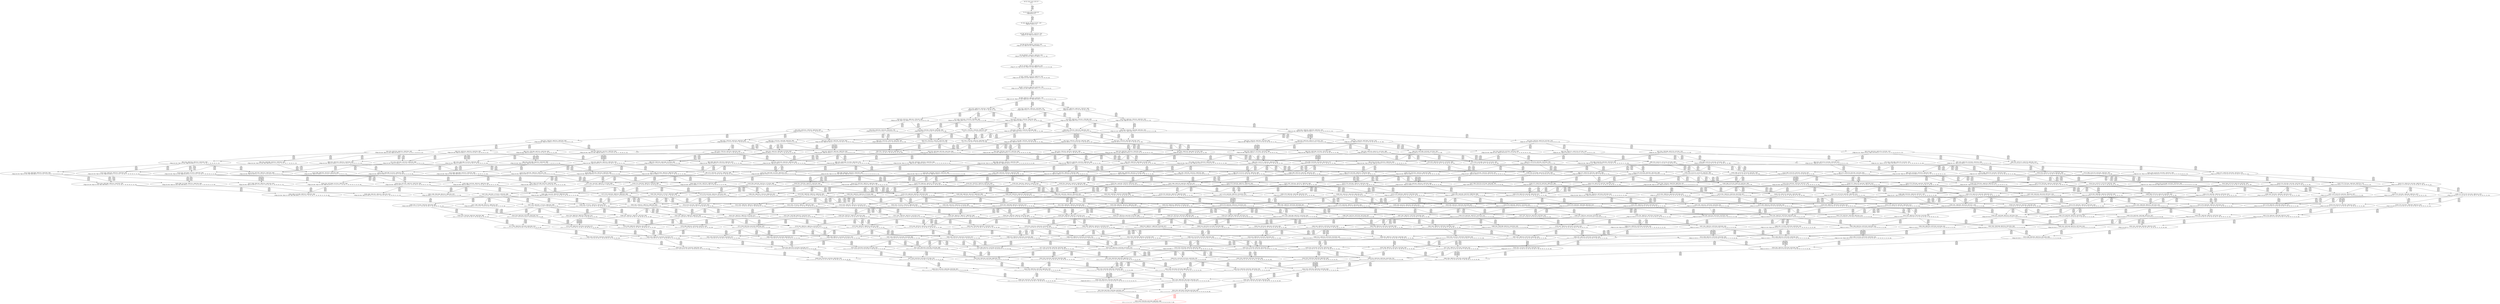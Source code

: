 digraph {
	S0[label="S0: [0, 0] [0, 0] [0, 0] [0, 0] \n{}{}"];
	S1[label="S1: [0, 0] [0, 0] [0, 0] [48, 61] \n{T0J0:48-61}{1}"];
	S2[label="S2: [48, 48] [48, 48] [48, 61] [87, 110] \n{T0J1:87-110}{1, 2}"];
	S3[label="S3: [48, 48] [48, 61] [87, 110] [123, 155] \n{T0J1:87-110, T0J2:123-155}{1, 2, 3}"];
	S4[label="S4: [48, 61] [54, 69] [87, 110] [123, 155] \n{T0J1:87-110, T0J2:123-155, T0J14:54-69}{1, 2, 3, 15}"];
	S5[label="S5: [54, 69] [87, 110] [115, 146] [123, 155] \n{T0J1:87-110, T0J2:123-155, T0J15:115-146}{1, 2, 3, 15, 16}"];
	S6[label="S6: [71, 91] [87, 110] [115, 146] [123, 155] \n{T0J1:87-110, T0J2:123-155, T0J15:115-146, T0J18:71-91}{1, 2, 3, 15, 16, 19}"];
	S7[label="S7: [87, 110] [87, 112] [115, 146] [123, 155] \n{T0J2:123-155, T0J15:115-146, T0J19:87-112}{1, 2, 3, 15, 16, 19, 20}"];
	S8[label="S8: [87, 112] [115, 146] [123, 155] [142, 179] \n{T0J2:123-155, T0J15:115-146, T0J20:142-179}{1, 2, 3, 15, 16, 19, 20, 21}"];
	S9[label="S9: [99, 128] [115, 146] [123, 155] [142, 179] \n{T0J2:123-155, T0J15:115-146, T0J20:142-179, T0J21:99-128}{1, 2, 3, 15, 16, 19, 20, 21, 22}"];
	S10[label="S10: [123, 146] [123, 146] [142, 179] [152, 183] \n{T0J3:152-183}{1, 2, 3, 4, 15, 16, 19, 20, 21, 22}"];
	S11[label="S11: [115, 146] [123, 155] [142, 179] [153, 194] \n{T0J16:153-194}{1, 2, 3, 15, 16, 17, 19, 20, 21, 22}"];
	S12[label="S12: [142, 145] [142, 146] [142, 155] [166, 175] \n{T0J25:166-175}{1, 2, 3, 15, 16, 19, 20, 21, 22, 26}"];
	S13[label="S13: [123, 146] [142, 179] [152, 183] [191, 232] \n{T0J3:152-183, T0J8:191-232}{1, 2, 3, 4, 9, 15, 16, 19, 20, 21, 22}"];
	S14[label="S14: [123, 155] [142, 179] [152, 183] [153, 194] \n{T0J3:152-183, T0J16:153-194}{1, 2, 3, 4, 15, 16, 17, 19, 20, 21, 22}"];
	S15[label="S15: [142, 146] [142, 175] [152, 179] [166, 183] \n{T0J3:152-183, T0J25:166-175}{1, 2, 3, 4, 15, 16, 19, 20, 21, 22, 26}"];
	S16[label="S16: [123, 155] [131, 166] [142, 179] [153, 194] \n{T0J16:153-194, T0J17:131-166}{1, 2, 3, 15, 16, 17, 18, 19, 20, 21, 22}"];
	S17[label="S17: [142, 155] [142, 175] [153, 179] [166, 194] \n{T0J16:153-194, T0J25:166-175}{1, 2, 3, 15, 16, 17, 19, 20, 21, 22, 26}"];
	S18[label="S18: [142, 179] [152, 183] [153, 184] [191, 232] \n{T0J3:152-183, T0J8:191-232, T0J9:153-184}{1, 2, 3, 4, 9, 10, 15, 16, 19, 20, 21, 22}"];
	S19[label="S19: [142, 179] [152, 183] [153, 194] [191, 241] \n{T0J8:191-241}{1, 2, 3, 4, 9, 15, 16, 17, 19, 20, 21, 22}"];
	S20[label="S20: [142, 175] [152, 179] [166, 183] [191, 232] \n{T0J3:152-183, T0J8:191-232, T0J25:166-175}{1, 2, 3, 4, 9, 15, 16, 19, 20, 21, 22, 26}"];
	S21[label="S21: [152, 155] [152, 179] [153, 194] [220, 240] \n{T0J4:220-240}{1, 2, 3, 4, 5, 15, 16, 17, 19, 20, 21, 22}"];
	S22[label="S22: [131, 174] [142, 179] [152, 192] [153, 194] \n{}{1, 2, 3, 4, 15, 16, 17, 18, 19, 20, 21, 22}"];
	S23[label="S23: [142, 175] [152, 179] [153, 192] [166, 194] \n{T0J3:152-192, T0J25:166-175}{1, 2, 3, 4, 15, 16, 17, 19, 20, 21, 22, 26}"];
	S24[label="S24: [153, 154] [153, 154] [153, 155] [153, 179] \n{T0J24:153-155}{1, 2, 3, 15, 16, 17, 18, 19, 20, 21, 22, 25}"];
	S25[label="S25: [142, 174] [142, 179] [153, 184] [166, 194] \n{T0J25:166-184}{1, 2, 3, 15, 16, 17, 18, 19, 20, 21, 22, 26}"];
	S26[label="S26: [152, 179] [153, 184] [191, 232] [220, 264] \n{T0J4:220-264, T0J8:191-232}{1, 2, 3, 4, 5, 9, 10, 15, 16, 19, 20, 21, 22}"];
	S27[label="S27: [153, 179] [153, 183] [179, 212] [191, 232] \n{T0J8:191-232, T0J10:179-212}{1, 2, 3, 4, 9, 10, 11, 15, 16, 19, 20, 21, 22}"];
	S28[label="S28: [152, 183] [153, 194] [172, 227] [191, 241] \n{T0J8:191-241}{1, 2, 3, 4, 9, 10, 15, 16, 17, 19, 20, 21, 22}"];
	S29[label="S29: [152, 179] [153, 183] [166, 213] [191, 232] \n{T0J8:191-232, T0J9:153-213}{1, 2, 3, 4, 9, 10, 15, 16, 19, 20, 21, 22, 26}"];
	S30[label="S30: [152, 183] [153, 194] [191, 241] [220, 264] \n{T0J4:220-264, T0J8:191-241}{1, 2, 3, 4, 5, 9, 15, 16, 17, 19, 20, 21, 22}"];
	S31[label="S31: [142, 179] [152, 192] [153, 194] [191, 260] \n{T0J8:191-260}{1, 2, 3, 4, 9, 15, 16, 17, 18, 19, 20, 21, 22}"];
	S32[label="S32: [152, 179] [153, 192] [166, 202] [191, 261] \n{T0J8:191-261}{1, 2, 3, 4, 9, 15, 16, 17, 19, 20, 21, 22, 26}"];
	S33[label="S33: [152, 175] [166, 179] [191, 232] [220, 260] \n{T0J4:220-260, T0J8:191-232}{1, 2, 3, 4, 5, 9, 15, 16, 19, 20, 21, 22, 26}"];
	S34[label="S34: [152, 179] [153, 194] [212, 230] [220, 240] \n{T0J4:220-240, T0J5:212-230}{1, 2, 3, 4, 5, 6, 15, 16, 17, 19, 20, 21, 22}"];
	S35[label="S35: [152, 179] [152, 192] [153, 194] [220, 259] \n{T0J4:220-259}{1, 2, 3, 4, 5, 15, 16, 17, 18, 19, 20, 21, 22}"];
	S36[label="S36: [153, 155] [153, 179] [153, 192] [153, 194] \n{}{1, 2, 3, 4, 15, 16, 17, 18, 19, 20, 21, 22, 25}"];
	S37[label="S37: [142, 179] [152, 184] [153, 194] [166, 211] \n{}{1, 2, 3, 4, 15, 16, 17, 18, 19, 20, 21, 22, 26}"];
	S38[label="S38: [152, 175] [153, 179] [166, 194] [220, 260] \n{T0J4:220-260}{1, 2, 3, 4, 5, 15, 16, 17, 19, 20, 21, 22, 26}"];
	S39[label="S39: [153, 155] [153, 179] [153, 184] [166, 194] \n{T0J25:166-184}{1, 2, 3, 15, 16, 17, 18, 19, 20, 21, 22, 25, 26}"];
	S40[label="S40: [153, 184] [191, 232] [212, 254] [220, 264] \n{T0J4:220-264, T0J5:212-254, T0J8:191-232}{1, 2, 3, 4, 5, 6, 9, 10, 15, 16, 19, 20, 21, 22}"];
	S41[label="S41: [153, 184] [179, 212] [191, 232] [220, 264] \n{T0J4:220-264, T0J8:191-232, T0J10:179-212}{1, 2, 3, 4, 5, 9, 10, 11, 15, 16, 19, 20, 21, 22}"];
	S42[label="S42: [153, 194] [172, 227] [191, 241] [220, 268] \n{T0J4:220-268, T0J8:191-241}{1, 2, 3, 4, 5, 9, 10, 15, 16, 17, 19, 20, 21, 22}"];
	S43[label="S43: [153, 182] [155, 183] [179, 212] [191, 232] \n{T0J8:191-232, T0J10:179-212, T0J11:155-182}{1, 2, 3, 4, 9, 10, 11, 12, 15, 16, 19, 20, 21, 22}"];
	S44[label="S44: [153, 194] [172, 216] [179, 227] [191, 241] \n{T0J8:191-241, T0J10:179-216}{1, 2, 3, 4, 9, 10, 11, 15, 16, 17, 19, 20, 21, 22}"];
	S45[label="S45: [152, 194] [153, 203] [172, 227] [191, 260] \n{T0J8:191-260}{1, 2, 3, 4, 9, 10, 15, 16, 17, 18, 19, 20, 21, 22}"];
	S46[label="S46: [153, 183] [166, 213] [191, 232] [220, 264] \n{T0J4:220-264, T0J8:191-232}{1, 2, 3, 4, 5, 9, 10, 15, 16, 19, 20, 21, 22, 26}"];
	S47[label="S47: [153, 179] [166, 183] [179, 212] [191, 232] \n{T0J8:191-232, T0J10:179-212}{1, 2, 3, 4, 9, 10, 11, 15, 16, 19, 20, 21, 22, 26}"];
	S48[label="S48: [153, 192] [166, 213] [182, 227] [191, 261] \n{T0J8:191-261}{1, 2, 3, 4, 9, 10, 15, 16, 17, 19, 20, 21, 22, 26}"];
	S49[label="S49: [153, 194] [191, 241] [212, 258] [220, 265] \n{T0J4:220-264, T0J5:212-258, T0J8:191-265}{1, 2, 3, 4, 5, 6, 9, 15, 16, 17, 19, 20, 21, 22}"];
	S50[label="S50: [152, 192] [153, 194] [191, 260] [220, 265] \n{T0J4:220-264, T0J8:191-265}{1, 2, 3, 4, 5, 9, 15, 16, 17, 18, 19, 20, 21, 22}"];
	S51[label="S51: [153, 179] [153, 192] [153, 194] [191, 260] \n{T0J8:191-260}{1, 2, 3, 4, 9, 15, 16, 17, 18, 19, 20, 21, 22, 25}"];
	S52[label="S52: [152, 184] [153, 194] [166, 211] [191, 265] \n{T0J8:191-265}{1, 2, 3, 4, 9, 15, 16, 17, 18, 19, 20, 21, 22, 26}"];
	S53[label="S53: [153, 192] [166, 202] [191, 261] [220, 264] \n{T0J4:220-264, T0J8:191-261}{1, 2, 3, 4, 5, 9, 15, 16, 17, 19, 20, 21, 22, 26}"];
	S54[label="S54: [166, 179] [191, 232] [212, 250] [220, 260] \n{T0J4:220-260, T0J5:212-250, T0J8:191-232}{1, 2, 3, 4, 5, 6, 9, 15, 16, 19, 20, 21, 22, 26}"];
	S55[label="S55: [153, 182] [154, 194] [212, 230] [220, 240] \n{T0J4:220-240, T0J5:212-230, T0J6:154-182}{1, 2, 3, 4, 5, 6, 7, 15, 16, 17, 19, 20, 21, 22}"];
	S56[label="S56: [152, 192] [153, 194] [212, 254] [220, 259] \n{T0J4:220-259, T0J5:212-254}{1, 2, 3, 4, 5, 6, 15, 16, 17, 18, 19, 20, 21, 22}"];
	S57[label="S57: [153, 179] [153, 192] [153, 194] [220, 259] \n{T0J4:220-259}{1, 2, 3, 4, 5, 15, 16, 17, 18, 19, 20, 21, 22, 25}"];
	S58[label="S58: [152, 184] [153, 194] [166, 211] [220, 264] \n{T0J4:220-264}{1, 2, 3, 4, 5, 15, 16, 17, 18, 19, 20, 21, 22, 26}"];
	S59[label="S59: [153, 179] [153, 184] [153, 194] [166, 211] \n{}{1, 2, 3, 4, 15, 16, 17, 18, 19, 20, 21, 22, 25, 26}"];
	S60[label="S60: [153, 179] [166, 194] [212, 250] [220, 260] \n{T0J4:220-260, T0J5:212-250}{1, 2, 3, 4, 5, 6, 15, 16, 17, 19, 20, 21, 22, 26}"];
	S61[label="S61: [155, 187] [191, 232] [212, 254] [220, 264] \n{T0J4:220-264, T0J5:212-254, T0J6:155-187, T0J8:191-232}{1, 2, 3, 4, 5, 6, 7, 9, 10, 15, 16, 19, 20, 21, 22}"];
	S62[label="S62: [179, 217] [191, 232] [212, 259] [220, 264] \n{T0J4:220-264, T0J5:212-259, T0J8:191-232}{1, 2, 3, 4, 5, 6, 9, 10, 11, 15, 16, 19, 20, 21, 22}"];
	S63[label="S63: [172, 232] [191, 241] [212, 268] [220, 269] \n{T0J4:220-268, T0J5:212-269}{1, 2, 3, 4, 5, 6, 9, 10, 15, 16, 17, 19, 20, 21, 22}"];
	S64[label="S64: [155, 187] [179, 212] [191, 232] [220, 267] \n{T0J4:220-267, T0J8:191-232}{1, 2, 3, 4, 5, 9, 10, 11, 12, 15, 16, 19, 20, 21, 22}"];
	S65[label="S65: [172, 227] [179, 232] [191, 241] [220, 279] \n{T0J4:220-279}{1, 2, 3, 4, 5, 9, 10, 11, 15, 16, 17, 19, 20, 21, 22}"];
	S66[label="S66: [153, 214] [172, 230] [191, 260] [220, 279] \n{T0J4:220-279}{1, 2, 3, 4, 5, 9, 10, 15, 16, 17, 18, 19, 20, 21, 22}"];
	S67[label="S67: [155, 183] [179, 212] [191, 232] [214, 259] \n{T0J8:191-232, T0J12:214-259}{1, 2, 3, 4, 9, 10, 11, 12, 13, 15, 16, 19, 20, 21, 22}"];
	S68[label="S68: [155, 197] [172, 216] [179, 230] [191, 241] \n{}{1, 2, 3, 4, 9, 10, 11, 12, 15, 16, 17, 19, 20, 21, 22}"];
	S69[label="S69: [153, 214] [172, 227] [179, 227] [191, 260] \n{}{1, 2, 3, 4, 9, 10, 11, 15, 16, 17, 18, 19, 20, 21, 22}"];
	S70[label="S70: [153, 195] [153, 203] [172, 227] [191, 260] \n{}{1, 2, 3, 4, 9, 10, 15, 16, 17, 18, 19, 20, 21, 22, 25}"];
	S71[label="S71: [153, 212] [166, 224] [176, 227] [191, 265] \n{}{1, 2, 3, 4, 9, 10, 15, 16, 17, 18, 19, 20, 21, 22, 26}"];
	S72[label="S72: [166, 217] [191, 232] [212, 258] [220, 264] \n{T0J4:220-264, T0J5:212-258, T0J8:191-232}{1, 2, 3, 4, 5, 6, 9, 10, 15, 16, 19, 20, 21, 22, 26}"];
	S73[label="S73: [166, 213] [179, 216] [191, 232] [220, 264] \n{T0J4:220-264, T0J8:191-232, T0J10:179-216}{1, 2, 3, 4, 5, 9, 10, 11, 15, 16, 19, 20, 21, 22, 26}"];
	S74[label="S74: [166, 213] [182, 231] [191, 261] [220, 277] \n{T0J4:220-277}{1, 2, 3, 4, 5, 9, 10, 15, 16, 17, 19, 20, 21, 22, 26}"];
	S75[label="S75: [155, 182] [166, 183] [179, 212] [191, 232] \n{T0J8:191-232, T0J10:179-212, T0J11:155-182}{1, 2, 3, 4, 9, 10, 11, 12, 15, 16, 19, 20, 21, 22, 26}"];
	S76[label="S76: [166, 213] [179, 225] [182, 227] [191, 261] \n{T0J10:179-225}{1, 2, 3, 4, 9, 10, 11, 15, 16, 17, 19, 20, 21, 22, 26}"];
	S77[label="S77: [154, 197] [191, 241] [212, 258] [220, 268] \n{T0J4:220-264, T0J5:212-258}{1, 2, 3, 4, 5, 6, 7, 9, 15, 16, 17, 19, 20, 21, 22}"];
	S78[label="S78: [153, 194] [191, 260] [212, 265] [220, 278] \n{T0J4:220-264, T0J5:212-267}{1, 2, 3, 4, 5, 6, 9, 15, 16, 17, 18, 19, 20, 21, 22}"];
	S79[label="S79: [153, 192] [153, 194] [191, 260] [220, 265] \n{T0J4:220-264, T0J8:191-265}{1, 2, 3, 4, 5, 9, 15, 16, 17, 18, 19, 20, 21, 22, 25}"];
	S80[label="S80: [153, 194] [166, 211] [191, 265] [220, 270] \n{T0J4:220-269, T0J8:191-270}{1, 2, 3, 4, 5, 9, 15, 16, 17, 18, 19, 20, 21, 22, 26}"];
	S81[label="S81: [153, 184] [153, 194] [166, 211] [191, 265] \n{T0J8:191-265}{1, 2, 3, 4, 9, 15, 16, 17, 18, 19, 20, 21, 22, 25, 26}"];
	S82[label="S82: [166, 202] [191, 261] [213, 264] [220, 267] \n{T0J4:220-264, T0J5:212-267}{1, 2, 3, 4, 5, 6, 9, 15, 16, 17, 19, 20, 21, 22, 26}"];
	S83[label="S83: [168, 182] [191, 232] [212, 250] [220, 260] \n{T0J4:220-260, T0J5:212-250, T0J6:168-182, T0J8:191-232}{1, 2, 3, 4, 5, 6, 7, 9, 15, 16, 19, 20, 21, 22, 26}"];
	S84[label="S84: [154, 194] [186, 224] [212, 230] [220, 240] \n{T0J4:220-240, T0J5:212-230, T0J7:186-224}{1, 2, 3, 4, 5, 6, 7, 8, 15, 16, 17, 19, 20, 21, 22}"];
	S85[label="S85: [153, 194] [154, 195] [212, 254] [220, 259] \n{T0J4:220-259, T0J5:212-254, T0J6:154-195}{1, 2, 3, 4, 5, 6, 7, 15, 16, 17, 18, 19, 20, 21, 22}"];
	S86[label="S86: [153, 192] [153, 194] [212, 254] [220, 259] \n{T0J4:220-259, T0J5:212-254}{1, 2, 3, 4, 5, 6, 15, 16, 17, 18, 19, 20, 21, 22, 25}"];
	S87[label="S87: [153, 194] [166, 211] [212, 259] [220, 264] \n{T0J4:220-264, T0J5:212-259}{1, 2, 3, 4, 5, 6, 15, 16, 17, 18, 19, 20, 21, 22, 26}"];
	S88[label="S88: [153, 184] [153, 194] [166, 211] [220, 264] \n{T0J4:220-264}{1, 2, 3, 4, 5, 15, 16, 17, 18, 19, 20, 21, 22, 25, 26}"];
	S89[label="S89: [155, 182] [166, 194] [212, 250] [220, 260] \n{T0J4:220-260, T0J5:212-250, T0J6:155-182}{1, 2, 3, 4, 5, 6, 7, 15, 16, 17, 19, 20, 21, 22, 26}"];
	S90[label="S90: [188, 229] [191, 232] [212, 254] [220, 264] \n{T0J4:220-264, T0J5:212-254, T0J7:188-229, T0J8:191-232}{1, 2, 3, 4, 5, 6, 7, 8, 9, 10, 15, 16, 19, 20, 21, 22}"];
	S91[label="S91: [181, 220] [191, 232] [212, 259] [220, 264] \n{T0J4:220-264}{1, 2, 3, 4, 5, 6, 7, 9, 10, 11, 15, 16, 19, 20, 21, 22}"];
	S92[label="S92: [174, 235] [191, 241] [212, 268] [220, 269] \n{}{1, 2, 3, 4, 5, 6, 7, 9, 10, 15, 16, 17, 19, 20, 21, 22}"];
	S93[label="S93: [179, 213] [191, 232] [212, 262] [220, 267] \n{T0J4:220-267, T0J5:212-262}{1, 2, 3, 4, 5, 6, 9, 10, 11, 12, 15, 16, 19, 20, 21, 22}"];
	S94[label="S94: [179, 241] [191, 258] [212, 279] [220, 302] \n{T0J5:212-302}{1, 2, 3, 4, 5, 6, 9, 10, 11, 15, 16, 17, 19, 20, 21, 22}"];
	S95[label="S95: [172, 232] [191, 260] [212, 279] [220, 289] \n{T0J4:220-279, T0J5:212-289}{1, 2, 3, 4, 5, 6, 9, 10, 15, 16, 17, 18, 19, 20, 21, 22}"];
	S96[label="S96: [179, 212] [191, 232] [214, 264] [220, 268] \n{T0J4:220-268, T0J8:191-232, T0J12:214-264}{1, 2, 3, 4, 5, 9, 10, 11, 12, 13, 15, 16, 19, 20, 21, 22}"];
	S97[label="S97: [172, 216] [179, 232] [191, 241] [220, 282] \n{T0J4:220-282}{1, 2, 3, 4, 5, 9, 10, 11, 12, 15, 16, 17, 19, 20, 21, 22}"];
	S98[label="S98: [172, 230] [179, 243] [191, 260] [220, 299] \n{T0J4:220-299}{1, 2, 3, 4, 5, 9, 10, 11, 15, 16, 17, 18, 19, 20, 21, 22}"];
	S99[label="S99: [153, 211] [172, 230] [191, 260] [220, 280] \n{T0J4:220-280}{1, 2, 3, 4, 5, 9, 10, 15, 16, 17, 18, 19, 20, 21, 22, 25}"];
	S100[label="S100: [166, 230] [176, 240] [191, 265] [220, 297] \n{T0J4:220-297}{1, 2, 3, 4, 5, 9, 10, 15, 16, 17, 18, 19, 20, 21, 22, 26}"];
	S101[label="S101: [178, 212] [179, 212] [191, 232] [214, 259] \n{T0J8:191-232, T0J12:214-259, T0J13:178-212}{1, 2, 3, 4, 9, 10, 11, 12, 13, 14, 15, 16, 19, 20, 21, 22}"];
	S102[label="S102: [172, 216] [179, 231] [191, 241] [214, 274] \n{T0J12:214-274}{1, 2, 3, 4, 9, 10, 11, 12, 13, 15, 16, 17, 19, 20, 21, 22}"];
	S103[label="S103: [155, 216] [172, 227] [179, 230] [191, 260] \n{}{1, 2, 3, 4, 9, 10, 11, 12, 15, 16, 17, 18, 19, 20, 21, 22}"];
	S104[label="S104: [153, 211] [172, 227] [179, 228] [191, 260] \n{}{1, 2, 3, 4, 9, 10, 11, 15, 16, 17, 18, 19, 20, 21, 22, 25}"];
	S105[label="S105: [166, 227] [176, 227] [179, 243] [191, 265] \n{}{1, 2, 3, 4, 9, 10, 11, 15, 16, 17, 18, 19, 20, 21, 22, 26}"];
	S106[label="S106: [153, 211] [166, 225] [176, 227] [191, 265] \n{}{1, 2, 3, 4, 9, 10, 15, 16, 17, 18, 19, 20, 21, 22, 25, 26}"];
	S107[label="S107: [168, 220] [191, 232] [212, 258] [220, 264] \n{T0J4:220-264}{1, 2, 3, 4, 5, 6, 7, 9, 10, 15, 16, 19, 20, 21, 22, 26}"];
	S108[label="S108: [179, 232] [191, 243] [212, 264] [220, 288] \n{T0J4:220-264, T0J5:212-288}{1, 2, 3, 4, 5, 6, 9, 10, 11, 15, 16, 19, 20, 21, 22, 26}"];
	S109[label="S109: [182, 240] [191, 261] [212, 277] [220, 288] \n{T0J4:220-277, T0J5:212-288}{1, 2, 3, 4, 5, 6, 9, 10, 15, 16, 17, 19, 20, 21, 22, 26}"];
	S110[label="S110: [166, 213] [179, 216] [191, 232] [220, 267] \n{T0J4:220-267}{1, 2, 3, 4, 5, 9, 10, 11, 12, 15, 16, 19, 20, 21, 22, 26}"];
	S111[label="S111: [179, 231] [182, 243] [191, 261] [220, 298] \n{T0J4:220-298}{1, 2, 3, 4, 5, 9, 10, 11, 15, 16, 17, 19, 20, 21, 22, 26}"];
	S112[label="S112: [166, 183] [179, 212] [191, 232] [216, 259] \n{T0J8:191-232, T0J12:216-259}{1, 2, 3, 4, 9, 10, 11, 12, 13, 15, 16, 19, 20, 21, 22, 26}"];
	S113[label="S113: [166, 213] [179, 225] [182, 230] [191, 261] \n{}{1, 2, 3, 4, 9, 10, 11, 12, 15, 16, 17, 19, 20, 21, 22, 26}"];
	S114[label="S114: [186, 239] [191, 241] [212, 258] [220, 280] \n{T0J4:220-264, T0J5:212-258}{1, 2, 3, 4, 5, 6, 7, 8, 9, 15, 16, 17, 19, 20, 21, 22}"];
	S115[label="S115: [154, 197] [191, 260] [212, 265] [220, 280] \n{T0J4:220-264, T0J5:212-267}{1, 2, 3, 4, 5, 6, 7, 9, 15, 16, 17, 18, 19, 20, 21, 22}"];
	S116[label="S116: [153, 194] [191, 260] [212, 265] [220, 278] \n{T0J4:220-264, T0J5:212-267}{1, 2, 3, 4, 5, 6, 9, 15, 16, 17, 18, 19, 20, 21, 22, 25}"];
	S117[label="S117: [166, 211] [191, 265] [212, 269] [220, 280] \n{T0J4:220-269, T0J5:212-269}{1, 2, 3, 4, 5, 6, 9, 15, 16, 17, 18, 19, 20, 21, 22, 26}"];
	S118[label="S118: [153, 194] [166, 211] [191, 265] [220, 270] \n{T0J4:220-269, T0J8:191-270}{1, 2, 3, 4, 5, 9, 15, 16, 17, 18, 19, 20, 21, 22, 25, 26}"];
	S119[label="S119: [166, 205] [191, 261] [213, 264] [220, 268] \n{T0J4:220-264, T0J5:212-267}{1, 2, 3, 4, 5, 6, 7, 9, 15, 16, 17, 19, 20, 21, 22, 26}"];
	S120[label="S120: [191, 224] [201, 232] [212, 250] [220, 260] \n{T0J4:220-260, T0J5:212-250, T0J7:201-224, T0J8:191-232}{1, 2, 3, 4, 5, 6, 7, 8, 9, 15, 16, 19, 20, 21, 22, 26}"];
	S121[label="S121: [154, 195] [186, 236] [212, 254] [220, 259] \n{T0J4:220-259, T0J5:212-254, T0J7:186-236}{1, 2, 3, 4, 5, 6, 7, 8, 15, 16, 17, 18, 19, 20, 21, 22}"];
	S122[label="S122: [153, 194] [154, 195] [212, 254] [220, 259] \n{T0J4:220-259, T0J5:212-254, T0J6:154-195}{1, 2, 3, 4, 5, 6, 7, 15, 16, 17, 18, 19, 20, 21, 22, 25}"];
	S123[label="S123: [154, 197] [166, 211] [212, 259] [220, 264] \n{T0J4:220-264, T0J5:212-259, T0J6:154-197}{1, 2, 3, 4, 5, 6, 7, 15, 16, 17, 18, 19, 20, 21, 22, 26}"];
	S124[label="S124: [153, 194] [166, 211] [212, 259] [220, 264] \n{T0J4:220-264, T0J5:212-259}{1, 2, 3, 4, 5, 6, 15, 16, 17, 18, 19, 20, 21, 22, 25, 26}"];
	S125[label="S125: [166, 194] [188, 224] [212, 250] [220, 260] \n{T0J4:220-260, T0J5:212-250, T0J7:188-224}{1, 2, 3, 4, 5, 6, 7, 8, 15, 16, 17, 19, 20, 21, 22, 26}"];
	S126[label="S126: [191, 232] [212, 259] [214, 262] [220, 264] \n{}{1, 2, 3, 4, 5, 6, 7, 8, 9, 10, 11, 15, 16, 19, 20, 21, 22}"];
	S127[label="S127: [191, 241] [207, 268] [212, 277] [220, 280] \n{}{1, 2, 3, 4, 5, 6, 7, 8, 9, 10, 15, 16, 17, 19, 20, 21, 22}"];
	S128[label="S128: [181, 216] [191, 232] [212, 262] [220, 267] \n{T0J4:220-267}{1, 2, 3, 4, 5, 6, 7, 9, 10, 11, 12, 15, 16, 19, 20, 21, 22}"];
	S129[label="S129: [181, 244] [191, 258] [212, 279] [220, 302] \n{}{1, 2, 3, 4, 5, 6, 7, 9, 10, 11, 15, 16, 17, 19, 20, 21, 22}"];
	S130[label="S130: [174, 235] [191, 260] [212, 279] [220, 289] \n{}{1, 2, 3, 4, 5, 6, 7, 9, 10, 15, 16, 17, 18, 19, 20, 21, 22}"];
	S131[label="S131: [191, 232] [212, 264] [220, 268] [239, 287] \n{T0J4:220-268, T0J5:212-287, T0J12:214-287}{1, 2, 3, 4, 5, 6, 9, 10, 11, 12, 13, 15, 16, 19, 20, 21, 22}"];
	S132[label="S132: [179, 232] [191, 258] [212, 282] [220, 302] \n{T0J5:212-302}{1, 2, 3, 4, 5, 6, 9, 10, 11, 12, 15, 16, 17, 19, 20, 21, 22}"];
	S133[label="S133: [179, 243] [191, 260] [212, 299] [220, 305] \n{T0J5:212-305}{1, 2, 3, 4, 5, 6, 9, 10, 11, 15, 16, 17, 18, 19, 20, 21, 22}"];
	S134[label="S134: [172, 232] [191, 260] [212, 280] [220, 289] \n{T0J4:220-280, T0J5:212-289}{1, 2, 3, 4, 5, 6, 9, 10, 15, 16, 17, 18, 19, 20, 21, 22, 25}"];
	S135[label="S135: [176, 248] [191, 265] [212, 297] [220, 305] \n{T0J5:212-305}{1, 2, 3, 4, 5, 6, 9, 10, 15, 16, 17, 18, 19, 20, 21, 22, 26}"];
	S136[label="S136: [179, 232] [191, 239] [214, 264] [220, 297] \n{T0J4:220-297, T0J12:214-264}{1, 2, 3, 4, 5, 9, 10, 11, 12, 13, 14, 15, 16, 19, 20, 21, 22}"];
	S137[label="S137: [179, 232] [191, 258] [214, 282] [220, 301] \n{T0J4:220-301}{1, 2, 3, 4, 5, 9, 10, 11, 12, 13, 15, 16, 17, 19, 20, 21, 22}"];
	S138[label="S138: [172, 230] [179, 243] [191, 260] [220, 301] \n{T0J4:220-301}{1, 2, 3, 4, 5, 9, 10, 11, 12, 15, 16, 17, 18, 19, 20, 21, 22}"];
	S139[label="S139: [172, 230] [179, 243] [191, 260] [220, 299] \n{T0J4:220-299}{1, 2, 3, 4, 5, 9, 10, 11, 15, 16, 17, 18, 19, 20, 21, 22, 25}"];
	S140[label="S140: [176, 240] [179, 243] [191, 265] [220, 312] \n{T0J4:220-312}{1, 2, 3, 4, 5, 9, 10, 11, 15, 16, 17, 18, 19, 20, 21, 22, 26}"];
	S141[label="S141: [166, 230] [176, 240] [191, 265] [220, 297] \n{T0J4:220-297}{1, 2, 3, 4, 5, 9, 10, 15, 16, 17, 18, 19, 20, 21, 22, 25, 26}"];
	S142[label="S142: [179, 231] [191, 239] [195, 258] [214, 274] \n{T0J12:214-274}{1, 2, 3, 4, 9, 10, 11, 12, 13, 14, 15, 16, 17, 19, 20, 21, 22}"];
	S143[label="S143: [172, 230] [179, 231] [191, 260] [214, 287] \n{T0J12:214-287}{1, 2, 3, 4, 9, 10, 11, 12, 13, 15, 16, 17, 18, 19, 20, 21, 22}"];
	S144[label="S144: [155, 213] [172, 227] [179, 230] [191, 260] \n{}{1, 2, 3, 4, 9, 10, 11, 12, 15, 16, 17, 18, 19, 20, 21, 22, 25}"];
	S145[label="S145: [168, 227] [176, 230] [179, 243] [191, 265] \n{}{1, 2, 3, 4, 9, 10, 11, 12, 15, 16, 17, 18, 19, 20, 21, 22, 26}"];
	S146[label="S146: [166, 227] [176, 228] [179, 243] [191, 265] \n{}{1, 2, 3, 4, 9, 10, 11, 15, 16, 17, 18, 19, 20, 21, 22, 25, 26}"];
	S147[label="S147: [166, 225] [176, 227] [191, 250] [198, 265] \n{T0J27:198-250}{1, 2, 3, 4, 9, 10, 15, 16, 17, 18, 19, 20, 21, 22, 25, 26, 28}"];
	S148[label="S148: [191, 232] [201, 258] [212, 262] [220, 264] \n{}{1, 2, 3, 4, 5, 6, 7, 8, 9, 10, 15, 16, 19, 20, 21, 22, 26}"];
	S149[label="S149: [181, 235] [191, 243] [212, 264] [220, 288] \n{}{1, 2, 3, 4, 5, 6, 7, 9, 10, 11, 15, 16, 19, 20, 21, 22, 26}"];
	S150[label="S150: [184, 243] [191, 261] [212, 277] [220, 288] \n{}{1, 2, 3, 4, 5, 6, 7, 9, 10, 15, 16, 17, 19, 20, 21, 22, 26}"];
	S151[label="S151: [179, 216] [191, 243] [212, 267] [220, 288] \n{T0J4:220-267, T0J5:212-288}{1, 2, 3, 4, 5, 6, 9, 10, 11, 12, 15, 16, 19, 20, 21, 22, 26}"];
	S152[label="S152: [182, 243] [191, 261] [212, 298] [220, 306] \n{T0J5:212-306}{1, 2, 3, 4, 5, 6, 9, 10, 11, 15, 16, 17, 19, 20, 21, 22, 26}"];
	S153[label="S153: [179, 216] [191, 232] [216, 267] [227, 287] \n{T0J4:220-268, T0J12:216-287}{1, 2, 3, 4, 5, 9, 10, 11, 12, 13, 15, 16, 19, 20, 21, 22, 26}"];
	S154[label="S154: [179, 225] [182, 243] [191, 261] [220, 298] \n{T0J4:220-298}{1, 2, 3, 4, 5, 9, 10, 11, 12, 15, 16, 17, 19, 20, 21, 22, 26}"];
	S155[label="S155: [179, 212] [189, 212] [191, 232] [216, 259] \n{T0J8:191-232, T0J12:216-259, T0J13:189-212}{1, 2, 3, 4, 9, 10, 11, 12, 13, 14, 15, 16, 19, 20, 21, 22, 26}"];
	S156[label="S156: [179, 225] [182, 231] [191, 261] [216, 287] \n{T0J12:216-287}{1, 2, 3, 4, 9, 10, 11, 12, 13, 15, 16, 17, 19, 20, 21, 22, 26}"];
	S157[label="S157: [186, 239] [191, 260] [212, 265] [220, 281] \n{T0J4:220-264, T0J5:212-267}{1, 2, 3, 4, 5, 6, 7, 8, 9, 15, 16, 17, 18, 19, 20, 21, 22}"];
	S158[label="S158: [154, 197] [191, 260] [212, 265] [220, 280] \n{T0J4:220-264, T0J5:212-267}{1, 2, 3, 4, 5, 6, 7, 9, 15, 16, 17, 18, 19, 20, 21, 22, 25}"];
	S159[label="S159: [166, 214] [191, 265] [212, 269] [220, 283] \n{T0J4:220-269, T0J5:212-269}{1, 2, 3, 4, 5, 6, 7, 9, 15, 16, 17, 18, 19, 20, 21, 22, 26}"];
	S160[label="S160: [166, 211] [191, 265] [212, 269] [220, 280] \n{T0J4:220-269, T0J5:212-269}{1, 2, 3, 4, 5, 6, 9, 15, 16, 17, 18, 19, 20, 21, 22, 25, 26}"];
	S161[label="S161: [188, 247] [199, 261] [213, 264] [220, 280] \n{T0J4:220-264, T0J5:212-267}{1, 2, 3, 4, 5, 6, 7, 8, 9, 15, 16, 17, 19, 20, 21, 22, 26}"];
	S162[label="S162: [154, 195] [186, 236] [212, 254] [220, 259] \n{T0J4:220-259, T0J5:212-254, T0J7:186-236}{1, 2, 3, 4, 5, 6, 7, 8, 15, 16, 17, 18, 19, 20, 21, 22, 25}"];
	S163[label="S163: [166, 211] [186, 239] [212, 259] [220, 264] \n{T0J4:220-264, T0J5:212-259, T0J7:186-239}{1, 2, 3, 4, 5, 6, 7, 8, 15, 16, 17, 18, 19, 20, 21, 22, 26}"];
	S164[label="S164: [154, 197] [166, 211] [212, 259] [220, 264] \n{T0J4:220-264, T0J5:212-259, T0J6:154-197}{1, 2, 3, 4, 5, 6, 7, 15, 16, 17, 18, 19, 20, 21, 22, 25, 26}"];
	S165[label="S165: [191, 235] [212, 259] [214, 262] [220, 267] \n{}{1, 2, 3, 4, 5, 6, 7, 8, 9, 10, 11, 12, 15, 16, 19, 20, 21, 22}"];
	S166[label="S166: [191, 268] [212, 279] [214, 286] [220, 302] \n{}{1, 2, 3, 4, 5, 6, 7, 8, 9, 10, 11, 15, 16, 17, 19, 20, 21, 22}"];
	S167[label="S167: [191, 261] [207, 277] [212, 279] [220, 289] \n{}{1, 2, 3, 4, 5, 6, 7, 8, 9, 10, 15, 16, 17, 18, 19, 20, 21, 22}"];
	S168[label="S168: [191, 235] [212, 264] [220, 268] [239, 287] \n{}{1, 2, 3, 4, 5, 6, 7, 9, 10, 11, 12, 13, 15, 16, 19, 20, 21, 22}"];
	S169[label="S169: [181, 235] [191, 258] [212, 282] [220, 302] \n{}{1, 2, 3, 4, 5, 6, 7, 9, 10, 11, 12, 15, 16, 17, 19, 20, 21, 22}"];
	S170[label="S170: [181, 246] [191, 260] [212, 299] [220, 305] \n{}{1, 2, 3, 4, 5, 6, 7, 9, 10, 11, 15, 16, 17, 18, 19, 20, 21, 22}"];
	S171[label="S171: [174, 235] [191, 260] [212, 280] [220, 289] \n{}{1, 2, 3, 4, 5, 6, 7, 9, 10, 15, 16, 17, 18, 19, 20, 21, 22, 25}"];
	S172[label="S172: [178, 251] [191, 265] [212, 297] [220, 305] \n{}{1, 2, 3, 4, 5, 6, 7, 9, 10, 15, 16, 17, 18, 19, 20, 21, 22, 26}"];
	S173[label="S173: [191, 239] [214, 264] [220, 297] [239, 307] \n{T0J5:212-307}{1, 2, 3, 4, 5, 6, 9, 10, 11, 12, 13, 14, 15, 16, 19, 20, 21, 22}"];
	S174[label="S174: [191, 258] [212, 282] [220, 301] [239, 307] \n{T0J5:212-307}{1, 2, 3, 4, 5, 6, 9, 10, 11, 12, 13, 15, 16, 17, 19, 20, 21, 22}"];
	S175[label="S175: [179, 243] [191, 260] [212, 301] [220, 305] \n{T0J5:212-305}{1, 2, 3, 4, 5, 6, 9, 10, 11, 12, 15, 16, 17, 18, 19, 20, 21, 22}"];
	S176[label="S176: [179, 243] [191, 260] [212, 299] [220, 305] \n{T0J5:212-305}{1, 2, 3, 4, 5, 6, 9, 10, 11, 15, 16, 17, 18, 19, 20, 21, 22, 25}"];
	S177[label="S177: [179, 243] [191, 265] [212, 312] [220, 315] \n{T0J5:212-315}{1, 2, 3, 4, 5, 6, 9, 10, 11, 15, 16, 17, 18, 19, 20, 21, 22, 26}"];
	S178[label="S178: [176, 248] [191, 265] [212, 297] [220, 305] \n{T0J5:212-305}{1, 2, 3, 4, 5, 6, 9, 10, 15, 16, 17, 18, 19, 20, 21, 22, 25, 26}"];
	S179[label="S179: [191, 239] [195, 258] [214, 282] [220, 316] \n{T0J4:220-316}{1, 2, 3, 4, 5, 9, 10, 11, 12, 13, 14, 15, 16, 17, 19, 20, 21, 22}"];
	S180[label="S180: [179, 243] [191, 260] [214, 287] [220, 315] \n{T0J4:220-315}{1, 2, 3, 4, 5, 9, 10, 11, 12, 13, 15, 16, 17, 18, 19, 20, 21, 22}"];
	S181[label="S181: [172, 227] [179, 243] [191, 260] [220, 301] \n{T0J4:220-301}{1, 2, 3, 4, 5, 9, 10, 11, 12, 15, 16, 17, 18, 19, 20, 21, 22, 25}"];
	S182[label="S182: [176, 240] [179, 243] [191, 265] [220, 312] \n{T0J4:220-312}{1, 2, 3, 4, 5, 9, 10, 11, 12, 15, 16, 17, 18, 19, 20, 21, 22, 26}"];
	S183[label="S183: [176, 240] [179, 243] [191, 265] [220, 312] \n{T0J4:220-312}{1, 2, 3, 4, 5, 9, 10, 11, 15, 16, 17, 18, 19, 20, 21, 22, 25, 26}"];
	S184[label="S184: [176, 240] [191, 250] [198, 265] [220, 310] \n{T0J4:220-310}{1, 2, 3, 4, 5, 9, 10, 15, 16, 17, 18, 19, 20, 21, 22, 25, 26, 28}"];
	S185[label="S185: [179, 231] [191, 239] [195, 260] [214, 287] \n{T0J12:214-287}{1, 2, 3, 4, 9, 10, 11, 12, 13, 14, 15, 16, 17, 18, 19, 20, 21, 22}"];
	S186[label="S186: [172, 227] [179, 231] [191, 260] [214, 287] \n{T0J12:214-287}{1, 2, 3, 4, 9, 10, 11, 12, 13, 15, 16, 17, 18, 19, 20, 21, 22, 25}"];
	S187[label="S187: [176, 231] [179, 243] [191, 265] [214, 287] \n{T0J12:214-287}{1, 2, 3, 4, 9, 10, 11, 12, 13, 15, 16, 17, 18, 19, 20, 21, 22, 26}"];
	S188[label="S188: [168, 227] [176, 230] [179, 243] [191, 265] \n{}{1, 2, 3, 4, 9, 10, 11, 12, 15, 16, 17, 18, 19, 20, 21, 22, 25, 26}"];
	S189[label="S189: [176, 228] [179, 243] [191, 250] [198, 265] \n{}{1, 2, 3, 4, 9, 10, 11, 15, 16, 17, 18, 19, 20, 21, 22, 25, 26, 28}"];
	S190[label="S190: [191, 258] [212, 264] [214, 277] [220, 288] \n{}{1, 2, 3, 4, 5, 6, 7, 8, 9, 10, 11, 15, 16, 19, 20, 21, 22, 26}"];
	S191[label="S191: [191, 261] [212, 277] [217, 285] [220, 288] \n{}{1, 2, 3, 4, 5, 6, 7, 8, 9, 10, 15, 16, 17, 19, 20, 21, 22, 26}"];
	S192[label="S192: [181, 219] [191, 243] [212, 267] [220, 288] \n{}{1, 2, 3, 4, 5, 6, 7, 9, 10, 11, 12, 15, 16, 19, 20, 21, 22, 26}"];
	S193[label="S193: [184, 246] [191, 261] [212, 298] [220, 306] \n{}{1, 2, 3, 4, 5, 6, 7, 9, 10, 11, 15, 16, 17, 19, 20, 21, 22, 26}"];
	S194[label="S194: [191, 243] [212, 267] [220, 287] [239, 291] \n{T0J4:220-268, T0J5:212-291, T0J12:216-287}{1, 2, 3, 4, 5, 6, 9, 10, 11, 12, 13, 15, 16, 19, 20, 21, 22, 26}"];
	S195[label="S195: [182, 243] [191, 261] [212, 298] [220, 306] \n{T0J5:212-306}{1, 2, 3, 4, 5, 6, 9, 10, 11, 12, 15, 16, 17, 19, 20, 21, 22, 26}"];
	S196[label="S196: [189, 232] [191, 239] [216, 267] [227, 297] \n{T0J4:220-297, T0J12:216-287}{1, 2, 3, 4, 5, 9, 10, 11, 12, 13, 14, 15, 16, 19, 20, 21, 22, 26}"];
	S197[label="S197: [182, 243] [191, 261] [216, 287] [227, 310] \n{T0J4:220-310}{1, 2, 3, 4, 5, 9, 10, 11, 12, 13, 15, 16, 17, 19, 20, 21, 22, 26}"];
	S198[label="S198: [182, 231] [191, 239] [202, 261] [216, 287] \n{T0J12:216-287}{1, 2, 3, 4, 9, 10, 11, 12, 13, 14, 15, 16, 17, 19, 20, 21, 22, 26}"];
	S199[label="S199: [186, 239] [191, 260] [212, 265] [220, 281] \n{T0J4:220-264, T0J5:212-267}{1, 2, 3, 4, 5, 6, 7, 8, 9, 15, 16, 17, 18, 19, 20, 21, 22, 25}"];
	S200[label="S200: [166, 214] [191, 265] [212, 269] [220, 283] \n{T0J4:220-269, T0J5:212-269}{1, 2, 3, 4, 5, 6, 7, 9, 15, 16, 17, 18, 19, 20, 21, 22, 25, 26}"];
	S201[label="S201: [186, 256] [199, 265] [212, 269] [220, 297] \n{T0J4:220-269}{1, 2, 3, 4, 5, 6, 7, 8, 9, 15, 16, 17, 18, 19, 20, 21, 22, 26}"];
	S202[label="S202: [166, 211] [186, 239] [212, 259] [220, 264] \n{T0J4:220-264, T0J5:212-259, T0J7:186-239}{1, 2, 3, 4, 5, 6, 7, 8, 15, 16, 17, 18, 19, 20, 21, 22, 25, 26}"];
	S203[label="S203: [212, 264] [214, 268] [220, 277] [239, 312] \n{}{1, 2, 3, 4, 5, 6, 7, 8, 9, 10, 11, 12, 13, 15, 16, 19, 20, 21, 22}"];
	S204[label="S204: [191, 271] [212, 279] [214, 286] [220, 302] \n{}{1, 2, 3, 4, 5, 6, 7, 8, 9, 10, 11, 12, 15, 16, 17, 19, 20, 21, 22}"];
	S205[label="S205: [191, 279] [212, 288] [214, 299] [220, 305] \n{}{1, 2, 3, 4, 5, 6, 7, 8, 9, 10, 11, 15, 16, 17, 18, 19, 20, 21, 22}"];
	S206[label="S206: [220, 277] [220, 279] [220, 282] [236, 289] \n{T0J22:236-282}{1, 2, 3, 4, 5, 6, 7, 8, 9, 10, 15, 16, 17, 18, 19, 20, 21, 22, 23}"];
	S207[label="S207: [191, 262] [207, 277] [212, 280] [220, 289] \n{}{1, 2, 3, 4, 5, 6, 7, 8, 9, 10, 15, 16, 17, 18, 19, 20, 21, 22, 25}"];
	S208[label="S208: [191, 277] [211, 293] [212, 297] [220, 305] \n{}{1, 2, 3, 4, 5, 6, 7, 8, 9, 10, 15, 16, 17, 18, 19, 20, 21, 22, 26}"];
	S209[label="S209: [193, 242] [214, 264] [220, 297] [239, 307] \n{}{1, 2, 3, 4, 5, 6, 7, 9, 10, 11, 12, 13, 14, 15, 16, 19, 20, 21, 22}"];
	S210[label="S210: [191, 261] [212, 282] [220, 301] [239, 307] \n{}{1, 2, 3, 4, 5, 6, 7, 9, 10, 11, 12, 13, 15, 16, 17, 19, 20, 21, 22}"];
	S211[label="S211: [181, 246] [191, 260] [212, 301] [220, 305] \n{}{1, 2, 3, 4, 5, 6, 7, 9, 10, 11, 12, 15, 16, 17, 18, 19, 20, 21, 22}"];
	S212[label="S212: [181, 246] [191, 260] [212, 299] [220, 305] \n{}{1, 2, 3, 4, 5, 6, 7, 9, 10, 11, 15, 16, 17, 18, 19, 20, 21, 22, 25}"];
	S213[label="S213: [181, 246] [191, 265] [212, 312] [220, 315] \n{}{1, 2, 3, 4, 5, 6, 7, 9, 10, 11, 15, 16, 17, 18, 19, 20, 21, 22, 26}"];
	S214[label="S214: [178, 251] [191, 265] [212, 297] [220, 305] \n{}{1, 2, 3, 4, 5, 6, 7, 9, 10, 15, 16, 17, 18, 19, 20, 21, 22, 25, 26}"];
	S215[label="S215: [195, 258] [214, 282] [220, 314] [239, 316] \n{T0J5:212-314}{1, 2, 3, 4, 5, 6, 9, 10, 11, 12, 13, 14, 15, 16, 17, 19, 20, 21, 22}"];
	S216[label="S216: [191, 260] [212, 287] [220, 315] [239, 318] \n{T0J5:212-318}{1, 2, 3, 4, 5, 6, 9, 10, 11, 12, 13, 15, 16, 17, 18, 19, 20, 21, 22}"];
	S217[label="S217: [179, 243] [191, 260] [212, 301] [220, 305] \n{T0J5:212-305}{1, 2, 3, 4, 5, 6, 9, 10, 11, 12, 15, 16, 17, 18, 19, 20, 21, 22, 25}"];
	S218[label="S218: [179, 243] [191, 265] [212, 312] [220, 315] \n{T0J5:212-315}{1, 2, 3, 4, 5, 6, 9, 10, 11, 12, 15, 16, 17, 18, 19, 20, 21, 22, 26}"];
	S219[label="S219: [179, 243] [191, 265] [212, 312] [220, 315] \n{T0J5:212-315}{1, 2, 3, 4, 5, 6, 9, 10, 11, 15, 16, 17, 18, 19, 20, 21, 22, 25, 26}"];
	S220[label="S220: [191, 250] [198, 265] [212, 310] [220, 315] \n{T0J5:212-315}{1, 2, 3, 4, 5, 6, 9, 10, 15, 16, 17, 18, 19, 20, 21, 22, 25, 26, 28}"];
	S221[label="S221: [191, 239] [195, 260] [214, 287] [220, 316] \n{T0J4:220-316}{1, 2, 3, 4, 5, 9, 10, 11, 12, 13, 14, 15, 16, 17, 18, 19, 20, 21, 22}"];
	S222[label="S222: [179, 243] [191, 260] [214, 287] [220, 315] \n{T0J4:220-315}{1, 2, 3, 4, 5, 9, 10, 11, 12, 13, 15, 16, 17, 18, 19, 20, 21, 22, 25}"];
	S223[label="S223: [179, 243] [191, 265] [214, 287] [220, 316] \n{T0J4:220-316}{1, 2, 3, 4, 5, 9, 10, 11, 12, 13, 15, 16, 17, 18, 19, 20, 21, 22, 26}"];
	S224[label="S224: [176, 240] [179, 243] [191, 265] [220, 312] \n{T0J4:220-312}{1, 2, 3, 4, 5, 9, 10, 11, 12, 15, 16, 17, 18, 19, 20, 21, 22, 25, 26}"];
	S225[label="S225: [179, 243] [191, 250] [198, 265] [220, 313] \n{T0J4:220-313}{1, 2, 3, 4, 5, 9, 10, 11, 15, 16, 17, 18, 19, 20, 21, 22, 25, 26, 28}"];
	S226[label="S226: [179, 231] [191, 239] [195, 260] [214, 287] \n{T0J12:214-287}{1, 2, 3, 4, 9, 10, 11, 12, 13, 14, 15, 16, 17, 18, 19, 20, 21, 22, 25}"];
	S227[label="S227: [179, 239] [191, 243] [199, 265] [214, 287] \n{T0J12:214-287}{1, 2, 3, 4, 9, 10, 11, 12, 13, 14, 15, 16, 17, 18, 19, 20, 21, 22, 26}"];
	S228[label="S228: [176, 231] [179, 243] [191, 265] [214, 287] \n{T0J12:214-287}{1, 2, 3, 4, 9, 10, 11, 12, 13, 15, 16, 17, 18, 19, 20, 21, 22, 25, 26}"];
	S229[label="S229: [176, 230] [179, 243] [191, 250] [198, 265] \n{}{1, 2, 3, 4, 9, 10, 11, 12, 15, 16, 17, 18, 19, 20, 21, 22, 25, 26, 28}"];
	S230[label="S230: [191, 261] [212, 264] [214, 277] [220, 288] \n{}{1, 2, 3, 4, 5, 6, 7, 8, 9, 10, 11, 12, 15, 16, 19, 20, 21, 22, 26}"];
	S231[label="S231: [191, 277] [212, 288] [217, 298] [220, 306] \n{}{1, 2, 3, 4, 5, 6, 7, 8, 9, 10, 11, 15, 16, 17, 19, 20, 21, 22, 26}"];
	S232[label="S232: [191, 246] [212, 267] [220, 287] [239, 291] \n{}{1, 2, 3, 4, 5, 6, 7, 9, 10, 11, 12, 13, 15, 16, 19, 20, 21, 22, 26}"];
	S233[label="S233: [184, 246] [191, 261] [212, 298] [220, 306] \n{}{1, 2, 3, 4, 5, 6, 7, 9, 10, 11, 12, 15, 16, 17, 19, 20, 21, 22, 26}"];
	S234[label="S234: [191, 239] [214, 267] [220, 297] [239, 307] \n{T0J5:212-307}{1, 2, 3, 4, 5, 6, 9, 10, 11, 12, 13, 14, 15, 16, 19, 20, 21, 22, 26}"];
	S235[label="S235: [191, 261] [212, 287] [220, 310] [239, 318] \n{T0J5:212-318}{1, 2, 3, 4, 5, 6, 9, 10, 11, 12, 13, 15, 16, 17, 19, 20, 21, 22, 26}"];
	S236[label="S236: [191, 239] [202, 261] [216, 287] [227, 316] \n{T0J4:220-316}{1, 2, 3, 4, 5, 9, 10, 11, 12, 13, 14, 15, 16, 17, 19, 20, 21, 22, 26}"];
	S237[label="S237: [186, 256] [199, 265] [212, 269] [220, 297] \n{T0J4:220-269}{1, 2, 3, 4, 5, 6, 7, 8, 9, 15, 16, 17, 18, 19, 20, 21, 22, 25, 26}"];
	S238[label="S238: [214, 268] [220, 284] [226, 297] [239, 312] \n{}{1, 2, 3, 4, 5, 6, 7, 8, 9, 10, 11, 12, 13, 14, 15, 16, 19, 20, 21, 22}"];
	S239[label="S239: [212, 282] [214, 301] [220, 312] [239, 348] \n{}{1, 2, 3, 4, 5, 6, 7, 8, 9, 10, 11, 12, 13, 15, 16, 17, 19, 20, 21, 22}"];
	S240[label="S240: [191, 282] [212, 288] [214, 301] [220, 305] \n{}{1, 2, 3, 4, 5, 6, 7, 8, 9, 10, 11, 12, 15, 16, 17, 18, 19, 20, 21, 22}"];
	S241[label="S241: [220, 288] [220, 299] [220, 300] [236, 310] \n{}{1, 2, 3, 4, 5, 6, 7, 8, 9, 10, 11, 15, 16, 17, 18, 19, 20, 21, 22, 23}"];
	S242[label="S242: [191, 280] [212, 288] [214, 299] [220, 305] \n{}{1, 2, 3, 4, 5, 6, 7, 8, 9, 10, 11, 15, 16, 17, 18, 19, 20, 21, 22, 25}"];
	S243[label="S243: [191, 293] [212, 299] [214, 312] [220, 327] \n{}{1, 2, 3, 4, 5, 6, 7, 8, 9, 10, 11, 15, 16, 17, 18, 19, 20, 21, 22, 26}"];
	S244[label="S244: [220, 278] [220, 280] [220, 283] [236, 289] \n{}{1, 2, 3, 4, 5, 6, 7, 8, 9, 10, 15, 16, 17, 18, 19, 20, 21, 22, 23, 25}"];
	S245[label="S245: [220, 293] [220, 297] [220, 305] [236, 314] \n{}{1, 2, 3, 4, 5, 6, 7, 8, 9, 10, 15, 16, 17, 18, 19, 20, 21, 22, 23, 26}"];
	S246[label="S246: [191, 293] [211, 294] [212, 297] [220, 305] \n{}{1, 2, 3, 4, 5, 6, 7, 8, 9, 10, 15, 16, 17, 18, 19, 20, 21, 22, 25, 26}"];
	S247[label="S247: [197, 261] [214, 282] [220, 314] [239, 316] \n{}{1, 2, 3, 4, 5, 6, 7, 9, 10, 11, 12, 13, 14, 15, 16, 17, 19, 20, 21, 22}"];
	S248[label="S248: [191, 263] [212, 287] [220, 315] [239, 318] \n{}{1, 2, 3, 4, 5, 6, 7, 9, 10, 11, 12, 13, 15, 16, 17, 18, 19, 20, 21, 22}"];
	S249[label="S249: [181, 246] [191, 260] [212, 301] [220, 305] \n{}{1, 2, 3, 4, 5, 6, 7, 9, 10, 11, 12, 15, 16, 17, 18, 19, 20, 21, 22, 25}"];
	S250[label="S250: [181, 246] [191, 265] [212, 312] [220, 315] \n{}{1, 2, 3, 4, 5, 6, 7, 9, 10, 11, 12, 15, 16, 17, 18, 19, 20, 21, 22, 26}"];
	S251[label="S251: [181, 246] [191, 265] [212, 312] [220, 315] \n{}{1, 2, 3, 4, 5, 6, 7, 9, 10, 11, 15, 16, 17, 18, 19, 20, 21, 22, 25, 26}"];
	S252[label="S252: [191, 253] [198, 265] [212, 310] [220, 315] \n{}{1, 2, 3, 4, 5, 6, 7, 9, 10, 15, 16, 17, 18, 19, 20, 21, 22, 25, 26, 28}"];
	S253[label="S253: [195, 260] [214, 287] [220, 315] [239, 318] \n{T0J5:212-318}{1, 2, 3, 4, 5, 6, 9, 10, 11, 12, 13, 14, 15, 16, 17, 18, 19, 20, 21, 22}"];
	S254[label="S254: [191, 260] [212, 287] [220, 315] [239, 318] \n{T0J5:212-318}{1, 2, 3, 4, 5, 6, 9, 10, 11, 12, 13, 15, 16, 17, 18, 19, 20, 21, 22, 25}"];
	S255[label="S255: [191, 265] [212, 287] [220, 316] [239, 318] \n{T0J5:212-318}{1, 2, 3, 4, 5, 6, 9, 10, 11, 12, 13, 15, 16, 17, 18, 19, 20, 21, 22, 26}"];
	S256[label="S256: [179, 243] [191, 265] [212, 312] [220, 315] \n{T0J5:212-315}{1, 2, 3, 4, 5, 6, 9, 10, 11, 12, 15, 16, 17, 18, 19, 20, 21, 22, 25, 26}"];
	S257[label="S257: [191, 250] [198, 265] [212, 313] [220, 318] \n{T0J5:212-318}{1, 2, 3, 4, 5, 6, 9, 10, 11, 15, 16, 17, 18, 19, 20, 21, 22, 25, 26, 28}"];
	S258[label="S258: [191, 239] [195, 260] [214, 287] [220, 316] \n{T0J4:220-316}{1, 2, 3, 4, 5, 9, 10, 11, 12, 13, 14, 15, 16, 17, 18, 19, 20, 21, 22, 25}"];
	S259[label="S259: [191, 243] [199, 265] [214, 287] [220, 324] \n{T0J4:220-324}{1, 2, 3, 4, 5, 9, 10, 11, 12, 13, 14, 15, 16, 17, 18, 19, 20, 21, 22, 26}"];
	S260[label="S260: [179, 243] [191, 265] [214, 287] [220, 316] \n{T0J4:220-316}{1, 2, 3, 4, 5, 9, 10, 11, 12, 13, 15, 16, 17, 18, 19, 20, 21, 22, 25, 26}"];
	S261[label="S261: [179, 243] [191, 250] [198, 265] [220, 315] \n{T0J4:220-315}{1, 2, 3, 4, 5, 9, 10, 11, 12, 15, 16, 17, 18, 19, 20, 21, 22, 25, 26, 28}"];
	S262[label="S262: [179, 239] [191, 243] [199, 265] [214, 287] \n{T0J12:214-287}{1, 2, 3, 4, 9, 10, 11, 12, 13, 14, 15, 16, 17, 18, 19, 20, 21, 22, 25, 26}"];
	S263[label="S263: [179, 243] [191, 250] [198, 265] [214, 287] \n{T0J12:214-287}{1, 2, 3, 4, 9, 10, 11, 12, 13, 15, 16, 17, 18, 19, 20, 21, 22, 25, 26, 28}"];
	S264[label="S264: [212, 267] [214, 287] [220, 288] [239, 338] \n{}{1, 2, 3, 4, 5, 6, 7, 8, 9, 10, 11, 12, 13, 15, 16, 19, 20, 21, 22, 26}"];
	S265[label="S265: [191, 280] [212, 288] [217, 298] [220, 309] \n{}{1, 2, 3, 4, 5, 6, 7, 8, 9, 10, 11, 12, 15, 16, 17, 19, 20, 21, 22, 26}"];
	S266[label="S266: [193, 242] [214, 267] [220, 297] [239, 307] \n{}{1, 2, 3, 4, 5, 6, 7, 9, 10, 11, 12, 13, 14, 15, 16, 19, 20, 21, 22, 26}"];
	S267[label="S267: [191, 264] [212, 287] [220, 310] [239, 318] \n{}{1, 2, 3, 4, 5, 6, 7, 9, 10, 11, 12, 13, 15, 16, 17, 19, 20, 21, 22, 26}"];
	S268[label="S268: [202, 261] [214, 287] [220, 314] [239, 318] \n{T0J5:212-318}{1, 2, 3, 4, 5, 6, 9, 10, 11, 12, 13, 14, 15, 16, 17, 19, 20, 21, 22, 26}"];
	S269[label="S269: [214, 301] [220, 311] [230, 314] [239, 348] \n{}{1, 2, 3, 4, 5, 6, 7, 8, 9, 10, 11, 12, 13, 14, 15, 16, 17, 19, 20, 21, 22}"];
	S270[label="S270: [212, 301] [214, 305] [220, 315] [239, 359] \n{}{1, 2, 3, 4, 5, 6, 7, 8, 9, 10, 11, 12, 13, 15, 16, 17, 18, 19, 20, 21, 22}"];
	S271[label="S271: [220, 291] [220, 301] [220, 303] [236, 310] \n{}{1, 2, 3, 4, 5, 6, 7, 8, 9, 10, 11, 12, 15, 16, 17, 18, 19, 20, 21, 22, 23}"];
	S272[label="S272: [191, 283] [212, 288] [214, 301] [220, 305] \n{}{1, 2, 3, 4, 5, 6, 7, 8, 9, 10, 11, 12, 15, 16, 17, 18, 19, 20, 21, 22, 25}"];
	S273[label="S273: [191, 297] [212, 301] [214, 312] [220, 327] \n{}{1, 2, 3, 4, 5, 6, 7, 8, 9, 10, 11, 12, 15, 16, 17, 18, 19, 20, 21, 22, 26}"];
	S274[label="S274: [220, 289] [220, 299] [220, 301] [236, 311] \n{}{1, 2, 3, 4, 5, 6, 7, 8, 9, 10, 11, 15, 16, 17, 18, 19, 20, 21, 22, 23, 25}"];
	S275[label="S275: [220, 299] [220, 312] [220, 314] [236, 327] \n{}{1, 2, 3, 4, 5, 6, 7, 8, 9, 10, 11, 15, 16, 17, 18, 19, 20, 21, 22, 23, 26}"];
	S276[label="S276: [191, 294] [212, 299] [214, 312] [220, 327] \n{}{1, 2, 3, 4, 5, 6, 7, 8, 9, 10, 11, 15, 16, 17, 18, 19, 20, 21, 22, 25, 26}"];
	S277[label="S277: [220, 294] [220, 297] [220, 305] [236, 314] \n{}{1, 2, 3, 4, 5, 6, 7, 8, 9, 10, 15, 16, 17, 18, 19, 20, 21, 22, 23, 25, 26}"];
	S278[label="S278: [198, 294] [212, 297] [220, 310] [223, 333] \n{}{1, 2, 3, 4, 5, 6, 7, 8, 9, 10, 15, 16, 17, 18, 19, 20, 21, 22, 25, 26, 28}"];
	S279[label="S279: [197, 263] [214, 287] [220, 315] [239, 318] \n{}{1, 2, 3, 4, 5, 6, 7, 9, 10, 11, 12, 13, 14, 15, 16, 17, 18, 19, 20, 21, 22}"];
	S280[label="S280: [191, 263] [212, 287] [220, 315] [239, 318] \n{}{1, 2, 3, 4, 5, 6, 7, 9, 10, 11, 12, 13, 15, 16, 17, 18, 19, 20, 21, 22, 25}"];
	S281[label="S281: [191, 268] [212, 287] [220, 316] [239, 318] \n{}{1, 2, 3, 4, 5, 6, 7, 9, 10, 11, 12, 13, 15, 16, 17, 18, 19, 20, 21, 22, 26}"];
	S282[label="S282: [181, 246] [191, 265] [212, 312] [220, 315] \n{}{1, 2, 3, 4, 5, 6, 7, 9, 10, 11, 12, 15, 16, 17, 18, 19, 20, 21, 22, 25, 26}"];
	S283[label="S283: [191, 253] [198, 265] [212, 313] [220, 318] \n{}{1, 2, 3, 4, 5, 6, 7, 9, 10, 11, 15, 16, 17, 18, 19, 20, 21, 22, 25, 26, 28}"];
	S284[label="S284: [195, 260] [214, 287] [220, 315] [239, 318] \n{T0J5:212-318}{1, 2, 3, 4, 5, 6, 9, 10, 11, 12, 13, 14, 15, 16, 17, 18, 19, 20, 21, 22, 25}"];
	S285[label="S285: [199, 265] [214, 287] [220, 318] [239, 324] \n{T0J5:212-318}{1, 2, 3, 4, 5, 6, 9, 10, 11, 12, 13, 14, 15, 16, 17, 18, 19, 20, 21, 22, 26}"];
	S286[label="S286: [212, 239] [214, 287] [220, 315] [239, 318] \n{T0J5:212-318, T0J13:214-239}{1, 2, 3, 4, 5, 6, 9, 10, 11, 12, 13, 14, 15, 16, 17, 18, 19, 20, 21, 22, 25}"];
	S287[label="S287: [191, 265] [212, 287] [220, 316] [239, 318] \n{T0J5:212-318}{1, 2, 3, 4, 5, 6, 9, 10, 11, 12, 13, 15, 16, 17, 18, 19, 20, 21, 22, 25, 26}"];
	S288[label="S288: [191, 211] [212, 287] [220, 316] [239, 318] \n{T0J5:212-318, T0J24:191-211}{1, 2, 3, 4, 5, 6, 9, 10, 11, 12, 13, 15, 16, 17, 18, 19, 20, 21, 22, 25, 26}"];
	S289[label="S289: [191, 250] [198, 265] [212, 315] [220, 318] \n{T0J5:212-318}{1, 2, 3, 4, 5, 6, 9, 10, 11, 12, 15, 16, 17, 18, 19, 20, 21, 22, 25, 26, 28}"];
	S290[label="S290: [191, 243] [199, 265] [214, 287] [220, 324] \n{T0J4:220-324}{1, 2, 3, 4, 5, 9, 10, 11, 12, 13, 14, 15, 16, 17, 18, 19, 20, 21, 22, 25, 26}"];
	S291[label="S291: [191, 250] [198, 265] [214, 287] [220, 328] \n{T0J4:220-328}{1, 2, 3, 4, 5, 9, 10, 11, 12, 13, 15, 16, 17, 18, 19, 20, 21, 22, 25, 26, 28}"];
	S292[label="S292: [191, 243] [198, 250] [202, 265] [214, 287] \n{T0J12:214-287}{1, 2, 3, 4, 9, 10, 11, 12, 13, 14, 15, 16, 17, 18, 19, 20, 21, 22, 25, 26, 28}"];
	S293[label="S293: [214, 287] [220, 288] [226, 297] [239, 338] \n{}{1, 2, 3, 4, 5, 6, 7, 8, 9, 10, 11, 12, 13, 14, 15, 16, 19, 20, 21, 22, 26}"];
	S294[label="S294: [212, 288] [217, 306] [220, 315] [239, 357] \n{}{1, 2, 3, 4, 5, 6, 7, 8, 9, 10, 11, 12, 13, 15, 16, 17, 19, 20, 21, 22, 26}"];
	S295[label="S295: [204, 264] [214, 287] [220, 314] [239, 318] \n{}{1, 2, 3, 4, 5, 6, 7, 9, 10, 11, 12, 13, 14, 15, 16, 17, 19, 20, 21, 22, 26}"];
	S296[label="S296: [214, 311] [220, 315] [230, 330] [239, 359] \n{}{1, 2, 3, 4, 5, 6, 7, 8, 9, 10, 11, 12, 13, 14, 15, 16, 17, 18, 19, 20, 21, 22}"];
	S297[label="S297: [220, 305] [220, 314] [236, 315] [239, 368] \n{}{1, 2, 3, 4, 5, 6, 7, 8, 9, 10, 11, 12, 13, 15, 16, 17, 18, 19, 20, 21, 22, 23}"];
	S298[label="S298: [212, 294] [214, 305] [220, 315] [239, 360] \n{}{1, 2, 3, 4, 5, 6, 7, 8, 9, 10, 11, 12, 13, 15, 16, 17, 18, 19, 20, 21, 22, 25}"];
	S299[label="S299: [212, 306] [214, 315] [220, 327] [239, 374] \n{}{1, 2, 3, 4, 5, 6, 7, 8, 9, 10, 11, 12, 13, 15, 16, 17, 18, 19, 20, 21, 22, 26}"];
	S300[label="S300: [220, 292] [220, 301] [220, 304] [236, 311] \n{}{1, 2, 3, 4, 5, 6, 7, 8, 9, 10, 11, 12, 15, 16, 17, 18, 19, 20, 21, 22, 23, 25}"];
	S301[label="S301: [220, 302] [220, 312] [220, 314] [236, 327] \n{}{1, 2, 3, 4, 5, 6, 7, 8, 9, 10, 11, 12, 15, 16, 17, 18, 19, 20, 21, 22, 23, 26}"];
	S302[label="S302: [191, 297] [212, 301] [214, 312] [220, 327] \n{}{1, 2, 3, 4, 5, 6, 7, 8, 9, 10, 11, 12, 15, 16, 17, 18, 19, 20, 21, 22, 25, 26}"];
	S303[label="S303: [220, 299] [220, 312] [220, 314] [236, 327] \n{}{1, 2, 3, 4, 5, 6, 7, 8, 9, 10, 11, 15, 16, 17, 18, 19, 20, 21, 22, 23, 25, 26}"];
	S304[label="S304: [198, 299] [212, 312] [220, 327] [223, 333] \n{}{1, 2, 3, 4, 5, 6, 7, 8, 9, 10, 11, 15, 16, 17, 18, 19, 20, 21, 22, 25, 26, 28}"];
	S305[label="S305: [220, 297] [220, 310] [223, 314] [236, 333] \n{}{1, 2, 3, 4, 5, 6, 7, 8, 9, 10, 15, 16, 17, 18, 19, 20, 21, 22, 23, 25, 26, 28}"];
	S306[label="S306: [197, 263] [214, 287] [220, 315] [239, 318] \n{}{1, 2, 3, 4, 5, 6, 7, 9, 10, 11, 12, 13, 14, 15, 16, 17, 18, 19, 20, 21, 22, 25}"];
	S307[label="S307: [201, 268] [214, 287] [220, 318] [239, 324] \n{}{1, 2, 3, 4, 5, 6, 7, 9, 10, 11, 12, 13, 14, 15, 16, 17, 18, 19, 20, 21, 22, 26}"];
	S308[label="S308: [212, 239] [214, 287] [220, 315] [239, 318] \n{T0J13:214-239}{1, 2, 3, 4, 5, 6, 7, 9, 10, 11, 12, 13, 14, 15, 16, 17, 18, 19, 20, 21, 22, 25}"];
	S309[label="S309: [191, 268] [212, 287] [220, 316] [239, 318] \n{}{1, 2, 3, 4, 5, 6, 7, 9, 10, 11, 12, 13, 15, 16, 17, 18, 19, 20, 21, 22, 25, 26}"];
	S310[label="S310: [191, 211] [212, 287] [220, 316] [239, 318] \n{T0J24:191-211}{1, 2, 3, 4, 5, 6, 7, 9, 10, 11, 12, 13, 15, 16, 17, 18, 19, 20, 21, 22, 25, 26}"];
	S311[label="S311: [191, 253] [198, 265] [212, 315] [220, 318] \n{}{1, 2, 3, 4, 5, 6, 7, 9, 10, 11, 12, 15, 16, 17, 18, 19, 20, 21, 22, 25, 26, 28}"];
	S312[label="S312: [199, 265] [214, 287] [220, 318] [239, 324] \n{T0J5:212-318}{1, 2, 3, 4, 5, 6, 9, 10, 11, 12, 13, 14, 15, 16, 17, 18, 19, 20, 21, 22, 25, 26}"];
	S313[label="S313: [199, 211] [214, 287] [220, 318] [239, 324] \n{T0J5:212-318, T0J24:199-211}{1, 2, 3, 4, 5, 6, 9, 10, 11, 12, 13, 14, 15, 16, 17, 18, 19, 20, 21, 22, 25, 26}"];
	S314[label="S314: [198, 265] [212, 287] [220, 325] [239, 328] \n{T0J5:212-325}{1, 2, 3, 4, 5, 6, 9, 10, 11, 12, 13, 15, 16, 17, 18, 19, 20, 21, 22, 25, 26, 28}"];
	S315[label="S315: [198, 250] [202, 265] [214, 287] [220, 328] \n{T0J4:220-328}{1, 2, 3, 4, 5, 9, 10, 11, 12, 13, 14, 15, 16, 17, 18, 19, 20, 21, 22, 25, 26, 28}"];
	S316[label="S316: [214, 306] [220, 315] [235, 335] [239, 357] \n{}{1, 2, 3, 4, 5, 6, 7, 8, 9, 10, 11, 12, 13, 14, 15, 16, 17, 19, 20, 21, 22, 26}"];
	S317[label="S317: [220, 315] [230, 330] [236, 334] [239, 368] \n{}{1, 2, 3, 4, 5, 6, 7, 8, 9, 10, 11, 12, 13, 14, 15, 16, 17, 18, 19, 20, 21, 22, 23}"];
	S318[label="S318: [220, 315] [230, 330] [239, 359] [259, 368] \n{T0J23:259-368}{1, 2, 3, 4, 5, 6, 7, 8, 9, 10, 11, 12, 13, 14, 15, 16, 17, 18, 19, 20, 21, 22, 24}"];
	S319[label="S319: [214, 312] [220, 315] [230, 330] [239, 360] \n{}{1, 2, 3, 4, 5, 6, 7, 8, 9, 10, 11, 12, 13, 14, 15, 16, 17, 18, 19, 20, 21, 22, 25}"];
	S320[label="S320: [214, 315] [220, 330] [234, 341] [239, 374] \n{}{1, 2, 3, 4, 5, 6, 7, 8, 9, 10, 11, 12, 13, 14, 15, 16, 17, 18, 19, 20, 21, 22, 26}"];
	S321[label="S321: [220, 305] [220, 314] [236, 315] [239, 369] \n{}{1, 2, 3, 4, 5, 6, 7, 8, 9, 10, 11, 12, 13, 15, 16, 17, 18, 19, 20, 21, 22, 23, 25}"];
	S322[label="S322: [220, 314] [220, 315] [236, 327] [239, 379] \n{}{1, 2, 3, 4, 5, 6, 7, 8, 9, 10, 11, 12, 13, 15, 16, 17, 18, 19, 20, 21, 22, 23, 26}"];
	S323[label="S323: [212, 305] [214, 315] [220, 327] [239, 374] \n{}{1, 2, 3, 4, 5, 6, 7, 8, 9, 10, 11, 12, 13, 15, 16, 17, 18, 19, 20, 21, 22, 25, 26}"];
	S324[label="S324: [220, 302] [220, 312] [220, 314] [236, 327] \n{}{1, 2, 3, 4, 5, 6, 7, 8, 9, 10, 11, 12, 15, 16, 17, 18, 19, 20, 21, 22, 23, 25, 26}"];
	S325[label="S325: [198, 302] [212, 312] [220, 327] [223, 333] \n{}{1, 2, 3, 4, 5, 6, 7, 8, 9, 10, 11, 12, 15, 16, 17, 18, 19, 20, 21, 22, 25, 26, 28}"];
	S326[label="S326: [220, 312] [220, 314] [223, 330] [236, 333] \n{}{1, 2, 3, 4, 5, 6, 7, 8, 9, 10, 11, 15, 16, 17, 18, 19, 20, 21, 22, 23, 25, 26, 28}"];
	S327[label="S327: [201, 268] [214, 287] [220, 318] [239, 324] \n{}{1, 2, 3, 4, 5, 6, 7, 9, 10, 11, 12, 13, 14, 15, 16, 17, 18, 19, 20, 21, 22, 25, 26}"];
	S328[label="S328: [201, 211] [214, 287] [220, 318] [239, 324] \n{T0J24:201-211}{1, 2, 3, 4, 5, 6, 7, 9, 10, 11, 12, 13, 14, 15, 16, 17, 18, 19, 20, 21, 22, 25, 26}"];
	S329[label="S329: [198, 268] [212, 287] [220, 325] [239, 328] \n{}{1, 2, 3, 4, 5, 6, 7, 9, 10, 11, 12, 13, 15, 16, 17, 18, 19, 20, 21, 22, 25, 26, 28}"];
	S330[label="S330: [202, 265] [214, 287] [220, 325] [239, 328] \n{T0J5:212-325}{1, 2, 3, 4, 5, 6, 9, 10, 11, 12, 13, 14, 15, 16, 17, 18, 19, 20, 21, 22, 25, 26, 28}"];
	S331[label="S331: [230, 330] [236, 336] [239, 368] [259, 372] \n{}{1, 2, 3, 4, 5, 6, 7, 8, 9, 10, 11, 12, 13, 14, 15, 16, 17, 18, 19, 20, 21, 22, 23, 24}"];
	S332[label="S332: [220, 316] [230, 330] [236, 334] [239, 369] \n{}{1, 2, 3, 4, 5, 6, 7, 8, 9, 10, 11, 12, 13, 14, 15, 16, 17, 18, 19, 20, 21, 22, 23, 25}"];
	S333[label="S333: [220, 330] [234, 341] [236, 349] [239, 379] \n{}{1, 2, 3, 4, 5, 6, 7, 8, 9, 10, 11, 12, 13, 14, 15, 16, 17, 18, 19, 20, 21, 22, 23, 26}"];
	S334[label="S334: [220, 316] [230, 330] [239, 360] [259, 369] \n{}{1, 2, 3, 4, 5, 6, 7, 8, 9, 10, 11, 12, 13, 14, 15, 16, 17, 18, 19, 20, 21, 22, 24, 25}"];
	S335[label="S335: [220, 330] [234, 345] [239, 374] [259, 384] \n{}{1, 2, 3, 4, 5, 6, 7, 8, 9, 10, 11, 12, 13, 14, 15, 16, 17, 18, 19, 20, 21, 22, 24, 26}"];
	S336[label="S336: [214, 328] [220, 330] [234, 342] [239, 374] \n{}{1, 2, 3, 4, 5, 6, 7, 8, 9, 10, 11, 12, 13, 14, 15, 16, 17, 18, 19, 20, 21, 22, 25, 26}"];
	S337[label="S337: [220, 314] [220, 315] [236, 327] [239, 379] \n{}{1, 2, 3, 4, 5, 6, 7, 8, 9, 10, 11, 12, 13, 15, 16, 17, 18, 19, 20, 21, 22, 23, 25, 26}"];
	S338[label="S338: [212, 315] [220, 327] [223, 333] [239, 379] \n{}{1, 2, 3, 4, 5, 6, 7, 8, 9, 10, 11, 12, 13, 15, 16, 17, 18, 19, 20, 21, 22, 25, 26, 28}"];
	S339[label="S339: [220, 314] [220, 315] [223, 330] [236, 333] \n{}{1, 2, 3, 4, 5, 6, 7, 8, 9, 10, 11, 12, 15, 16, 17, 18, 19, 20, 21, 22, 23, 25, 26, 28}"];
	S340[label="S340: [204, 268] [214, 287] [220, 325] [239, 328] \n{}{1, 2, 3, 4, 5, 6, 7, 9, 10, 11, 12, 13, 14, 15, 16, 17, 18, 19, 20, 21, 22, 25, 26, 28}"];
	S341[label="S341: [230, 331] [236, 337] [239, 369] [259, 373] \n{}{1, 2, 3, 4, 5, 6, 7, 8, 9, 10, 11, 12, 13, 14, 15, 16, 17, 18, 19, 20, 21, 22, 23, 24, 25}"];
	S342[label="S342: [234, 345] [236, 360] [239, 379] [259, 392] \n{}{1, 2, 3, 4, 5, 6, 7, 8, 9, 10, 11, 12, 13, 14, 15, 16, 17, 18, 19, 20, 21, 22, 23, 24, 26}"];
	S343[label="S343: [220, 336] [234, 342] [236, 349] [239, 379] \n{}{1, 2, 3, 4, 5, 6, 7, 8, 9, 10, 11, 12, 13, 14, 15, 16, 17, 18, 19, 20, 21, 22, 23, 25, 26}"];
	S344[label="S344: [220, 330] [234, 346] [239, 374] [259, 384] \n{}{1, 2, 3, 4, 5, 6, 7, 8, 9, 10, 11, 12, 13, 14, 15, 16, 17, 18, 19, 20, 21, 22, 24, 25, 26}"];
	S345[label="S345: [214, 330] [220, 342] [235, 367] [239, 379] \n{}{1, 2, 3, 4, 5, 6, 7, 8, 9, 10, 11, 12, 13, 14, 15, 16, 17, 18, 19, 20, 21, 22, 25, 26, 28}"];
	S346[label="S346: [220, 315] [223, 330] [236, 333] [239, 391] \n{}{1, 2, 3, 4, 5, 6, 7, 8, 9, 10, 11, 12, 13, 15, 16, 17, 18, 19, 20, 21, 22, 23, 25, 26, 28}"];
	S347[label="S347: [234, 346] [236, 361] [239, 379] [259, 418] \n{}{1, 2, 3, 4, 5, 6, 7, 8, 9, 10, 11, 12, 13, 14, 15, 16, 17, 18, 19, 20, 21, 22, 23, 24, 25, 26}"];
	S348[label="S348: [259, 360] [259, 379] [259, 392] [305, 392] \n{T0J26:305-392}{1, 2, 3, 4, 5, 6, 7, 8, 9, 10, 11, 12, 13, 14, 15, 16, 17, 18, 19, 20, 21, 22, 23, 24, 26, 27}"];
	S349[label="S349: [220, 342] [235, 351] [236, 379] [239, 401] \n{}{1, 2, 3, 4, 5, 6, 7, 8, 9, 10, 11, 12, 13, 14, 15, 16, 17, 18, 19, 20, 21, 22, 23, 25, 26, 28}"];
	S350[label="S350: [220, 346] [235, 367] [239, 379] [259, 384] \n{}{1, 2, 3, 4, 5, 6, 7, 8, 9, 10, 11, 12, 13, 14, 15, 16, 17, 18, 19, 20, 21, 22, 24, 25, 26, 28}"];
	S351[label="S351: [259, 361] [259, 379] [259, 418] [305, 419] \n{}{1, 2, 3, 4, 5, 6, 7, 8, 9, 10, 11, 12, 13, 14, 15, 16, 17, 18, 19, 20, 21, 22, 23, 24, 25, 26, 27}"];
	S352[label="S352: [235, 367] [236, 379] [239, 401] [259, 448] \n{}{1, 2, 3, 4, 5, 6, 7, 8, 9, 10, 11, 12, 13, 14, 15, 16, 17, 18, 19, 20, 21, 22, 23, 24, 25, 26, 28}"];
	S353[label="S353: [259, 379] [259, 401] [259, 448] [305, 506] \n{}{1, 2, 3, 4, 5, 6, 7, 8, 9, 10, 11, 12, 13, 14, 15, 16, 17, 18, 19, 20, 21, 22, 23, 24, 25, 26, 27, 28}"];
	S0 -> S1[label="T0 J0\nDL=500\nES=0\nLS=0\nEF=48\nLF=61",fontsize=8];
	S1 -> S2[label="T0 J1\nDL=500\nES=48\nLS=61\nEF=87\nLF=110",fontsize=8];
	S2 -> S3[label="T0 J2\nDL=500\nES=48\nLS=61\nEF=123\nLF=155",fontsize=8];
	S3 -> S4[label="T0 J14\nDL=500\nES=48\nLS=61\nEF=54\nLF=69",fontsize=8];
	S4 -> S5[label="T0 J15\nDL=500\nES=54\nLS=69\nEF=115\nLF=146",fontsize=8];
	S5 -> S6[label="T0 J18\nDL=500\nES=54\nLS=69\nEF=71\nLF=91",fontsize=8];
	S6 -> S7[label="T0 J19\nDL=500\nES=71\nLS=91\nEF=87\nLF=112",fontsize=8];
	S7 -> S8[label="T0 J20\nDL=500\nES=87\nLS=110\nEF=142\nLF=179",fontsize=8];
	S8 -> S9[label="T0 J21\nDL=500\nES=87\nLS=112\nEF=99\nLF=128",fontsize=8];
	S9 -> S10[label="T0 J3\nDL=500\nES=123\nLS=146\nEF=152\nLF=183",fontsize=8];
	S9 -> S11[label="T0 J16\nDL=500\nES=115\nLS=146\nEF=153\nLF=194",fontsize=8];
	S9 -> S12[label="T0 J25\nDL=500\nES=142\nLS=145\nEF=166\nLF=175",fontsize=8];
	S10 -> S13[label="T0 J8\nDL=500\nES=123\nLS=146\nEF=191\nLF=232",fontsize=8];
	S10 -> S14[label="T0 J16\nDL=500\nES=123\nLS=146\nEF=161\nLF=194",fontsize=8];
	S10 -> S15[label="T0 J25\nDL=500\nES=142\nLS=145\nEF=166\nLF=175",fontsize=8];
	S11 -> S14[label="T0 J3\nDL=500\nES=123\nLS=146\nEF=152\nLF=183",fontsize=8];
	S11 -> S16[label="T0 J17\nDL=500\nES=115\nLS=146\nEF=131\nLF=166",fontsize=8];
	S11 -> S17[label="T0 J25\nDL=500\nES=142\nLS=145\nEF=166\nLF=175",fontsize=8];
	S12 -> S15[label="T0 J3\nDL=500\nES=142\nLS=146\nEF=171\nLF=183",fontsize=8];
	S12 -> S17[label="T0 J16\nDL=500\nES=142\nLS=146\nEF=180\nLF=194",fontsize=8];
	S13 -> S18[label="T0 J9\nDL=500\nES=123\nLS=146\nEF=153\nLF=184",fontsize=8];
	S13 -> S19[label="T0 J16\nDL=500\nES=123\nLS=146\nEF=161\nLF=194",fontsize=8];
	S13 -> S20[label="T0 J25\nDL=500\nES=142\nLS=145\nEF=166\nLF=175",fontsize=8];
	S14 -> S21[label="T0 J4\nDL=500\nES=152\nLS=155\nEF=220\nLF=240",fontsize=8];
	S14 -> S19[label="T0 J8\nDL=500\nES=123\nLS=155\nEF=191\nLF=241",fontsize=8];
	S14 -> S22[label="T0 J17\nDL=500\nES=123\nLS=154\nEF=139\nLF=174",fontsize=8];
	S14 -> S23[label="T0 J25\nDL=500\nES=142\nLS=145\nEF=166\nLF=175",fontsize=8];
	S15 -> S20[label="T0 J8\nDL=500\nES=142\nLS=146\nEF=210\nLF=232",fontsize=8];
	S15 -> S23[label="T0 J16\nDL=500\nES=142\nLS=146\nEF=180\nLF=194",fontsize=8];
	S16 -> S22[label="T0 J3\nDL=500\nES=123\nLS=155\nEF=152\nLF=192",fontsize=8];
	S16 -> S24[label="T0 J24\nDL=500\nES=153\nLS=154\nEF=153\nLF=155",fontsize=8];
	S16 -> S25[label="T0 J25\nDL=500\nES=142\nLS=154\nEF=166\nLF=184",fontsize=8];
	S17 -> S23[label="T0 J3\nDL=500\nES=142\nLS=155\nEF=171\nLF=192",fontsize=8];
	S17 -> S25[label="T0 J17\nDL=500\nES=142\nLS=154\nEF=158\nLF=174",fontsize=8];
	S18 -> S26[label="T0 J4\nDL=500\nES=152\nLS=179\nEF=220\nLF=264",fontsize=8];
	S18 -> S27[label="T0 J10\nDL=500\nES=153\nLS=179\nEF=179\nLF=212",fontsize=8];
	S18 -> S28[label="T0 J16\nDL=500\nES=142\nLS=179\nEF=180\nLF=227",fontsize=8];
	S18 -> S29[label="T0 J25\nDL=500\nES=142\nLS=145\nEF=166\nLF=175",fontsize=8];
	S19 -> S30[label="T0 J4\nDL=500\nES=152\nLS=179\nEF=220\nLF=264",fontsize=8];
	S19 -> S28[label="T0 J9\nDL=500\nES=142\nLS=179\nEF=172\nLF=217",fontsize=8];
	S19 -> S31[label="T0 J17\nDL=500\nES=142\nLS=154\nEF=158\nLF=174",fontsize=8];
	S19 -> S32[label="T0 J25\nDL=500\nES=142\nLS=145\nEF=166\nLF=175",fontsize=8];
	S20 -> S33[label="T0 J4\nDL=500\nES=152\nLS=175\nEF=220\nLF=260",fontsize=8];
	S20 -> S29[label="T0 J9\nDL=500\nES=142\nLS=175\nEF=172\nLF=213",fontsize=8];
	S20 -> S32[label="T0 J16\nDL=500\nES=142\nLS=154\nEF=180\nLF=202",fontsize=8];
	S21 -> S34[label="T0 J5\nDL=500\nES=152\nLS=155\nEF=212\nLF=230",fontsize=8];
	S21 -> S30[label="T0 J8\nDL=500\nES=152\nLS=155\nEF=220\nLF=241",fontsize=8];
	S21 -> S35[label="T0 J17\nDL=500\nES=152\nLS=154\nEF=168\nLF=174",fontsize=8];
	S22 -> S35[label="T0 J4\nDL=500\nES=152\nLS=174\nEF=220\nLF=259",fontsize=8];
	S22 -> S31[label="T0 J8\nDL=500\nES=131\nLS=174\nEF=199\nLF=260",fontsize=8];
	S22 -> S36[label="T0 J24\nDL=500\nES=153\nLS=154\nEF=153\nLF=155",fontsize=8];
	S22 -> S37[label="T0 J25\nDL=500\nES=142\nLS=154\nEF=166\nLF=184",fontsize=8];
	S23 -> S38[label="T0 J4\nDL=500\nES=152\nLS=175\nEF=220\nLF=260",fontsize=8];
	S23 -> S32[label="T0 J8\nDL=500\nES=142\nLS=175\nEF=210\nLF=261",fontsize=8];
	S23 -> S37[label="T0 J17\nDL=500\nES=142\nLS=154\nEF=158\nLF=174",fontsize=8];
	S24 -> S36[label="T0 J3\nDL=500\nES=153\nLS=155\nEF=182\nLF=192",fontsize=8];
	S24 -> S39[label="T0 J25\nDL=500\nES=153\nLS=154\nEF=177\nLF=184",fontsize=8];
	S25 -> S37[label="T0 J3\nDL=500\nES=142\nLS=174\nEF=171\nLF=211",fontsize=8];
	S25 -> S39[label="T0 J24\nDL=500\nES=153\nLS=154\nEF=153\nLF=155",fontsize=8];
	S26 -> S40[label="T0 J5\nDL=500\nES=152\nLS=179\nEF=212\nLF=254",fontsize=8];
	S26 -> S41[label="T0 J10\nDL=500\nES=153\nLS=179\nEF=179\nLF=212",fontsize=8];
	S26 -> S42[label="T0 J16\nDL=500\nES=152\nLS=179\nEF=190\nLF=227",fontsize=8];
	S27 -> S41[label="T0 J4\nDL=500\nES=153\nLS=179\nEF=221\nLF=264",fontsize=8];
	S27 -> S43[label="T0 J11\nDL=500\nES=153\nLS=179\nEF=155\nLF=182",fontsize=8];
	S27 -> S44[label="T0 J16\nDL=500\nES=153\nLS=179\nEF=191\nLF=227",fontsize=8];
	S28 -> S42[label="T0 J4\nDL=500\nES=152\nLS=183\nEF=220\nLF=268",fontsize=8];
	S28 -> S44[label="T0 J10\nDL=500\nES=153\nLS=183\nEF=179\nLF=216",fontsize=8];
	S28 -> S45[label="T0 J17\nDL=500\nES=152\nLS=183\nEF=168\nLF=203",fontsize=8];
	S29 -> S46[label="T0 J4\nDL=500\nES=152\nLS=179\nEF=220\nLF=264",fontsize=8];
	S29 -> S47[label="T0 J10\nDL=500\nES=153\nLS=179\nEF=179\nLF=212",fontsize=8];
	S29 -> S48[label="T0 J16\nDL=500\nES=152\nLS=179\nEF=190\nLF=227",fontsize=8];
	S30 -> S49[label="T0 J5\nDL=500\nES=152\nLS=183\nEF=212\nLF=258",fontsize=8];
	S30 -> S42[label="T0 J9\nDL=500\nES=152\nLS=183\nEF=182\nLF=221",fontsize=8];
	S30 -> S50[label="T0 J17\nDL=500\nES=152\nLS=154\nEF=168\nLF=174",fontsize=8];
	S31 -> S50[label="T0 J4\nDL=500\nES=152\nLS=179\nEF=220\nLF=264",fontsize=8];
	S31 -> S45[label="T0 J9\nDL=500\nES=142\nLS=179\nEF=172\nLF=217",fontsize=8];
	S31 -> S51[label="T0 J24\nDL=500\nES=153\nLS=154\nEF=153\nLF=155",fontsize=8];
	S31 -> S52[label="T0 J25\nDL=500\nES=142\nLS=154\nEF=166\nLF=184",fontsize=8];
	S32 -> S53[label="T0 J4\nDL=500\nES=152\nLS=179\nEF=220\nLF=264",fontsize=8];
	S32 -> S48[label="T0 J9\nDL=500\nES=152\nLS=179\nEF=182\nLF=217",fontsize=8];
	S32 -> S52[label="T0 J17\nDL=500\nES=152\nLS=154\nEF=168\nLF=174",fontsize=8];
	S33 -> S54[label="T0 J5\nDL=500\nES=152\nLS=175\nEF=212\nLF=250",fontsize=8];
	S33 -> S46[label="T0 J9\nDL=500\nES=152\nLS=175\nEF=182\nLF=213",fontsize=8];
	S33 -> S53[label="T0 J16\nDL=500\nES=152\nLS=154\nEF=190\nLF=202",fontsize=8];
	S34 -> S55[label="T0 J6\nDL=500\nES=152\nLS=179\nEF=154\nLF=182",fontsize=8];
	S34 -> S49[label="T0 J8\nDL=500\nES=152\nLS=179\nEF=220\nLF=265",fontsize=8];
	S34 -> S56[label="T0 J17\nDL=500\nES=152\nLS=154\nEF=168\nLF=174",fontsize=8];
	S35 -> S56[label="T0 J5\nDL=500\nES=152\nLS=179\nEF=212\nLF=254",fontsize=8];
	S35 -> S50[label="T0 J8\nDL=500\nES=152\nLS=179\nEF=220\nLF=265",fontsize=8];
	S35 -> S57[label="T0 J24\nDL=500\nES=153\nLS=154\nEF=153\nLF=155",fontsize=8];
	S35 -> S58[label="T0 J25\nDL=500\nES=152\nLS=154\nEF=176\nLF=184",fontsize=8];
	S36 -> S57[label="T0 J4\nDL=500\nES=153\nLS=155\nEF=221\nLF=240",fontsize=8];
	S36 -> S51[label="T0 J8\nDL=500\nES=153\nLS=155\nEF=221\nLF=241",fontsize=8];
	S36 -> S59[label="T0 J25\nDL=500\nES=153\nLS=154\nEF=177\nLF=184",fontsize=8];
	S37 -> S58[label="T0 J4\nDL=500\nES=152\nLS=179\nEF=220\nLF=264",fontsize=8];
	S37 -> S52[label="T0 J8\nDL=500\nES=142\nLS=179\nEF=210\nLF=265",fontsize=8];
	S37 -> S59[label="T0 J24\nDL=500\nES=153\nLS=154\nEF=153\nLF=155",fontsize=8];
	S38 -> S60[label="T0 J5\nDL=500\nES=152\nLS=175\nEF=212\nLF=250",fontsize=8];
	S38 -> S53[label="T0 J8\nDL=500\nES=152\nLS=175\nEF=220\nLF=261",fontsize=8];
	S38 -> S58[label="T0 J17\nDL=500\nES=152\nLS=154\nEF=168\nLF=174",fontsize=8];
	S39 -> S59[label="T0 J3\nDL=500\nES=153\nLS=155\nEF=182\nLF=192",fontsize=8];
	S40 -> S61[label="T0 J6\nDL=500\nES=153\nLS=184\nEF=155\nLF=187",fontsize=8];
	S40 -> S62[label="T0 J10\nDL=500\nES=153\nLS=184\nEF=179\nLF=217",fontsize=8];
	S40 -> S63[label="T0 J16\nDL=500\nES=153\nLS=184\nEF=191\nLF=232",fontsize=8];
	S41 -> S62[label="T0 J5\nDL=500\nES=153\nLS=184\nEF=213\nLF=259",fontsize=8];
	S41 -> S64[label="T0 J11\nDL=500\nES=153\nLS=184\nEF=155\nLF=187",fontsize=8];
	S41 -> S65[label="T0 J16\nDL=500\nES=153\nLS=184\nEF=191\nLF=232",fontsize=8];
	S42 -> S63[label="T0 J5\nDL=500\nES=153\nLS=194\nEF=213\nLF=269",fontsize=8];
	S42 -> S65[label="T0 J10\nDL=500\nES=153\nLS=194\nEF=179\nLF=227",fontsize=8];
	S42 -> S66[label="T0 J17\nDL=500\nES=153\nLS=194\nEF=169\nLF=214",fontsize=8];
	S43 -> S64[label="T0 J4\nDL=500\nES=153\nLS=182\nEF=221\nLF=267",fontsize=8];
	S43 -> S67[label="T0 J12\nDL=500\nES=153\nLS=182\nEF=214\nLF=259",fontsize=8];
	S43 -> S68[label="T0 J16\nDL=500\nES=153\nLS=182\nEF=191\nLF=230",fontsize=8];
	S44 -> S65[label="T0 J4\nDL=500\nES=153\nLS=194\nEF=221\nLF=279",fontsize=8];
	S44 -> S68[label="T0 J11\nDL=500\nES=153\nLS=194\nEF=155\nLF=197",fontsize=8];
	S44 -> S69[label="T0 J17\nDL=500\nES=153\nLS=194\nEF=169\nLF=214",fontsize=8];
	S45 -> S66[label="T0 J4\nDL=500\nES=152\nLS=194\nEF=220\nLF=279",fontsize=8];
	S45 -> S69[label="T0 J10\nDL=500\nES=153\nLS=194\nEF=179\nLF=227",fontsize=8];
	S45 -> S70[label="T0 J24\nDL=500\nES=153\nLS=194\nEF=153\nLF=195",fontsize=8];
	S45 -> S71[label="T0 J25\nDL=500\nES=152\nLS=194\nEF=176\nLF=224",fontsize=8];
	S46 -> S72[label="T0 J5\nDL=500\nES=153\nLS=183\nEF=213\nLF=258",fontsize=8];
	S46 -> S73[label="T0 J10\nDL=500\nES=153\nLS=183\nEF=179\nLF=216",fontsize=8];
	S46 -> S74[label="T0 J16\nDL=500\nES=153\nLS=183\nEF=191\nLF=231",fontsize=8];
	S47 -> S73[label="T0 J4\nDL=500\nES=153\nLS=179\nEF=221\nLF=264",fontsize=8];
	S47 -> S75[label="T0 J11\nDL=500\nES=153\nLS=179\nEF=155\nLF=182",fontsize=8];
	S47 -> S76[label="T0 J16\nDL=500\nES=153\nLS=179\nEF=191\nLF=227",fontsize=8];
	S48 -> S74[label="T0 J4\nDL=500\nES=153\nLS=192\nEF=221\nLF=277",fontsize=8];
	S48 -> S76[label="T0 J10\nDL=500\nES=153\nLS=192\nEF=179\nLF=225",fontsize=8];
	S48 -> S71[label="T0 J17\nDL=500\nES=153\nLS=192\nEF=169\nLF=212",fontsize=8];
	S49 -> S77[label="T0 J6\nDL=500\nES=153\nLS=194\nEF=155\nLF=197",fontsize=8];
	S49 -> S63[label="T0 J9\nDL=500\nES=153\nLS=194\nEF=183\nLF=232",fontsize=8];
	S49 -> S78[label="T0 J17\nDL=500\nES=153\nLS=154\nEF=169\nLF=174",fontsize=8];
	S50 -> S78[label="T0 J5\nDL=500\nES=152\nLS=192\nEF=212\nLF=267",fontsize=8];
	S50 -> S66[label="T0 J9\nDL=500\nES=152\nLS=192\nEF=182\nLF=230",fontsize=8];
	S50 -> S79[label="T0 J24\nDL=500\nES=153\nLS=154\nEF=153\nLF=155",fontsize=8];
	S50 -> S80[label="T0 J25\nDL=500\nES=152\nLS=154\nEF=176\nLF=184",fontsize=8];
	S51 -> S79[label="T0 J4\nDL=500\nES=153\nLS=179\nEF=221\nLF=264",fontsize=8];
	S51 -> S70[label="T0 J9\nDL=500\nES=153\nLS=179\nEF=183\nLF=217",fontsize=8];
	S51 -> S81[label="T0 J25\nDL=500\nES=153\nLS=154\nEF=177\nLF=184",fontsize=8];
	S52 -> S80[label="T0 J4\nDL=500\nES=152\nLS=184\nEF=220\nLF=269",fontsize=8];
	S52 -> S71[label="T0 J9\nDL=500\nES=152\nLS=184\nEF=182\nLF=222",fontsize=8];
	S52 -> S81[label="T0 J24\nDL=500\nES=153\nLS=154\nEF=153\nLF=155",fontsize=8];
	S53 -> S82[label="T0 J5\nDL=500\nES=153\nLS=192\nEF=213\nLF=267",fontsize=8];
	S53 -> S74[label="T0 J9\nDL=500\nES=153\nLS=192\nEF=183\nLF=230",fontsize=8];
	S53 -> S80[label="T0 J17\nDL=500\nES=153\nLS=154\nEF=169\nLF=174",fontsize=8];
	S54 -> S83[label="T0 J6\nDL=500\nES=166\nLS=179\nEF=168\nLF=182",fontsize=8];
	S54 -> S72[label="T0 J9\nDL=500\nES=166\nLS=179\nEF=196\nLF=217",fontsize=8];
	S55 -> S84[label="T0 J7\nDL=500\nES=153\nLS=182\nEF=186\nLF=224",fontsize=8];
	S55 -> S77[label="T0 J8\nDL=500\nES=153\nLS=182\nEF=221\nLF=268",fontsize=8];
	S55 -> S85[label="T0 J17\nDL=500\nES=153\nLS=154\nEF=169\nLF=174",fontsize=8];
	S56 -> S85[label="T0 J6\nDL=500\nES=152\nLS=192\nEF=154\nLF=195",fontsize=8];
	S56 -> S78[label="T0 J8\nDL=500\nES=152\nLS=192\nEF=220\nLF=278",fontsize=8];
	S56 -> S86[label="T0 J24\nDL=500\nES=153\nLS=154\nEF=153\nLF=155",fontsize=8];
	S56 -> S87[label="T0 J25\nDL=500\nES=152\nLS=154\nEF=176\nLF=184",fontsize=8];
	S57 -> S86[label="T0 J5\nDL=500\nES=153\nLS=179\nEF=213\nLF=254",fontsize=8];
	S57 -> S79[label="T0 J8\nDL=500\nES=153\nLS=179\nEF=221\nLF=265",fontsize=8];
	S57 -> S88[label="T0 J25\nDL=500\nES=153\nLS=154\nEF=177\nLF=184",fontsize=8];
	S58 -> S87[label="T0 J5\nDL=500\nES=152\nLS=184\nEF=212\nLF=259",fontsize=8];
	S58 -> S80[label="T0 J8\nDL=500\nES=152\nLS=184\nEF=220\nLF=270",fontsize=8];
	S58 -> S88[label="T0 J24\nDL=500\nES=153\nLS=154\nEF=153\nLF=155",fontsize=8];
	S59 -> S88[label="T0 J4\nDL=500\nES=153\nLS=179\nEF=221\nLF=264",fontsize=8];
	S59 -> S81[label="T0 J8\nDL=500\nES=153\nLS=179\nEF=221\nLF=265",fontsize=8];
	S60 -> S89[label="T0 J6\nDL=500\nES=153\nLS=179\nEF=155\nLF=182",fontsize=8];
	S60 -> S82[label="T0 J8\nDL=500\nES=153\nLS=179\nEF=221\nLF=265",fontsize=8];
	S60 -> S87[label="T0 J17\nDL=500\nES=153\nLS=154\nEF=169\nLF=174",fontsize=8];
	S61 -> S90[label="T0 J7\nDL=500\nES=155\nLS=187\nEF=188\nLF=229",fontsize=8];
	S61 -> S91[label="T0 J10\nDL=500\nES=155\nLS=187\nEF=181\nLF=220",fontsize=8];
	S61 -> S92[label="T0 J16\nDL=500\nES=155\nLS=187\nEF=193\nLF=235",fontsize=8];
	S62 -> S91[label="T0 J6\nDL=500\nES=179\nLS=217\nEF=181\nLF=220",fontsize=8];
	S62 -> S93[label="T0 J11\nDL=500\nES=179\nLS=210\nEF=181\nLF=213",fontsize=8];
	S62 -> S94[label="T0 J16\nDL=500\nES=179\nLS=210\nEF=217\nLF=258",fontsize=8];
	S63 -> S92[label="T0 J6\nDL=500\nES=172\nLS=232\nEF=174\nLF=235",fontsize=8];
	S63 -> S94[label="T0 J10\nDL=500\nES=172\nLS=210\nEF=198\nLF=243",fontsize=8];
	S63 -> S95[label="T0 J17\nDL=500\nES=172\nLS=210\nEF=188\nLF=230",fontsize=8];
	S64 -> S93[label="T0 J5\nDL=500\nES=155\nLS=187\nEF=215\nLF=262",fontsize=8];
	S64 -> S96[label="T0 J12\nDL=500\nES=155\nLS=187\nEF=216\nLF=264",fontsize=8];
	S64 -> S97[label="T0 J16\nDL=500\nES=155\nLS=187\nEF=193\nLF=235",fontsize=8];
	S65 -> S94[label="T0 J5\nDL=500\nES=172\nLS=227\nEF=232\nLF=302",fontsize=8];
	S65 -> S97[label="T0 J11\nDL=500\nES=172\nLS=210\nEF=174\nLF=213",fontsize=8];
	S65 -> S98[label="T0 J17\nDL=500\nES=172\nLS=210\nEF=188\nLF=230",fontsize=8];
	S66 -> S95[label="T0 J5\nDL=500\nES=153\nLS=214\nEF=213\nLF=289",fontsize=8];
	S66 -> S98[label="T0 J10\nDL=500\nES=153\nLS=210\nEF=179\nLF=243",fontsize=8];
	S66 -> S99[label="T0 J24\nDL=500\nES=153\nLS=210\nEF=153\nLF=211",fontsize=8];
	S66 -> S100[label="T0 J25\nDL=500\nES=153\nLS=210\nEF=177\nLF=240",fontsize=8];
	S67 -> S96[label="T0 J4\nDL=500\nES=155\nLS=183\nEF=223\nLF=268",fontsize=8];
	S67 -> S101[label="T0 J13\nDL=500\nES=155\nLS=183\nEF=178\nLF=212",fontsize=8];
	S67 -> S102[label="T0 J16\nDL=500\nES=155\nLS=183\nEF=193\nLF=231",fontsize=8];
	S68 -> S97[label="T0 J4\nDL=500\nES=155\nLS=197\nEF=223\nLF=282",fontsize=8];
	S68 -> S102[label="T0 J12\nDL=500\nES=155\nLS=197\nEF=216\nLF=274",fontsize=8];
	S68 -> S103[label="T0 J17\nDL=500\nES=155\nLS=197\nEF=171\nLF=217",fontsize=8];
	S69 -> S98[label="T0 J4\nDL=500\nES=153\nLS=214\nEF=221\nLF=299",fontsize=8];
	S69 -> S103[label="T0 J11\nDL=500\nES=153\nLS=210\nEF=155\nLF=213",fontsize=8];
	S69 -> S104[label="T0 J24\nDL=500\nES=153\nLS=210\nEF=153\nLF=211",fontsize=8];
	S69 -> S105[label="T0 J25\nDL=500\nES=153\nLS=210\nEF=177\nLF=240",fontsize=8];
	S70 -> S99[label="T0 J4\nDL=500\nES=153\nLS=195\nEF=221\nLF=280",fontsize=8];
	S70 -> S104[label="T0 J10\nDL=500\nES=153\nLS=195\nEF=179\nLF=228",fontsize=8];
	S70 -> S106[label="T0 J25\nDL=500\nES=153\nLS=195\nEF=177\nLF=225",fontsize=8];
	S71 -> S100[label="T0 J4\nDL=500\nES=153\nLS=212\nEF=221\nLF=297",fontsize=8];
	S71 -> S105[label="T0 J10\nDL=500\nES=153\nLS=210\nEF=179\nLF=243",fontsize=8];
	S71 -> S106[label="T0 J24\nDL=500\nES=153\nLS=210\nEF=153\nLF=211",fontsize=8];
	S72 -> S107[label="T0 J6\nDL=500\nES=166\nLS=217\nEF=168\nLF=220",fontsize=8];
	S72 -> S108[label="T0 J10\nDL=500\nES=166\nLS=210\nEF=192\nLF=243",fontsize=8];
	S72 -> S109[label="T0 J16\nDL=500\nES=166\nLS=210\nEF=204\nLF=258",fontsize=8];
	S73 -> S108[label="T0 J5\nDL=500\nES=166\nLS=213\nEF=226\nLF=288",fontsize=8];
	S73 -> S110[label="T0 J11\nDL=500\nES=166\nLS=210\nEF=168\nLF=213",fontsize=8];
	S73 -> S111[label="T0 J16\nDL=500\nES=166\nLS=210\nEF=204\nLF=258",fontsize=8];
	S74 -> S109[label="T0 J5\nDL=500\nES=166\nLS=213\nEF=226\nLF=288",fontsize=8];
	S74 -> S111[label="T0 J10\nDL=500\nES=166\nLS=210\nEF=192\nLF=243",fontsize=8];
	S74 -> S100[label="T0 J17\nDL=500\nES=166\nLS=210\nEF=182\nLF=230",fontsize=8];
	S75 -> S110[label="T0 J4\nDL=500\nES=155\nLS=182\nEF=223\nLF=267",fontsize=8];
	S75 -> S112[label="T0 J12\nDL=500\nES=155\nLS=182\nEF=216\nLF=259",fontsize=8];
	S75 -> S113[label="T0 J16\nDL=500\nES=155\nLS=182\nEF=193\nLF=230",fontsize=8];
	S76 -> S111[label="T0 J4\nDL=500\nES=166\nLS=213\nEF=234\nLF=298",fontsize=8];
	S76 -> S113[label="T0 J11\nDL=500\nES=166\nLS=210\nEF=168\nLF=213",fontsize=8];
	S76 -> S105[label="T0 J17\nDL=500\nES=166\nLS=210\nEF=182\nLF=230",fontsize=8];
	S77 -> S114[label="T0 J7\nDL=500\nES=154\nLS=197\nEF=187\nLF=239",fontsize=8];
	S77 -> S92[label="T0 J9\nDL=500\nES=154\nLS=197\nEF=184\nLF=235",fontsize=8];
	S77 -> S115[label="T0 J17\nDL=500\nES=154\nLS=154\nEF=170\nLF=174",fontsize=8];
	S78 -> S115[label="T0 J6\nDL=500\nES=153\nLS=194\nEF=155\nLF=197",fontsize=8];
	S78 -> S95[label="T0 J9\nDL=500\nES=153\nLS=194\nEF=183\nLF=232",fontsize=8];
	S78 -> S116[label="T0 J24\nDL=500\nES=153\nLS=154\nEF=153\nLF=155",fontsize=8];
	S78 -> S117[label="T0 J25\nDL=500\nES=153\nLS=154\nEF=177\nLF=184",fontsize=8];
	S79 -> S116[label="T0 J5\nDL=500\nES=153\nLS=192\nEF=213\nLF=267",fontsize=8];
	S79 -> S99[label="T0 J9\nDL=500\nES=153\nLS=192\nEF=183\nLF=230",fontsize=8];
	S79 -> S118[label="T0 J25\nDL=500\nES=153\nLS=154\nEF=177\nLF=184",fontsize=8];
	S80 -> S117[label="T0 J5\nDL=500\nES=153\nLS=194\nEF=213\nLF=269",fontsize=8];
	S80 -> S100[label="T0 J9\nDL=500\nES=153\nLS=194\nEF=183\nLF=232",fontsize=8];
	S80 -> S118[label="T0 J24\nDL=500\nES=153\nLS=154\nEF=153\nLF=155",fontsize=8];
	S81 -> S118[label="T0 J4\nDL=500\nES=153\nLS=184\nEF=221\nLF=269",fontsize=8];
	S81 -> S106[label="T0 J9\nDL=500\nES=153\nLS=184\nEF=183\nLF=222",fontsize=8];
	S82 -> S119[label="T0 J6\nDL=500\nES=166\nLS=202\nEF=168\nLF=205",fontsize=8];
	S82 -> S109[label="T0 J9\nDL=500\nES=166\nLS=202\nEF=196\nLF=240",fontsize=8];
	S83 -> S120[label="T0 J7\nDL=500\nES=168\nLS=182\nEF=201\nLF=224",fontsize=8];
	S83 -> S107[label="T0 J9\nDL=500\nES=168\nLS=182\nEF=198\nLF=220",fontsize=8];
	S84 -> S114[label="T0 J8\nDL=500\nES=154\nLS=194\nEF=222\nLF=280",fontsize=8];
	S84 -> S121[label="T0 J17\nDL=500\nES=154\nLS=154\nEF=170\nLF=174",fontsize=8];
	S85 -> S121[label="T0 J7\nDL=500\nES=153\nLS=194\nEF=186\nLF=236",fontsize=8];
	S85 -> S115[label="T0 J8\nDL=500\nES=153\nLS=194\nEF=221\nLF=280",fontsize=8];
	S85 -> S122[label="T0 J24\nDL=500\nES=153\nLS=154\nEF=153\nLF=155",fontsize=8];
	S85 -> S123[label="T0 J25\nDL=500\nES=153\nLS=154\nEF=177\nLF=184",fontsize=8];
	S86 -> S122[label="T0 J6\nDL=500\nES=153\nLS=192\nEF=155\nLF=195",fontsize=8];
	S86 -> S116[label="T0 J8\nDL=500\nES=153\nLS=192\nEF=221\nLF=278",fontsize=8];
	S86 -> S124[label="T0 J25\nDL=500\nES=153\nLS=154\nEF=177\nLF=184",fontsize=8];
	S87 -> S123[label="T0 J6\nDL=500\nES=153\nLS=194\nEF=155\nLF=197",fontsize=8];
	S87 -> S117[label="T0 J8\nDL=500\nES=153\nLS=194\nEF=221\nLF=280",fontsize=8];
	S87 -> S124[label="T0 J24\nDL=500\nES=153\nLS=154\nEF=153\nLF=155",fontsize=8];
	S88 -> S124[label="T0 J5\nDL=500\nES=153\nLS=184\nEF=213\nLF=259",fontsize=8];
	S88 -> S118[label="T0 J8\nDL=500\nES=153\nLS=184\nEF=221\nLF=270",fontsize=8];
	S89 -> S125[label="T0 J7\nDL=500\nES=155\nLS=182\nEF=188\nLF=224",fontsize=8];
	S89 -> S119[label="T0 J8\nDL=500\nES=155\nLS=182\nEF=223\nLF=268",fontsize=8];
	S90 -> S126[label="T0 J10\nDL=500\nES=188\nLS=229\nEF=214\nLF=262",fontsize=8];
	S90 -> S127[label="T0 J16\nDL=500\nES=188\nLS=229\nEF=226\nLF=277",fontsize=8];
	S91 -> S126[label="T0 J7\nDL=500\nES=181\nLS=220\nEF=214\nLF=262",fontsize=8];
	S91 -> S128[label="T0 J11\nDL=500\nES=181\nLS=210\nEF=183\nLF=213",fontsize=8];
	S91 -> S129[label="T0 J16\nDL=500\nES=181\nLS=210\nEF=219\nLF=258",fontsize=8];
	S92 -> S127[label="T0 J7\nDL=500\nES=174\nLS=235\nEF=207\nLF=277",fontsize=8];
	S92 -> S129[label="T0 J10\nDL=500\nES=174\nLS=210\nEF=200\nLF=243",fontsize=8];
	S92 -> S130[label="T0 J17\nDL=500\nES=174\nLS=210\nEF=190\nLF=230",fontsize=8];
	S93 -> S128[label="T0 J6\nDL=500\nES=179\nLS=213\nEF=181\nLF=216",fontsize=8];
	S93 -> S131[label="T0 J12\nDL=500\nES=179\nLS=210\nEF=240\nLF=287",fontsize=8];
	S93 -> S132[label="T0 J16\nDL=500\nES=179\nLS=210\nEF=217\nLF=258",fontsize=8];
	S94 -> S129[label="T0 J6\nDL=500\nES=179\nLS=241\nEF=181\nLF=244",fontsize=8];
	S94 -> S132[label="T0 J11\nDL=500\nES=179\nLS=210\nEF=181\nLF=213",fontsize=8];
	S94 -> S133[label="T0 J17\nDL=500\nES=179\nLS=210\nEF=195\nLF=230",fontsize=8];
	S95 -> S130[label="T0 J6\nDL=500\nES=172\nLS=232\nEF=174\nLF=235",fontsize=8];
	S95 -> S133[label="T0 J10\nDL=500\nES=172\nLS=210\nEF=198\nLF=243",fontsize=8];
	S95 -> S134[label="T0 J24\nDL=500\nES=172\nLS=210\nEF=172\nLF=211",fontsize=8];
	S95 -> S135[label="T0 J25\nDL=500\nES=172\nLS=210\nEF=196\nLF=240",fontsize=8];
	S96 -> S131[label="T0 J5\nDL=500\nES=179\nLS=212\nEF=239\nLF=287",fontsize=8];
	S96 -> S136[label="T0 J13\nDL=500\nES=179\nLS=210\nEF=202\nLF=239",fontsize=8];
	S96 -> S137[label="T0 J16\nDL=500\nES=179\nLS=210\nEF=217\nLF=258",fontsize=8];
	S97 -> S132[label="T0 J5\nDL=500\nES=172\nLS=216\nEF=232\nLF=291",fontsize=8];
	S97 -> S137[label="T0 J12\nDL=500\nES=172\nLS=210\nEF=233\nLF=287",fontsize=8];
	S97 -> S138[label="T0 J17\nDL=500\nES=172\nLS=210\nEF=188\nLF=230",fontsize=8];
	S98 -> S133[label="T0 J5\nDL=500\nES=172\nLS=230\nEF=232\nLF=305",fontsize=8];
	S98 -> S138[label="T0 J11\nDL=500\nES=172\nLS=210\nEF=174\nLF=213",fontsize=8];
	S98 -> S139[label="T0 J24\nDL=500\nES=172\nLS=210\nEF=172\nLF=211",fontsize=8];
	S98 -> S140[label="T0 J25\nDL=500\nES=172\nLS=210\nEF=196\nLF=240",fontsize=8];
	S99 -> S134[label="T0 J5\nDL=500\nES=153\nLS=211\nEF=213\nLF=286",fontsize=8];
	S99 -> S139[label="T0 J10\nDL=500\nES=153\nLS=210\nEF=179\nLF=243",fontsize=8];
	S99 -> S141[label="T0 J25\nDL=500\nES=153\nLS=210\nEF=177\nLF=240",fontsize=8];
	S100 -> S135[label="T0 J5\nDL=500\nES=166\nLS=230\nEF=226\nLF=305",fontsize=8];
	S100 -> S140[label="T0 J10\nDL=500\nES=166\nLS=210\nEF=192\nLF=243",fontsize=8];
	S100 -> S141[label="T0 J24\nDL=500\nES=166\nLS=210\nEF=166\nLF=211",fontsize=8];
	S101 -> S136[label="T0 J4\nDL=500\nES=178\nLS=212\nEF=246\nLF=297",fontsize=8];
	S101 -> S142[label="T0 J16\nDL=500\nES=178\nLS=210\nEF=216\nLF=258",fontsize=8];
	S102 -> S137[label="T0 J4\nDL=500\nES=172\nLS=216\nEF=240\nLF=301",fontsize=8];
	S102 -> S142[label="T0 J13\nDL=500\nES=172\nLS=210\nEF=195\nLF=239",fontsize=8];
	S102 -> S143[label="T0 J17\nDL=500\nES=172\nLS=210\nEF=188\nLF=230",fontsize=8];
	S103 -> S138[label="T0 J4\nDL=500\nES=155\nLS=216\nEF=223\nLF=301",fontsize=8];
	S103 -> S143[label="T0 J12\nDL=500\nES=155\nLS=210\nEF=216\nLF=287",fontsize=8];
	S103 -> S144[label="T0 J24\nDL=500\nES=155\nLS=210\nEF=155\nLF=211",fontsize=8];
	S103 -> S145[label="T0 J25\nDL=500\nES=155\nLS=210\nEF=179\nLF=240",fontsize=8];
	S104 -> S139[label="T0 J4\nDL=500\nES=153\nLS=211\nEF=221\nLF=296",fontsize=8];
	S104 -> S144[label="T0 J11\nDL=500\nES=153\nLS=210\nEF=155\nLF=213",fontsize=8];
	S104 -> S146[label="T0 J25\nDL=500\nES=153\nLS=210\nEF=177\nLF=240",fontsize=8];
	S105 -> S140[label="T0 J4\nDL=500\nES=166\nLS=227\nEF=234\nLF=312",fontsize=8];
	S105 -> S145[label="T0 J11\nDL=500\nES=166\nLS=210\nEF=168\nLF=213",fontsize=8];
	S105 -> S146[label="T0 J24\nDL=500\nES=166\nLS=210\nEF=166\nLF=211",fontsize=8];
	S106 -> S141[label="T0 J4\nDL=500\nES=153\nLS=211\nEF=221\nLF=296",fontsize=8];
	S106 -> S146[label="T0 J10\nDL=500\nES=153\nLS=210\nEF=179\nLF=243",fontsize=8];
	S106 -> S147[label="T0 J27\nDL=500\nES=166\nLS=210\nEF=198\nLF=250",fontsize=8];
	S107 -> S148[label="T0 J7\nDL=500\nES=168\nLS=220\nEF=201\nLF=262",fontsize=8];
	S107 -> S149[label="T0 J10\nDL=500\nES=168\nLS=210\nEF=194\nLF=243",fontsize=8];
	S107 -> S150[label="T0 J16\nDL=500\nES=168\nLS=210\nEF=206\nLF=258",fontsize=8];
	S108 -> S149[label="T0 J6\nDL=500\nES=179\nLS=232\nEF=181\nLF=235",fontsize=8];
	S108 -> S151[label="T0 J11\nDL=500\nES=179\nLS=210\nEF=181\nLF=213",fontsize=8];
	S108 -> S152[label="T0 J16\nDL=500\nES=179\nLS=210\nEF=217\nLF=258",fontsize=8];
	S109 -> S150[label="T0 J6\nDL=500\nES=182\nLS=240\nEF=184\nLF=243",fontsize=8];
	S109 -> S152[label="T0 J10\nDL=500\nES=182\nLS=210\nEF=208\nLF=243",fontsize=8];
	S109 -> S135[label="T0 J17\nDL=500\nES=182\nLS=210\nEF=198\nLF=230",fontsize=8];
	S110 -> S151[label="T0 J5\nDL=500\nES=166\nLS=213\nEF=226\nLF=288",fontsize=8];
	S110 -> S153[label="T0 J12\nDL=500\nES=166\nLS=210\nEF=227\nLF=287",fontsize=8];
	S110 -> S154[label="T0 J16\nDL=500\nES=166\nLS=210\nEF=204\nLF=258",fontsize=8];
	S111 -> S152[label="T0 J5\nDL=500\nES=179\nLS=231\nEF=239\nLF=306",fontsize=8];
	S111 -> S154[label="T0 J11\nDL=500\nES=179\nLS=210\nEF=181\nLF=213",fontsize=8];
	S111 -> S140[label="T0 J17\nDL=500\nES=179\nLS=210\nEF=195\nLF=230",fontsize=8];
	S112 -> S153[label="T0 J4\nDL=500\nES=166\nLS=183\nEF=234\nLF=268",fontsize=8];
	S112 -> S155[label="T0 J13\nDL=500\nES=166\nLS=183\nEF=189\nLF=212",fontsize=8];
	S112 -> S156[label="T0 J16\nDL=500\nES=166\nLS=183\nEF=204\nLF=231",fontsize=8];
	S113 -> S154[label="T0 J4\nDL=500\nES=166\nLS=213\nEF=234\nLF=298",fontsize=8];
	S113 -> S156[label="T0 J12\nDL=500\nES=166\nLS=210\nEF=227\nLF=287",fontsize=8];
	S113 -> S145[label="T0 J17\nDL=500\nES=166\nLS=210\nEF=182\nLF=230",fontsize=8];
	S114 -> S127[label="T0 J9\nDL=500\nES=186\nLS=239\nEF=216\nLF=277",fontsize=8];
	S115 -> S157[label="T0 J7\nDL=500\nES=154\nLS=197\nEF=187\nLF=239",fontsize=8];
	S115 -> S130[label="T0 J9\nDL=500\nES=154\nLS=197\nEF=184\nLF=235",fontsize=8];
	S115 -> S158[label="T0 J24\nDL=500\nES=154\nLS=154\nEF=154\nLF=155",fontsize=8];
	S115 -> S159[label="T0 J25\nDL=500\nES=154\nLS=154\nEF=178\nLF=184",fontsize=8];
	S116 -> S158[label="T0 J6\nDL=500\nES=153\nLS=194\nEF=155\nLF=197",fontsize=8];
	S116 -> S134[label="T0 J9\nDL=500\nES=153\nLS=194\nEF=183\nLF=232",fontsize=8];
	S116 -> S160[label="T0 J25\nDL=500\nES=153\nLS=154\nEF=177\nLF=184",fontsize=8];
	S117 -> S159[label="T0 J6\nDL=500\nES=166\nLS=211\nEF=168\nLF=214",fontsize=8];
	S117 -> S135[label="T0 J9\nDL=500\nES=166\nLS=210\nEF=196\nLF=248",fontsize=8];
	S118 -> S160[label="T0 J5\nDL=500\nES=153\nLS=194\nEF=213\nLF=269",fontsize=8];
	S118 -> S141[label="T0 J9\nDL=500\nES=153\nLS=194\nEF=183\nLF=232",fontsize=8];
	S119 -> S161[label="T0 J7\nDL=500\nES=166\nLS=205\nEF=199\nLF=247",fontsize=8];
	S119 -> S150[label="T0 J9\nDL=500\nES=166\nLS=205\nEF=196\nLF=243",fontsize=8];
	S120 -> S148[label="T0 J9\nDL=500\nES=191\nLS=224\nEF=221\nLF=262",fontsize=8];
	S121 -> S157[label="T0 J8\nDL=500\nES=154\nLS=195\nEF=222\nLF=281",fontsize=8];
	S121 -> S162[label="T0 J24\nDL=500\nES=154\nLS=154\nEF=154\nLF=155",fontsize=8];
	S121 -> S163[label="T0 J25\nDL=500\nES=154\nLS=154\nEF=178\nLF=184",fontsize=8];
	S122 -> S162[label="T0 J7\nDL=500\nES=153\nLS=194\nEF=186\nLF=236",fontsize=8];
	S122 -> S158[label="T0 J8\nDL=500\nES=153\nLS=194\nEF=221\nLF=280",fontsize=8];
	S122 -> S164[label="T0 J25\nDL=500\nES=153\nLS=154\nEF=177\nLF=184",fontsize=8];
	S123 -> S163[label="T0 J7\nDL=500\nES=154\nLS=197\nEF=187\nLF=239",fontsize=8];
	S123 -> S159[label="T0 J8\nDL=500\nES=154\nLS=197\nEF=222\nLF=283",fontsize=8];
	S123 -> S164[label="T0 J24\nDL=500\nES=154\nLS=154\nEF=154\nLF=155",fontsize=8];
	S124 -> S164[label="T0 J6\nDL=500\nES=153\nLS=194\nEF=155\nLF=197",fontsize=8];
	S124 -> S160[label="T0 J8\nDL=500\nES=153\nLS=194\nEF=221\nLF=280",fontsize=8];
	S125 -> S161[label="T0 J8\nDL=500\nES=166\nLS=194\nEF=234\nLF=280",fontsize=8];
	S126 -> S165[label="T0 J11\nDL=500\nES=191\nLS=232\nEF=193\nLF=235",fontsize=8];
	S126 -> S166[label="T0 J16\nDL=500\nES=191\nLS=232\nEF=229\nLF=280",fontsize=8];
	S127 -> S166[label="T0 J10\nDL=500\nES=191\nLS=241\nEF=217\nLF=274",fontsize=8];
	S127 -> S167[label="T0 J17\nDL=500\nES=191\nLS=241\nEF=207\nLF=261",fontsize=8];
	S128 -> S165[label="T0 J7\nDL=500\nES=181\nLS=216\nEF=214\nLF=258",fontsize=8];
	S128 -> S168[label="T0 J12\nDL=500\nES=181\nLS=210\nEF=242\nLF=287",fontsize=8];
	S128 -> S169[label="T0 J16\nDL=500\nES=181\nLS=210\nEF=219\nLF=258",fontsize=8];
	S129 -> S166[label="T0 J7\nDL=500\nES=181\nLS=244\nEF=214\nLF=286",fontsize=8];
	S129 -> S169[label="T0 J11\nDL=500\nES=181\nLS=210\nEF=183\nLF=213",fontsize=8];
	S129 -> S170[label="T0 J17\nDL=500\nES=181\nLS=210\nEF=197\nLF=230",fontsize=8];
	S130 -> S167[label="T0 J7\nDL=500\nES=174\nLS=235\nEF=207\nLF=277",fontsize=8];
	S130 -> S170[label="T0 J10\nDL=500\nES=174\nLS=210\nEF=200\nLF=243",fontsize=8];
	S130 -> S171[label="T0 J24\nDL=500\nES=174\nLS=210\nEF=174\nLF=211",fontsize=8];
	S130 -> S172[label="T0 J25\nDL=500\nES=174\nLS=210\nEF=198\nLF=240",fontsize=8];
	S131 -> S168[label="T0 J6\nDL=500\nES=191\nLS=232\nEF=193\nLF=235",fontsize=8];
	S131 -> S173[label="T0 J13\nDL=500\nES=191\nLS=210\nEF=214\nLF=239",fontsize=8];
	S131 -> S174[label="T0 J16\nDL=500\nES=191\nLS=210\nEF=229\nLF=258",fontsize=8];
	S132 -> S169[label="T0 J6\nDL=500\nES=179\nLS=232\nEF=181\nLF=235",fontsize=8];
	S132 -> S174[label="T0 J12\nDL=500\nES=179\nLS=210\nEF=240\nLF=287",fontsize=8];
	S132 -> S175[label="T0 J17\nDL=500\nES=179\nLS=210\nEF=195\nLF=230",fontsize=8];
	S133 -> S170[label="T0 J6\nDL=500\nES=179\nLS=243\nEF=181\nLF=246",fontsize=8];
	S133 -> S175[label="T0 J11\nDL=500\nES=179\nLS=210\nEF=181\nLF=213",fontsize=8];
	S133 -> S176[label="T0 J24\nDL=500\nES=179\nLS=210\nEF=179\nLF=211",fontsize=8];
	S133 -> S177[label="T0 J25\nDL=500\nES=179\nLS=210\nEF=203\nLF=240",fontsize=8];
	S134 -> S171[label="T0 J6\nDL=500\nES=172\nLS=232\nEF=174\nLF=235",fontsize=8];
	S134 -> S176[label="T0 J10\nDL=500\nES=172\nLS=210\nEF=198\nLF=243",fontsize=8];
	S134 -> S178[label="T0 J25\nDL=500\nES=172\nLS=210\nEF=196\nLF=240",fontsize=8];
	S135 -> S172[label="T0 J6\nDL=500\nES=176\nLS=248\nEF=178\nLF=251",fontsize=8];
	S135 -> S177[label="T0 J10\nDL=500\nES=176\nLS=210\nEF=202\nLF=243",fontsize=8];
	S135 -> S178[label="T0 J24\nDL=500\nES=176\nLS=210\nEF=176\nLF=211",fontsize=8];
	S136 -> S173[label="T0 J5\nDL=500\nES=179\nLS=232\nEF=239\nLF=307",fontsize=8];
	S136 -> S179[label="T0 J16\nDL=500\nES=179\nLS=210\nEF=217\nLF=258",fontsize=8];
	S137 -> S174[label="T0 J5\nDL=500\nES=179\nLS=232\nEF=239\nLF=307",fontsize=8];
	S137 -> S179[label="T0 J13\nDL=500\nES=179\nLS=210\nEF=202\nLF=239",fontsize=8];
	S137 -> S180[label="T0 J17\nDL=500\nES=179\nLS=210\nEF=195\nLF=230",fontsize=8];
	S138 -> S175[label="T0 J5\nDL=500\nES=172\nLS=230\nEF=232\nLF=305",fontsize=8];
	S138 -> S180[label="T0 J12\nDL=500\nES=172\nLS=210\nEF=233\nLF=287",fontsize=8];
	S138 -> S181[label="T0 J24\nDL=500\nES=172\nLS=210\nEF=172\nLF=211",fontsize=8];
	S138 -> S182[label="T0 J25\nDL=500\nES=172\nLS=210\nEF=196\nLF=240",fontsize=8];
	S139 -> S176[label="T0 J5\nDL=500\nES=172\nLS=230\nEF=232\nLF=305",fontsize=8];
	S139 -> S181[label="T0 J11\nDL=500\nES=172\nLS=210\nEF=174\nLF=213",fontsize=8];
	S139 -> S183[label="T0 J25\nDL=500\nES=172\nLS=210\nEF=196\nLF=240",fontsize=8];
	S140 -> S177[label="T0 J5\nDL=500\nES=176\nLS=240\nEF=236\nLF=315",fontsize=8];
	S140 -> S182[label="T0 J11\nDL=500\nES=176\nLS=210\nEF=178\nLF=213",fontsize=8];
	S140 -> S183[label="T0 J24\nDL=500\nES=176\nLS=210\nEF=176\nLF=211",fontsize=8];
	S141 -> S178[label="T0 J5\nDL=500\nES=166\nLS=230\nEF=226\nLF=305",fontsize=8];
	S141 -> S183[label="T0 J10\nDL=500\nES=166\nLS=210\nEF=192\nLF=243",fontsize=8];
	S141 -> S184[label="T0 J27\nDL=500\nES=166\nLS=210\nEF=198\nLF=250",fontsize=8];
	S142 -> S179[label="T0 J4\nDL=500\nES=179\nLS=231\nEF=247\nLF=316",fontsize=8];
	S142 -> S185[label="T0 J17\nDL=500\nES=179\nLS=210\nEF=195\nLF=230",fontsize=8];
	S143 -> S180[label="T0 J4\nDL=500\nES=172\nLS=230\nEF=240\nLF=315",fontsize=8];
	S143 -> S185[label="T0 J13\nDL=500\nES=172\nLS=210\nEF=195\nLF=239",fontsize=8];
	S143 -> S186[label="T0 J24\nDL=500\nES=172\nLS=210\nEF=172\nLF=211",fontsize=8];
	S143 -> S187[label="T0 J25\nDL=500\nES=172\nLS=210\nEF=196\nLF=240",fontsize=8];
	S144 -> S181[label="T0 J4\nDL=500\nES=155\nLS=213\nEF=223\nLF=298",fontsize=8];
	S144 -> S186[label="T0 J12\nDL=500\nES=155\nLS=210\nEF=216\nLF=287",fontsize=8];
	S144 -> S188[label="T0 J25\nDL=500\nES=155\nLS=210\nEF=179\nLF=240",fontsize=8];
	S145 -> S182[label="T0 J4\nDL=500\nES=168\nLS=227\nEF=236\nLF=312",fontsize=8];
	S145 -> S187[label="T0 J12\nDL=500\nES=168\nLS=210\nEF=229\nLF=287",fontsize=8];
	S145 -> S188[label="T0 J24\nDL=500\nES=168\nLS=210\nEF=168\nLF=211",fontsize=8];
	S146 -> S183[label="T0 J4\nDL=500\nES=166\nLS=227\nEF=234\nLF=312",fontsize=8];
	S146 -> S188[label="T0 J11\nDL=500\nES=166\nLS=210\nEF=168\nLF=213",fontsize=8];
	S146 -> S189[label="T0 J27\nDL=500\nES=166\nLS=210\nEF=198\nLF=250",fontsize=8];
	S147 -> S184[label="T0 J4\nDL=500\nES=166\nLS=225\nEF=234\nLF=310",fontsize=8];
	S147 -> S189[label="T0 J10\nDL=500\nES=166\nLS=210\nEF=192\nLF=243",fontsize=8];
	S148 -> S190[label="T0 J10\nDL=500\nES=191\nLS=232\nEF=217\nLF=265",fontsize=8];
	S148 -> S191[label="T0 J16\nDL=500\nES=191\nLS=232\nEF=229\nLF=280",fontsize=8];
	S149 -> S190[label="T0 J7\nDL=500\nES=181\nLS=235\nEF=214\nLF=277",fontsize=8];
	S149 -> S192[label="T0 J11\nDL=500\nES=181\nLS=210\nEF=183\nLF=213",fontsize=8];
	S149 -> S193[label="T0 J16\nDL=500\nES=181\nLS=210\nEF=219\nLF=258",fontsize=8];
	S150 -> S191[label="T0 J7\nDL=500\nES=184\nLS=243\nEF=217\nLF=285",fontsize=8];
	S150 -> S193[label="T0 J10\nDL=500\nES=184\nLS=210\nEF=210\nLF=243",fontsize=8];
	S150 -> S172[label="T0 J17\nDL=500\nES=184\nLS=210\nEF=200\nLF=230",fontsize=8];
	S151 -> S192[label="T0 J6\nDL=500\nES=179\nLS=216\nEF=181\nLF=219",fontsize=8];
	S151 -> S194[label="T0 J12\nDL=500\nES=179\nLS=210\nEF=240\nLF=287",fontsize=8];
	S151 -> S195[label="T0 J16\nDL=500\nES=179\nLS=210\nEF=217\nLF=258",fontsize=8];
	S152 -> S193[label="T0 J6\nDL=500\nES=182\nLS=243\nEF=184\nLF=246",fontsize=8];
	S152 -> S195[label="T0 J11\nDL=500\nES=182\nLS=210\nEF=184\nLF=213",fontsize=8];
	S152 -> S177[label="T0 J17\nDL=500\nES=182\nLS=210\nEF=198\nLF=230",fontsize=8];
	S153 -> S194[label="T0 J5\nDL=500\nES=179\nLS=216\nEF=239\nLF=291",fontsize=8];
	S153 -> S196[label="T0 J13\nDL=500\nES=179\nLS=210\nEF=202\nLF=239",fontsize=8];
	S153 -> S197[label="T0 J16\nDL=500\nES=179\nLS=210\nEF=217\nLF=258",fontsize=8];
	S154 -> S195[label="T0 J5\nDL=500\nES=179\nLS=225\nEF=239\nLF=300",fontsize=8];
	S154 -> S197[label="T0 J12\nDL=500\nES=179\nLS=210\nEF=240\nLF=287",fontsize=8];
	S154 -> S182[label="T0 J17\nDL=500\nES=179\nLS=210\nEF=195\nLF=230",fontsize=8];
	S155 -> S196[label="T0 J4\nDL=500\nES=179\nLS=212\nEF=247\nLF=297",fontsize=8];
	S155 -> S198[label="T0 J16\nDL=500\nES=179\nLS=210\nEF=217\nLF=258",fontsize=8];
	S156 -> S197[label="T0 J4\nDL=500\nES=179\nLS=225\nEF=247\nLF=310",fontsize=8];
	S156 -> S198[label="T0 J13\nDL=500\nES=179\nLS=210\nEF=202\nLF=239",fontsize=8];
	S156 -> S187[label="T0 J17\nDL=500\nES=179\nLS=210\nEF=195\nLF=230",fontsize=8];
	S157 -> S167[label="T0 J9\nDL=500\nES=186\nLS=239\nEF=216\nLF=277",fontsize=8];
	S158 -> S199[label="T0 J7\nDL=500\nES=154\nLS=197\nEF=187\nLF=239",fontsize=8];
	S158 -> S171[label="T0 J9\nDL=500\nES=154\nLS=197\nEF=184\nLF=235",fontsize=8];
	S158 -> S200[label="T0 J25\nDL=500\nES=154\nLS=154\nEF=178\nLF=184",fontsize=8];
	S159 -> S201[label="T0 J7\nDL=500\nES=166\nLS=214\nEF=199\nLF=256",fontsize=8];
	S159 -> S172[label="T0 J9\nDL=500\nES=166\nLS=210\nEF=196\nLF=248",fontsize=8];
	S160 -> S200[label="T0 J6\nDL=500\nES=166\nLS=211\nEF=168\nLF=214",fontsize=8];
	S160 -> S178[label="T0 J9\nDL=500\nES=166\nLS=210\nEF=196\nLF=248",fontsize=8];
	S161 -> S191[label="T0 J9\nDL=500\nES=188\nLS=247\nEF=218\nLF=285",fontsize=8];
	S162 -> S199[label="T0 J8\nDL=500\nES=154\nLS=195\nEF=222\nLF=281",fontsize=8];
	S162 -> S202[label="T0 J25\nDL=500\nES=154\nLS=154\nEF=178\nLF=184",fontsize=8];
	S163 -> S201[label="T0 J8\nDL=500\nES=166\nLS=211\nEF=234\nLF=297",fontsize=8];
	S164 -> S202[label="T0 J7\nDL=500\nES=154\nLS=197\nEF=187\nLF=239",fontsize=8];
	S164 -> S200[label="T0 J8\nDL=500\nES=154\nLS=197\nEF=222\nLF=283",fontsize=8];
	S165 -> S203[label="T0 J12\nDL=500\nES=191\nLS=235\nEF=252\nLF=312",fontsize=8];
	S165 -> S204[label="T0 J16\nDL=500\nES=191\nLS=235\nEF=229\nLF=283",fontsize=8];
	S166 -> S204[label="T0 J11\nDL=500\nES=191\nLS=268\nEF=193\nLF=271",fontsize=8];
	S166 -> S205[label="T0 J17\nDL=500\nES=191\nLS=268\nEF=207\nLF=288",fontsize=8];
	S167 -> S205[label="T0 J10\nDL=500\nES=191\nLS=261\nEF=217\nLF=294",fontsize=8];
	S167 -> S206[label="T0 J22\nDL=500\nES=220\nLS=261\nEF=236\nLF=282",fontsize=8];
	S167 -> S207[label="T0 J24\nDL=500\nES=191\nLS=261\nEF=191\nLF=262",fontsize=8];
	S167 -> S208[label="T0 J25\nDL=500\nES=191\nLS=261\nEF=215\nLF=291",fontsize=8];
	S168 -> S203[label="T0 J7\nDL=500\nES=191\nLS=235\nEF=224\nLF=277",fontsize=8];
	S168 -> S209[label="T0 J13\nDL=500\nES=191\nLS=210\nEF=214\nLF=239",fontsize=8];
	S168 -> S210[label="T0 J16\nDL=500\nES=191\nLS=210\nEF=229\nLF=258",fontsize=8];
	S169 -> S204[label="T0 J7\nDL=500\nES=181\nLS=235\nEF=214\nLF=277",fontsize=8];
	S169 -> S210[label="T0 J12\nDL=500\nES=181\nLS=210\nEF=242\nLF=287",fontsize=8];
	S169 -> S211[label="T0 J17\nDL=500\nES=181\nLS=210\nEF=197\nLF=230",fontsize=8];
	S170 -> S205[label="T0 J7\nDL=500\nES=181\nLS=246\nEF=214\nLF=288",fontsize=8];
	S170 -> S211[label="T0 J11\nDL=500\nES=181\nLS=210\nEF=183\nLF=213",fontsize=8];
	S170 -> S212[label="T0 J24\nDL=500\nES=181\nLS=210\nEF=181\nLF=211",fontsize=8];
	S170 -> S213[label="T0 J25\nDL=500\nES=181\nLS=210\nEF=205\nLF=240",fontsize=8];
	S171 -> S207[label="T0 J7\nDL=500\nES=174\nLS=235\nEF=207\nLF=277",fontsize=8];
	S171 -> S212[label="T0 J10\nDL=500\nES=174\nLS=210\nEF=200\nLF=243",fontsize=8];
	S171 -> S214[label="T0 J25\nDL=500\nES=174\nLS=210\nEF=198\nLF=240",fontsize=8];
	S172 -> S208[label="T0 J7\nDL=500\nES=178\nLS=251\nEF=211\nLF=293",fontsize=8];
	S172 -> S213[label="T0 J10\nDL=500\nES=178\nLS=210\nEF=204\nLF=243",fontsize=8];
	S172 -> S214[label="T0 J24\nDL=500\nES=178\nLS=210\nEF=178\nLF=211",fontsize=8];
	S173 -> S209[label="T0 J6\nDL=500\nES=191\nLS=239\nEF=193\nLF=242",fontsize=8];
	S173 -> S215[label="T0 J16\nDL=500\nES=191\nLS=210\nEF=229\nLF=258",fontsize=8];
	S174 -> S210[label="T0 J6\nDL=500\nES=191\nLS=258\nEF=193\nLF=261",fontsize=8];
	S174 -> S215[label="T0 J13\nDL=500\nES=191\nLS=210\nEF=214\nLF=239",fontsize=8];
	S174 -> S216[label="T0 J17\nDL=500\nES=191\nLS=210\nEF=207\nLF=230",fontsize=8];
	S175 -> S211[label="T0 J6\nDL=500\nES=179\nLS=243\nEF=181\nLF=246",fontsize=8];
	S175 -> S216[label="T0 J12\nDL=500\nES=179\nLS=210\nEF=240\nLF=287",fontsize=8];
	S175 -> S217[label="T0 J24\nDL=500\nES=179\nLS=210\nEF=179\nLF=211",fontsize=8];
	S175 -> S218[label="T0 J25\nDL=500\nES=179\nLS=210\nEF=203\nLF=240",fontsize=8];
	S176 -> S212[label="T0 J6\nDL=500\nES=179\nLS=243\nEF=181\nLF=246",fontsize=8];
	S176 -> S217[label="T0 J11\nDL=500\nES=179\nLS=210\nEF=181\nLF=213",fontsize=8];
	S176 -> S219[label="T0 J25\nDL=500\nES=179\nLS=210\nEF=203\nLF=240",fontsize=8];
	S177 -> S213[label="T0 J6\nDL=500\nES=179\nLS=243\nEF=181\nLF=246",fontsize=8];
	S177 -> S218[label="T0 J11\nDL=500\nES=179\nLS=210\nEF=181\nLF=213",fontsize=8];
	S177 -> S219[label="T0 J24\nDL=500\nES=179\nLS=210\nEF=179\nLF=211",fontsize=8];
	S178 -> S214[label="T0 J6\nDL=500\nES=176\nLS=248\nEF=178\nLF=251",fontsize=8];
	S178 -> S219[label="T0 J10\nDL=500\nES=176\nLS=210\nEF=202\nLF=243",fontsize=8];
	S178 -> S220[label="T0 J27\nDL=500\nES=176\nLS=210\nEF=208\nLF=250",fontsize=8];
	S179 -> S215[label="T0 J5\nDL=500\nES=191\nLS=239\nEF=251\nLF=314",fontsize=8];
	S179 -> S221[label="T0 J17\nDL=500\nES=191\nLS=210\nEF=207\nLF=230",fontsize=8];
	S180 -> S216[label="T0 J5\nDL=500\nES=179\nLS=243\nEF=239\nLF=318",fontsize=8];
	S180 -> S221[label="T0 J13\nDL=500\nES=179\nLS=210\nEF=202\nLF=239",fontsize=8];
	S180 -> S222[label="T0 J24\nDL=500\nES=179\nLS=210\nEF=179\nLF=211",fontsize=8];
	S180 -> S223[label="T0 J25\nDL=500\nES=179\nLS=210\nEF=203\nLF=240",fontsize=8];
	S181 -> S217[label="T0 J5\nDL=500\nES=172\nLS=227\nEF=232\nLF=302",fontsize=8];
	S181 -> S222[label="T0 J12\nDL=500\nES=172\nLS=210\nEF=233\nLF=287",fontsize=8];
	S181 -> S224[label="T0 J25\nDL=500\nES=172\nLS=210\nEF=196\nLF=240",fontsize=8];
	S182 -> S218[label="T0 J5\nDL=500\nES=176\nLS=240\nEF=236\nLF=315",fontsize=8];
	S182 -> S223[label="T0 J12\nDL=500\nES=176\nLS=210\nEF=237\nLF=287",fontsize=8];
	S182 -> S224[label="T0 J24\nDL=500\nES=176\nLS=210\nEF=176\nLF=211",fontsize=8];
	S183 -> S219[label="T0 J5\nDL=500\nES=176\nLS=240\nEF=236\nLF=315",fontsize=8];
	S183 -> S224[label="T0 J11\nDL=500\nES=176\nLS=210\nEF=178\nLF=213",fontsize=8];
	S183 -> S225[label="T0 J27\nDL=500\nES=176\nLS=210\nEF=208\nLF=250",fontsize=8];
	S184 -> S220[label="T0 J5\nDL=500\nES=176\nLS=240\nEF=236\nLF=315",fontsize=8];
	S184 -> S225[label="T0 J10\nDL=500\nES=176\nLS=210\nEF=202\nLF=243",fontsize=8];
	S185 -> S221[label="T0 J4\nDL=500\nES=179\nLS=231\nEF=247\nLF=316",fontsize=8];
	S185 -> S226[label="T0 J24\nDL=500\nES=179\nLS=210\nEF=179\nLF=211",fontsize=8];
	S185 -> S227[label="T0 J25\nDL=500\nES=179\nLS=210\nEF=203\nLF=240",fontsize=8];
	S186 -> S222[label="T0 J4\nDL=500\nES=172\nLS=227\nEF=240\nLF=312",fontsize=8];
	S186 -> S226[label="T0 J13\nDL=500\nES=172\nLS=210\nEF=195\nLF=239",fontsize=8];
	S186 -> S228[label="T0 J25\nDL=500\nES=172\nLS=210\nEF=196\nLF=240",fontsize=8];
	S187 -> S223[label="T0 J4\nDL=500\nES=176\nLS=231\nEF=244\nLF=316",fontsize=8];
	S187 -> S227[label="T0 J13\nDL=500\nES=176\nLS=210\nEF=199\nLF=239",fontsize=8];
	S187 -> S228[label="T0 J24\nDL=500\nES=176\nLS=210\nEF=176\nLF=211",fontsize=8];
	S188 -> S224[label="T0 J4\nDL=500\nES=168\nLS=227\nEF=236\nLF=312",fontsize=8];
	S188 -> S228[label="T0 J12\nDL=500\nES=168\nLS=210\nEF=229\nLF=287",fontsize=8];
	S188 -> S229[label="T0 J27\nDL=500\nES=168\nLS=210\nEF=200\nLF=250",fontsize=8];
	S189 -> S225[label="T0 J4\nDL=500\nES=176\nLS=228\nEF=244\nLF=313",fontsize=8];
	S189 -> S229[label="T0 J11\nDL=500\nES=176\nLS=210\nEF=178\nLF=213",fontsize=8];
	S190 -> S230[label="T0 J11\nDL=500\nES=191\nLS=258\nEF=193\nLF=261",fontsize=8];
	S190 -> S231[label="T0 J16\nDL=500\nES=191\nLS=258\nEF=229\nLF=306",fontsize=8];
	S191 -> S231[label="T0 J10\nDL=500\nES=191\nLS=261\nEF=217\nLF=294",fontsize=8];
	S191 -> S208[label="T0 J17\nDL=500\nES=191\nLS=261\nEF=207\nLF=281",fontsize=8];
	S192 -> S230[label="T0 J7\nDL=500\nES=181\nLS=219\nEF=214\nLF=261",fontsize=8];
	S192 -> S232[label="T0 J12\nDL=500\nES=181\nLS=210\nEF=242\nLF=287",fontsize=8];
	S192 -> S233[label="T0 J16\nDL=500\nES=181\nLS=210\nEF=219\nLF=258",fontsize=8];
	S193 -> S231[label="T0 J7\nDL=500\nES=184\nLS=246\nEF=217\nLF=288",fontsize=8];
	S193 -> S233[label="T0 J11\nDL=500\nES=184\nLS=210\nEF=186\nLF=213",fontsize=8];
	S193 -> S213[label="T0 J17\nDL=500\nES=184\nLS=210\nEF=200\nLF=230",fontsize=8];
	S194 -> S232[label="T0 J6\nDL=500\nES=191\nLS=243\nEF=193\nLF=246",fontsize=8];
	S194 -> S234[label="T0 J13\nDL=500\nES=191\nLS=210\nEF=214\nLF=239",fontsize=8];
	S194 -> S235[label="T0 J16\nDL=500\nES=191\nLS=210\nEF=229\nLF=258",fontsize=8];
	S195 -> S233[label="T0 J6\nDL=500\nES=182\nLS=243\nEF=184\nLF=246",fontsize=8];
	S195 -> S235[label="T0 J12\nDL=500\nES=182\nLS=210\nEF=243\nLF=287",fontsize=8];
	S195 -> S218[label="T0 J17\nDL=500\nES=182\nLS=210\nEF=198\nLF=230",fontsize=8];
	S196 -> S234[label="T0 J5\nDL=500\nES=189\nLS=232\nEF=249\nLF=307",fontsize=8];
	S196 -> S236[label="T0 J16\nDL=500\nES=189\nLS=210\nEF=227\nLF=258",fontsize=8];
	S197 -> S235[label="T0 J5\nDL=500\nES=182\nLS=243\nEF=242\nLF=318",fontsize=8];
	S197 -> S236[label="T0 J13\nDL=500\nES=182\nLS=210\nEF=205\nLF=239",fontsize=8];
	S197 -> S223[label="T0 J17\nDL=500\nES=182\nLS=210\nEF=198\nLF=230",fontsize=8];
	S198 -> S236[label="T0 J4\nDL=500\nES=182\nLS=231\nEF=250\nLF=316",fontsize=8];
	S198 -> S227[label="T0 J17\nDL=500\nES=182\nLS=210\nEF=198\nLF=230",fontsize=8];
	S199 -> S207[label="T0 J9\nDL=500\nES=186\nLS=239\nEF=216\nLF=277",fontsize=8];
	S200 -> S237[label="T0 J7\nDL=500\nES=166\nLS=214\nEF=199\nLF=256",fontsize=8];
	S200 -> S214[label="T0 J9\nDL=500\nES=166\nLS=210\nEF=196\nLF=248",fontsize=8];
	S201 -> S208[label="T0 J9\nDL=500\nES=186\nLS=256\nEF=216\nLF=294",fontsize=8];
	S202 -> S237[label="T0 J8\nDL=500\nES=166\nLS=211\nEF=234\nLF=297",fontsize=8];
	S203 -> S238[label="T0 J13\nDL=500\nES=212\nLS=264\nEF=235\nLF=293",fontsize=8];
	S203 -> S239[label="T0 J16\nDL=500\nES=212\nLS=264\nEF=250\nLF=312",fontsize=8];
	S204 -> S239[label="T0 J12\nDL=500\nES=191\nLS=271\nEF=252\nLF=348",fontsize=8];
	S204 -> S240[label="T0 J17\nDL=500\nES=191\nLS=271\nEF=207\nLF=291",fontsize=8];
	S205 -> S240[label="T0 J11\nDL=500\nES=191\nLS=279\nEF=193\nLF=282",fontsize=8];
	S205 -> S241[label="T0 J22\nDL=500\nES=220\nLS=279\nEF=236\nLF=300",fontsize=8];
	S205 -> S242[label="T0 J24\nDL=500\nES=191\nLS=279\nEF=191\nLF=280",fontsize=8];
	S205 -> S243[label="T0 J25\nDL=500\nES=191\nLS=279\nEF=215\nLF=309",fontsize=8];
	S206 -> S241[label="T0 J10\nDL=500\nES=220\nLS=277\nEF=246\nLF=310",fontsize=8];
	S206 -> S244[label="T0 J24\nDL=500\nES=220\nLS=277\nEF=220\nLF=278",fontsize=8];
	S206 -> S245[label="T0 J25\nDL=500\nES=220\nLS=277\nEF=244\nLF=307",fontsize=8];
	S207 -> S242[label="T0 J10\nDL=500\nES=191\nLS=262\nEF=217\nLF=295",fontsize=8];
	S207 -> S244[label="T0 J22\nDL=500\nES=220\nLS=262\nEF=236\nLF=283",fontsize=8];
	S207 -> S246[label="T0 J25\nDL=500\nES=191\nLS=262\nEF=215\nLF=292",fontsize=8];
	S208 -> S243[label="T0 J10\nDL=500\nES=191\nLS=294\nEF=217\nLF=327",fontsize=8];
	S208 -> S245[label="T0 J22\nDL=500\nES=220\nLS=293\nEF=236\nLF=314",fontsize=8];
	S208 -> S246[label="T0 J24\nDL=500\nES=191\nLS=293\nEF=191\nLF=294",fontsize=8];
	S209 -> S238[label="T0 J7\nDL=500\nES=193\nLS=242\nEF=226\nLF=284",fontsize=8];
	S209 -> S247[label="T0 J16\nDL=500\nES=193\nLS=210\nEF=231\nLF=258",fontsize=8];
	S210 -> S239[label="T0 J7\nDL=500\nES=191\nLS=261\nEF=224\nLF=303",fontsize=8];
	S210 -> S247[label="T0 J13\nDL=500\nES=191\nLS=210\nEF=214\nLF=239",fontsize=8];
	S210 -> S248[label="T0 J17\nDL=500\nES=191\nLS=210\nEF=207\nLF=230",fontsize=8];
	S211 -> S240[label="T0 J7\nDL=500\nES=181\nLS=246\nEF=214\nLF=288",fontsize=8];
	S211 -> S248[label="T0 J12\nDL=500\nES=181\nLS=210\nEF=242\nLF=287",fontsize=8];
	S211 -> S249[label="T0 J24\nDL=500\nES=181\nLS=210\nEF=181\nLF=211",fontsize=8];
	S211 -> S250[label="T0 J25\nDL=500\nES=181\nLS=210\nEF=205\nLF=240",fontsize=8];
	S212 -> S242[label="T0 J7\nDL=500\nES=181\nLS=246\nEF=214\nLF=288",fontsize=8];
	S212 -> S249[label="T0 J11\nDL=500\nES=181\nLS=210\nEF=183\nLF=213",fontsize=8];
	S212 -> S251[label="T0 J25\nDL=500\nES=181\nLS=210\nEF=205\nLF=240",fontsize=8];
	S213 -> S243[label="T0 J7\nDL=500\nES=181\nLS=246\nEF=214\nLF=288",fontsize=8];
	S213 -> S250[label="T0 J11\nDL=500\nES=181\nLS=210\nEF=183\nLF=213",fontsize=8];
	S213 -> S251[label="T0 J24\nDL=500\nES=181\nLS=210\nEF=181\nLF=211",fontsize=8];
	S214 -> S246[label="T0 J7\nDL=500\nES=178\nLS=251\nEF=211\nLF=293",fontsize=8];
	S214 -> S251[label="T0 J10\nDL=500\nES=178\nLS=210\nEF=204\nLF=243",fontsize=8];
	S214 -> S252[label="T0 J27\nDL=500\nES=178\nLS=210\nEF=210\nLF=250",fontsize=8];
	S215 -> S247[label="T0 J6\nDL=500\nES=195\nLS=258\nEF=197\nLF=261",fontsize=8];
	S215 -> S253[label="T0 J17\nDL=500\nES=195\nLS=210\nEF=211\nLF=230",fontsize=8];
	S216 -> S248[label="T0 J6\nDL=500\nES=191\nLS=260\nEF=193\nLF=263",fontsize=8];
	S216 -> S253[label="T0 J13\nDL=500\nES=191\nLS=210\nEF=214\nLF=239",fontsize=8];
	S216 -> S254[label="T0 J24\nDL=500\nES=191\nLS=210\nEF=191\nLF=211",fontsize=8];
	S216 -> S255[label="T0 J25\nDL=500\nES=191\nLS=210\nEF=215\nLF=240",fontsize=8];
	S217 -> S249[label="T0 J6\nDL=500\nES=179\nLS=243\nEF=181\nLF=246",fontsize=8];
	S217 -> S254[label="T0 J12\nDL=500\nES=179\nLS=210\nEF=240\nLF=287",fontsize=8];
	S217 -> S256[label="T0 J25\nDL=500\nES=179\nLS=210\nEF=203\nLF=240",fontsize=8];
	S218 -> S250[label="T0 J6\nDL=500\nES=179\nLS=243\nEF=181\nLF=246",fontsize=8];
	S218 -> S255[label="T0 J12\nDL=500\nES=179\nLS=210\nEF=240\nLF=287",fontsize=8];
	S218 -> S256[label="T0 J24\nDL=500\nES=179\nLS=210\nEF=179\nLF=211",fontsize=8];
	S219 -> S251[label="T0 J6\nDL=500\nES=179\nLS=243\nEF=181\nLF=246",fontsize=8];
	S219 -> S256[label="T0 J11\nDL=500\nES=179\nLS=210\nEF=181\nLF=213",fontsize=8];
	S219 -> S257[label="T0 J27\nDL=500\nES=179\nLS=210\nEF=211\nLF=250",fontsize=8];
	S220 -> S252[label="T0 J6\nDL=500\nES=191\nLS=250\nEF=193\nLF=253",fontsize=8];
	S220 -> S257[label="T0 J10\nDL=500\nES=191\nLS=210\nEF=217\nLF=243",fontsize=8];
	S221 -> S253[label="T0 J5\nDL=500\nES=191\nLS=239\nEF=251\nLF=314",fontsize=8];
	S221 -> S258[label="T0 J24\nDL=500\nES=191\nLS=210\nEF=191\nLF=211",fontsize=8];
	S221 -> S259[label="T0 J25\nDL=500\nES=191\nLS=210\nEF=215\nLF=240",fontsize=8];
	S222 -> S254[label="T0 J5\nDL=500\nES=179\nLS=243\nEF=239\nLF=318",fontsize=8];
	S222 -> S258[label="T0 J13\nDL=500\nES=179\nLS=210\nEF=202\nLF=239",fontsize=8];
	S222 -> S260[label="T0 J25\nDL=500\nES=179\nLS=210\nEF=203\nLF=240",fontsize=8];
	S223 -> S255[label="T0 J5\nDL=500\nES=179\nLS=243\nEF=239\nLF=318",fontsize=8];
	S223 -> S259[label="T0 J13\nDL=500\nES=179\nLS=210\nEF=202\nLF=239",fontsize=8];
	S223 -> S260[label="T0 J24\nDL=500\nES=179\nLS=210\nEF=179\nLF=211",fontsize=8];
	S224 -> S256[label="T0 J5\nDL=500\nES=176\nLS=240\nEF=236\nLF=315",fontsize=8];
	S224 -> S260[label="T0 J12\nDL=500\nES=176\nLS=210\nEF=237\nLF=287",fontsize=8];
	S224 -> S261[label="T0 J27\nDL=500\nES=176\nLS=210\nEF=208\nLF=250",fontsize=8];
	S225 -> S257[label="T0 J5\nDL=500\nES=179\nLS=243\nEF=239\nLF=318",fontsize=8];
	S225 -> S261[label="T0 J11\nDL=500\nES=179\nLS=210\nEF=181\nLF=213",fontsize=8];
	S226 -> S258[label="T0 J4\nDL=500\nES=179\nLS=231\nEF=247\nLF=316",fontsize=8];
	S226 -> S262[label="T0 J25\nDL=500\nES=179\nLS=210\nEF=203\nLF=240",fontsize=8];
	S227 -> S259[label="T0 J4\nDL=500\nES=179\nLS=239\nEF=247\nLF=324",fontsize=8];
	S227 -> S262[label="T0 J24\nDL=500\nES=179\nLS=210\nEF=179\nLF=211",fontsize=8];
	S228 -> S260[label="T0 J4\nDL=500\nES=176\nLS=231\nEF=244\nLF=316",fontsize=8];
	S228 -> S262[label="T0 J13\nDL=500\nES=176\nLS=210\nEF=199\nLF=239",fontsize=8];
	S228 -> S263[label="T0 J27\nDL=500\nES=176\nLS=210\nEF=208\nLF=250",fontsize=8];
	S229 -> S261[label="T0 J4\nDL=500\nES=176\nLS=230\nEF=244\nLF=315",fontsize=8];
	S229 -> S263[label="T0 J12\nDL=500\nES=176\nLS=210\nEF=237\nLF=287",fontsize=8];
	S230 -> S264[label="T0 J12\nDL=500\nES=191\nLS=261\nEF=252\nLF=338",fontsize=8];
	S230 -> S265[label="T0 J16\nDL=500\nES=191\nLS=261\nEF=229\nLF=309",fontsize=8];
	S231 -> S265[label="T0 J11\nDL=500\nES=191\nLS=277\nEF=193\nLF=280",fontsize=8];
	S231 -> S243[label="T0 J17\nDL=500\nES=191\nLS=277\nEF=207\nLF=297",fontsize=8];
	S232 -> S264[label="T0 J7\nDL=500\nES=191\nLS=246\nEF=224\nLF=288",fontsize=8];
	S232 -> S266[label="T0 J13\nDL=500\nES=191\nLS=210\nEF=214\nLF=239",fontsize=8];
	S232 -> S267[label="T0 J16\nDL=500\nES=191\nLS=210\nEF=229\nLF=258",fontsize=8];
	S233 -> S265[label="T0 J7\nDL=500\nES=184\nLS=246\nEF=217\nLF=288",fontsize=8];
	S233 -> S267[label="T0 J12\nDL=500\nES=184\nLS=210\nEF=245\nLF=287",fontsize=8];
	S233 -> S250[label="T0 J17\nDL=500\nES=184\nLS=210\nEF=200\nLF=230",fontsize=8];
	S234 -> S266[label="T0 J6\nDL=500\nES=191\nLS=239\nEF=193\nLF=242",fontsize=8];
	S234 -> S268[label="T0 J16\nDL=500\nES=191\nLS=210\nEF=229\nLF=258",fontsize=8];
	S235 -> S267[label="T0 J6\nDL=500\nES=191\nLS=261\nEF=193\nLF=264",fontsize=8];
	S235 -> S268[label="T0 J13\nDL=500\nES=191\nLS=210\nEF=214\nLF=239",fontsize=8];
	S235 -> S255[label="T0 J17\nDL=500\nES=191\nLS=210\nEF=207\nLF=230",fontsize=8];
	S236 -> S268[label="T0 J5\nDL=500\nES=191\nLS=239\nEF=251\nLF=314",fontsize=8];
	S236 -> S259[label="T0 J17\nDL=500\nES=191\nLS=210\nEF=207\nLF=230",fontsize=8];
	S237 -> S246[label="T0 J9\nDL=500\nES=186\nLS=256\nEF=216\nLF=294",fontsize=8];
	S238 -> S269[label="T0 J16\nDL=500\nES=214\nLS=268\nEF=252\nLF=316",fontsize=8];
	S239 -> S269[label="T0 J13\nDL=500\nES=212\nLS=282\nEF=235\nLF=311",fontsize=8];
	S239 -> S270[label="T0 J17\nDL=500\nES=212\nLS=282\nEF=228\nLF=302",fontsize=8];
	S240 -> S270[label="T0 J12\nDL=500\nES=191\nLS=282\nEF=252\nLF=359",fontsize=8];
	S240 -> S271[label="T0 J22\nDL=500\nES=220\nLS=282\nEF=236\nLF=303",fontsize=8];
	S240 -> S272[label="T0 J24\nDL=500\nES=191\nLS=282\nEF=191\nLF=283",fontsize=8];
	S240 -> S273[label="T0 J25\nDL=500\nES=191\nLS=282\nEF=215\nLF=312",fontsize=8];
	S241 -> S271[label="T0 J11\nDL=500\nES=220\nLS=288\nEF=222\nLF=291",fontsize=8];
	S241 -> S274[label="T0 J24\nDL=500\nES=220\nLS=288\nEF=220\nLF=289",fontsize=8];
	S241 -> S275[label="T0 J25\nDL=500\nES=220\nLS=288\nEF=244\nLF=318",fontsize=8];
	S242 -> S272[label="T0 J11\nDL=500\nES=191\nLS=280\nEF=193\nLF=283",fontsize=8];
	S242 -> S274[label="T0 J22\nDL=500\nES=220\nLS=280\nEF=236\nLF=301",fontsize=8];
	S242 -> S276[label="T0 J25\nDL=500\nES=191\nLS=280\nEF=215\nLF=310",fontsize=8];
	S243 -> S273[label="T0 J11\nDL=500\nES=191\nLS=294\nEF=193\nLF=297",fontsize=8];
	S243 -> S275[label="T0 J22\nDL=500\nES=220\nLS=293\nEF=236\nLF=314",fontsize=8];
	S243 -> S276[label="T0 J24\nDL=500\nES=191\nLS=293\nEF=191\nLF=294",fontsize=8];
	S244 -> S274[label="T0 J10\nDL=500\nES=220\nLS=278\nEF=246\nLF=311",fontsize=8];
	S244 -> S277[label="T0 J25\nDL=500\nES=220\nLS=278\nEF=244\nLF=308",fontsize=8];
	S245 -> S275[label="T0 J10\nDL=500\nES=220\nLS=294\nEF=246\nLF=327",fontsize=8];
	S245 -> S277[label="T0 J24\nDL=500\nES=220\nLS=293\nEF=220\nLF=294",fontsize=8];
	S246 -> S276[label="T0 J10\nDL=500\nES=191\nLS=294\nEF=217\nLF=327",fontsize=8];
	S246 -> S277[label="T0 J22\nDL=500\nES=220\nLS=293\nEF=236\nLF=314",fontsize=8];
	S246 -> S278[label="T0 J27\nDL=500\nES=191\nLS=293\nEF=223\nLF=333",fontsize=8];
	S247 -> S269[label="T0 J7\nDL=500\nES=197\nLS=261\nEF=230\nLF=303",fontsize=8];
	S247 -> S279[label="T0 J17\nDL=500\nES=197\nLS=210\nEF=213\nLF=230",fontsize=8];
	S248 -> S270[label="T0 J7\nDL=500\nES=191\nLS=263\nEF=224\nLF=305",fontsize=8];
	S248 -> S279[label="T0 J13\nDL=500\nES=191\nLS=210\nEF=214\nLF=239",fontsize=8];
	S248 -> S280[label="T0 J24\nDL=500\nES=191\nLS=210\nEF=191\nLF=211",fontsize=8];
	S248 -> S281[label="T0 J25\nDL=500\nES=191\nLS=210\nEF=215\nLF=240",fontsize=8];
	S249 -> S272[label="T0 J7\nDL=500\nES=181\nLS=246\nEF=214\nLF=288",fontsize=8];
	S249 -> S280[label="T0 J12\nDL=500\nES=181\nLS=210\nEF=242\nLF=287",fontsize=8];
	S249 -> S282[label="T0 J25\nDL=500\nES=181\nLS=210\nEF=205\nLF=240",fontsize=8];
	S250 -> S273[label="T0 J7\nDL=500\nES=181\nLS=246\nEF=214\nLF=288",fontsize=8];
	S250 -> S281[label="T0 J12\nDL=500\nES=181\nLS=210\nEF=242\nLF=287",fontsize=8];
	S250 -> S282[label="T0 J24\nDL=500\nES=181\nLS=210\nEF=181\nLF=211",fontsize=8];
	S251 -> S276[label="T0 J7\nDL=500\nES=181\nLS=246\nEF=214\nLF=288",fontsize=8];
	S251 -> S282[label="T0 J11\nDL=500\nES=181\nLS=210\nEF=183\nLF=213",fontsize=8];
	S251 -> S283[label="T0 J27\nDL=500\nES=181\nLS=210\nEF=213\nLF=250",fontsize=8];
	S252 -> S278[label="T0 J7\nDL=500\nES=191\nLS=253\nEF=224\nLF=295",fontsize=8];
	S252 -> S283[label="T0 J10\nDL=500\nES=191\nLS=210\nEF=217\nLF=243",fontsize=8];
	S253 -> S279[label="T0 J6\nDL=500\nES=195\nLS=260\nEF=197\nLF=263",fontsize=8];
	S253 -> S284[label="T0 J24\nDL=500\nES=195\nLS=210\nEF=195\nLF=211",fontsize=8];
	S253 -> S285[label="T0 J25\nDL=500\nES=195\nLS=210\nEF=219\nLF=240",fontsize=8];
	S254 -> S280[label="T0 J6\nDL=500\nES=191\nLS=260\nEF=193\nLF=263",fontsize=8];
	S254 -> S286[label="T0 J13\nDL=500\nES=191\nLS=210\nEF=214\nLF=239",fontsize=8];
	S254 -> S287[label="T0 J25\nDL=500\nES=191\nLS=210\nEF=215\nLF=240",fontsize=8];
	S255 -> S281[label="T0 J6\nDL=500\nES=191\nLS=265\nEF=193\nLF=268",fontsize=8];
	S255 -> S285[label="T0 J13\nDL=500\nES=191\nLS=210\nEF=214\nLF=239",fontsize=8];
	S255 -> S288[label="T0 J24\nDL=500\nES=191\nLS=210\nEF=191\nLF=211",fontsize=8];
	S256 -> S282[label="T0 J6\nDL=500\nES=179\nLS=243\nEF=181\nLF=246",fontsize=8];
	S256 -> S287[label="T0 J12\nDL=500\nES=179\nLS=210\nEF=240\nLF=287",fontsize=8];
	S256 -> S289[label="T0 J27\nDL=500\nES=179\nLS=210\nEF=211\nLF=250",fontsize=8];
	S257 -> S283[label="T0 J6\nDL=500\nES=191\nLS=250\nEF=193\nLF=253",fontsize=8];
	S257 -> S289[label="T0 J11\nDL=500\nES=191\nLS=210\nEF=193\nLF=213",fontsize=8];
	S258 -> S284[label="T0 J5\nDL=500\nES=191\nLS=239\nEF=251\nLF=314",fontsize=8];
	S258 -> S290[label="T0 J25\nDL=500\nES=191\nLS=210\nEF=215\nLF=240",fontsize=8];
	S259 -> S285[label="T0 J5\nDL=500\nES=191\nLS=243\nEF=251\nLF=318",fontsize=8];
	S259 -> S290[label="T0 J24\nDL=500\nES=191\nLS=210\nEF=191\nLF=211",fontsize=8];
	S260 -> S287[label="T0 J5\nDL=500\nES=179\nLS=243\nEF=239\nLF=318",fontsize=8];
	S260 -> S290[label="T0 J13\nDL=500\nES=179\nLS=210\nEF=202\nLF=239",fontsize=8];
	S260 -> S291[label="T0 J27\nDL=500\nES=179\nLS=210\nEF=211\nLF=250",fontsize=8];
	S261 -> S289[label="T0 J5\nDL=500\nES=179\nLS=243\nEF=239\nLF=318",fontsize=8];
	S261 -> S291[label="T0 J12\nDL=500\nES=179\nLS=210\nEF=240\nLF=287",fontsize=8];
	S262 -> S290[label="T0 J4\nDL=500\nES=179\nLS=239\nEF=247\nLF=324",fontsize=8];
	S262 -> S292[label="T0 J27\nDL=500\nES=179\nLS=210\nEF=211\nLF=250",fontsize=8];
	S263 -> S291[label="T0 J4\nDL=500\nES=179\nLS=243\nEF=247\nLF=328",fontsize=8];
	S263 -> S292[label="T0 J13\nDL=500\nES=179\nLS=210\nEF=202\nLF=239",fontsize=8];
	S264 -> S293[label="T0 J13\nDL=500\nES=212\nLS=267\nEF=235\nLF=296",fontsize=8];
	S264 -> S294[label="T0 J16\nDL=500\nES=212\nLS=267\nEF=250\nLF=315",fontsize=8];
	S265 -> S294[label="T0 J12\nDL=500\nES=191\nLS=280\nEF=252\nLF=357",fontsize=8];
	S265 -> S273[label="T0 J17\nDL=500\nES=191\nLS=280\nEF=207\nLF=300",fontsize=8];
	S266 -> S293[label="T0 J7\nDL=500\nES=193\nLS=242\nEF=226\nLF=284",fontsize=8];
	S266 -> S295[label="T0 J16\nDL=500\nES=193\nLS=210\nEF=231\nLF=258",fontsize=8];
	S267 -> S294[label="T0 J7\nDL=500\nES=191\nLS=264\nEF=224\nLF=306",fontsize=8];
	S267 -> S295[label="T0 J13\nDL=500\nES=191\nLS=210\nEF=214\nLF=239",fontsize=8];
	S267 -> S281[label="T0 J17\nDL=500\nES=191\nLS=210\nEF=207\nLF=230",fontsize=8];
	S268 -> S295[label="T0 J6\nDL=500\nES=202\nLS=261\nEF=204\nLF=264",fontsize=8];
	S268 -> S285[label="T0 J17\nDL=500\nES=202\nLS=210\nEF=218\nLF=230",fontsize=8];
	S269 -> S296[label="T0 J17\nDL=500\nES=214\nLS=301\nEF=230\nLF=321",fontsize=8];
	S270 -> S296[label="T0 J13\nDL=500\nES=212\nLS=301\nEF=235\nLF=330",fontsize=8];
	S270 -> S297[label="T0 J22\nDL=500\nES=220\nLS=293\nEF=236\nLF=314",fontsize=8];
	S270 -> S298[label="T0 J24\nDL=500\nES=212\nLS=293\nEF=212\nLF=294",fontsize=8];
	S270 -> S299[label="T0 J25\nDL=500\nES=212\nLS=293\nEF=236\nLF=323",fontsize=8];
	S271 -> S297[label="T0 J12\nDL=500\nES=220\nLS=291\nEF=281\nLF=368",fontsize=8];
	S271 -> S300[label="T0 J24\nDL=500\nES=220\nLS=291\nEF=220\nLF=292",fontsize=8];
	S271 -> S301[label="T0 J25\nDL=500\nES=220\nLS=291\nEF=244\nLF=321",fontsize=8];
	S272 -> S298[label="T0 J12\nDL=500\nES=191\nLS=283\nEF=252\nLF=360",fontsize=8];
	S272 -> S300[label="T0 J22\nDL=500\nES=220\nLS=283\nEF=236\nLF=304",fontsize=8];
	S272 -> S302[label="T0 J25\nDL=500\nES=191\nLS=283\nEF=215\nLF=313",fontsize=8];
	S273 -> S299[label="T0 J12\nDL=500\nES=191\nLS=297\nEF=252\nLF=374",fontsize=8];
	S273 -> S301[label="T0 J22\nDL=500\nES=220\nLS=293\nEF=236\nLF=314",fontsize=8];
	S273 -> S302[label="T0 J24\nDL=500\nES=191\nLS=293\nEF=191\nLF=294",fontsize=8];
	S274 -> S300[label="T0 J11\nDL=500\nES=220\nLS=289\nEF=222\nLF=292",fontsize=8];
	S274 -> S303[label="T0 J25\nDL=500\nES=220\nLS=289\nEF=244\nLF=319",fontsize=8];
	S275 -> S301[label="T0 J11\nDL=500\nES=220\nLS=299\nEF=222\nLF=302",fontsize=8];
	S275 -> S303[label="T0 J24\nDL=500\nES=220\nLS=293\nEF=220\nLF=294",fontsize=8];
	S276 -> S302[label="T0 J11\nDL=500\nES=191\nLS=294\nEF=193\nLF=297",fontsize=8];
	S276 -> S303[label="T0 J22\nDL=500\nES=220\nLS=293\nEF=236\nLF=314",fontsize=8];
	S276 -> S304[label="T0 J27\nDL=500\nES=191\nLS=293\nEF=223\nLF=333",fontsize=8];
	S277 -> S303[label="T0 J10\nDL=500\nES=220\nLS=294\nEF=246\nLF=327",fontsize=8];
	S277 -> S305[label="T0 J27\nDL=500\nES=220\nLS=293\nEF=252\nLF=333",fontsize=8];
	S278 -> S304[label="T0 J10\nDL=500\nES=198\nLS=294\nEF=224\nLF=327",fontsize=8];
	S278 -> S305[label="T0 J22\nDL=500\nES=220\nLS=293\nEF=236\nLF=314",fontsize=8];
	S279 -> S296[label="T0 J7\nDL=500\nES=197\nLS=263\nEF=230\nLF=305",fontsize=8];
	S279 -> S306[label="T0 J24\nDL=500\nES=197\nLS=210\nEF=197\nLF=211",fontsize=8];
	S279 -> S307[label="T0 J25\nDL=500\nES=197\nLS=210\nEF=221\nLF=240",fontsize=8];
	S280 -> S298[label="T0 J7\nDL=500\nES=191\nLS=263\nEF=224\nLF=305",fontsize=8];
	S280 -> S308[label="T0 J13\nDL=500\nES=191\nLS=210\nEF=214\nLF=239",fontsize=8];
	S280 -> S309[label="T0 J25\nDL=500\nES=191\nLS=210\nEF=215\nLF=240",fontsize=8];
	S281 -> S299[label="T0 J7\nDL=500\nES=191\nLS=268\nEF=224\nLF=310",fontsize=8];
	S281 -> S307[label="T0 J13\nDL=500\nES=191\nLS=210\nEF=214\nLF=239",fontsize=8];
	S281 -> S310[label="T0 J24\nDL=500\nES=191\nLS=210\nEF=191\nLF=211",fontsize=8];
	S282 -> S302[label="T0 J7\nDL=500\nES=181\nLS=246\nEF=214\nLF=288",fontsize=8];
	S282 -> S309[label="T0 J12\nDL=500\nES=181\nLS=210\nEF=242\nLF=287",fontsize=8];
	S282 -> S311[label="T0 J27\nDL=500\nES=181\nLS=210\nEF=213\nLF=250",fontsize=8];
	S283 -> S304[label="T0 J7\nDL=500\nES=191\nLS=253\nEF=224\nLF=295",fontsize=8];
	S283 -> S311[label="T0 J11\nDL=500\nES=191\nLS=210\nEF=193\nLF=213",fontsize=8];
	S284 -> S306[label="T0 J6\nDL=500\nES=195\nLS=260\nEF=197\nLF=263",fontsize=8];
	S284 -> S312[label="T0 J25\nDL=500\nES=195\nLS=210\nEF=219\nLF=240",fontsize=8];
	S285 -> S307[label="T0 J6\nDL=500\nES=199\nLS=265\nEF=201\nLF=268",fontsize=8];
	S285 -> S313[label="T0 J24\nDL=500\nES=199\nLS=210\nEF=199\nLF=211",fontsize=8];
	S286 -> S306[label="T0 J6\nDL=500\nES=212\nLS=239\nEF=214\nLF=242",fontsize=8];
	S287 -> S309[label="T0 J6\nDL=500\nES=191\nLS=265\nEF=193\nLF=268",fontsize=8];
	S287 -> S312[label="T0 J13\nDL=500\nES=191\nLS=210\nEF=214\nLF=239",fontsize=8];
	S287 -> S314[label="T0 J27\nDL=500\nES=191\nLS=210\nEF=223\nLF=250",fontsize=8];
	S288 -> S309[label="T0 J6\nDL=500\nES=191\nLS=211\nEF=193\nLF=214",fontsize=8];
	S288 -> S312[label="T0 J13\nDL=500\nES=191\nLS=210\nEF=214\nLF=239",fontsize=8];
	S288 -> S314[label="T0 J27\nDL=500\nES=191\nLS=210\nEF=223\nLF=250",fontsize=8];
	S289 -> S311[label="T0 J6\nDL=500\nES=191\nLS=250\nEF=193\nLF=253",fontsize=8];
	S289 -> S314[label="T0 J12\nDL=500\nES=191\nLS=210\nEF=252\nLF=287",fontsize=8];
	S290 -> S312[label="T0 J5\nDL=500\nES=191\nLS=243\nEF=251\nLF=318",fontsize=8];
	S290 -> S315[label="T0 J27\nDL=500\nES=191\nLS=210\nEF=223\nLF=250",fontsize=8];
	S291 -> S314[label="T0 J5\nDL=500\nES=191\nLS=250\nEF=251\nLF=325",fontsize=8];
	S291 -> S315[label="T0 J13\nDL=500\nES=191\nLS=210\nEF=214\nLF=239",fontsize=8];
	S292 -> S315[label="T0 J4\nDL=500\nES=191\nLS=243\nEF=259\nLF=328",fontsize=8];
	S293 -> S316[label="T0 J16\nDL=500\nES=214\nLS=287\nEF=252\nLF=335",fontsize=8];
	S294 -> S316[label="T0 J13\nDL=500\nES=212\nLS=288\nEF=235\nLF=317",fontsize=8];
	S294 -> S299[label="T0 J17\nDL=500\nES=212\nLS=288\nEF=228\nLF=308",fontsize=8];
	S295 -> S316[label="T0 J7\nDL=500\nES=204\nLS=264\nEF=237\nLF=306",fontsize=8];
	S295 -> S307[label="T0 J17\nDL=500\nES=204\nLS=210\nEF=220\nLF=230",fontsize=8];
	S296 -> S317[label="T0 J22\nDL=500\nES=220\nLS=311\nEF=236\nLF=332",fontsize=8];
	S296 -> S318[label="T0 J23\nDL=500\nES=214\nLS=311\nEF=259\nLF=368",fontsize=8];
	S296 -> S319[label="T0 J24\nDL=500\nES=214\nLS=311\nEF=214\nLF=312",fontsize=8];
	S296 -> S320[label="T0 J25\nDL=500\nES=214\nLS=311\nEF=238\nLF=341",fontsize=8];
	S297 -> S317[label="T0 J13\nDL=500\nES=220\nLS=305\nEF=243\nLF=334",fontsize=8];
	S297 -> S321[label="T0 J24\nDL=500\nES=220\nLS=293\nEF=220\nLF=294",fontsize=8];
	S297 -> S322[label="T0 J25\nDL=500\nES=220\nLS=293\nEF=244\nLF=323",fontsize=8];
	S298 -> S319[label="T0 J13\nDL=500\nES=212\nLS=294\nEF=235\nLF=323",fontsize=8];
	S298 -> S321[label="T0 J22\nDL=500\nES=220\nLS=293\nEF=236\nLF=314",fontsize=8];
	S298 -> S323[label="T0 J25\nDL=500\nES=212\nLS=293\nEF=236\nLF=323",fontsize=8];
	S299 -> S320[label="T0 J13\nDL=500\nES=212\nLS=306\nEF=235\nLF=335",fontsize=8];
	S299 -> S322[label="T0 J22\nDL=500\nES=220\nLS=293\nEF=236\nLF=314",fontsize=8];
	S299 -> S323[label="T0 J24\nDL=500\nES=212\nLS=293\nEF=212\nLF=294",fontsize=8];
	S300 -> S321[label="T0 J12\nDL=500\nES=220\nLS=292\nEF=281\nLF=369",fontsize=8];
	S300 -> S324[label="T0 J25\nDL=500\nES=220\nLS=292\nEF=244\nLF=322",fontsize=8];
	S301 -> S322[label="T0 J12\nDL=500\nES=220\nLS=302\nEF=281\nLF=379",fontsize=8];
	S301 -> S324[label="T0 J24\nDL=500\nES=220\nLS=293\nEF=220\nLF=294",fontsize=8];
	S302 -> S323[label="T0 J12\nDL=500\nES=191\nLS=297\nEF=252\nLF=374",fontsize=8];
	S302 -> S324[label="T0 J22\nDL=500\nES=220\nLS=293\nEF=236\nLF=314",fontsize=8];
	S302 -> S325[label="T0 J27\nDL=500\nES=191\nLS=293\nEF=223\nLF=333",fontsize=8];
	S303 -> S324[label="T0 J11\nDL=500\nES=220\nLS=299\nEF=222\nLF=302",fontsize=8];
	S303 -> S326[label="T0 J27\nDL=500\nES=220\nLS=293\nEF=252\nLF=333",fontsize=8];
	S304 -> S325[label="T0 J11\nDL=500\nES=198\nLS=299\nEF=200\nLF=302",fontsize=8];
	S304 -> S326[label="T0 J22\nDL=500\nES=220\nLS=293\nEF=236\nLF=314",fontsize=8];
	S305 -> S326[label="T0 J10\nDL=500\nES=220\nLS=297\nEF=246\nLF=330",fontsize=8];
	S306 -> S319[label="T0 J7\nDL=500\nES=197\nLS=263\nEF=230\nLF=305",fontsize=8];
	S306 -> S327[label="T0 J25\nDL=500\nES=197\nLS=210\nEF=221\nLF=240",fontsize=8];
	S307 -> S320[label="T0 J7\nDL=500\nES=201\nLS=268\nEF=234\nLF=310",fontsize=8];
	S307 -> S328[label="T0 J24\nDL=500\nES=201\nLS=210\nEF=201\nLF=211",fontsize=8];
	S308 -> S319[label="T0 J7\nDL=500\nES=212\nLS=239\nEF=245\nLF=281",fontsize=8];
	S309 -> S323[label="T0 J7\nDL=500\nES=191\nLS=268\nEF=224\nLF=310",fontsize=8];
	S309 -> S327[label="T0 J13\nDL=500\nES=191\nLS=210\nEF=214\nLF=239",fontsize=8];
	S309 -> S329[label="T0 J27\nDL=500\nES=191\nLS=210\nEF=223\nLF=250",fontsize=8];
	S310 -> S323[label="T0 J7\nDL=500\nES=191\nLS=211\nEF=224\nLF=253",fontsize=8];
	S310 -> S327[label="T0 J13\nDL=500\nES=191\nLS=210\nEF=214\nLF=239",fontsize=8];
	S310 -> S329[label="T0 J27\nDL=500\nES=191\nLS=210\nEF=223\nLF=250",fontsize=8];
	S311 -> S325[label="T0 J7\nDL=500\nES=191\nLS=253\nEF=224\nLF=295",fontsize=8];
	S311 -> S329[label="T0 J12\nDL=500\nES=191\nLS=210\nEF=252\nLF=287",fontsize=8];
	S312 -> S327[label="T0 J6\nDL=500\nES=199\nLS=265\nEF=201\nLF=268",fontsize=8];
	S312 -> S330[label="T0 J27\nDL=500\nES=199\nLS=210\nEF=231\nLF=250",fontsize=8];
	S313 -> S327[label="T0 J6\nDL=500\nES=199\nLS=211\nEF=201\nLF=214",fontsize=8];
	S313 -> S330[label="T0 J27\nDL=500\nES=199\nLS=210\nEF=231\nLF=250",fontsize=8];
	S314 -> S329[label="T0 J6\nDL=500\nES=198\nLS=265\nEF=200\nLF=268",fontsize=8];
	S314 -> S330[label="T0 J13\nDL=500\nES=198\nLS=210\nEF=221\nLF=239",fontsize=8];
	S315 -> S330[label="T0 J5\nDL=500\nES=198\nLS=250\nEF=258\nLF=325",fontsize=8];
	S316 -> S320[label="T0 J17\nDL=500\nES=214\nLS=306\nEF=230\nLF=326",fontsize=8];
	S317 -> S331[label="T0 J23\nDL=500\nES=220\nLS=315\nEF=265\nLF=372",fontsize=8];
	S317 -> S332[label="T0 J24\nDL=500\nES=220\nLS=315\nEF=220\nLF=316",fontsize=8];
	S317 -> S333[label="T0 J25\nDL=500\nES=220\nLS=315\nEF=244\nLF=345",fontsize=8];
	S318 -> S331[label="T0 J22\nDL=500\nES=220\nLS=315\nEF=236\nLF=336",fontsize=8];
	S318 -> S334[label="T0 J24\nDL=500\nES=220\nLS=315\nEF=220\nLF=316",fontsize=8];
	S318 -> S335[label="T0 J25\nDL=500\nES=220\nLS=315\nEF=244\nLF=345",fontsize=8];
	S319 -> S332[label="T0 J22\nDL=500\nES=220\nLS=312\nEF=236\nLF=333",fontsize=8];
	S319 -> S334[label="T0 J23\nDL=500\nES=214\nLS=312\nEF=259\nLF=369",fontsize=8];
	S319 -> S336[label="T0 J25\nDL=500\nES=214\nLS=312\nEF=238\nLF=342",fontsize=8];
	S320 -> S333[label="T0 J22\nDL=500\nES=220\nLS=328\nEF=236\nLF=349",fontsize=8];
	S320 -> S335[label="T0 J23\nDL=500\nES=214\nLS=327\nEF=259\nLF=384",fontsize=8];
	S320 -> S336[label="T0 J24\nDL=500\nES=214\nLS=327\nEF=214\nLF=328",fontsize=8];
	S321 -> S332[label="T0 J13\nDL=500\nES=220\nLS=305\nEF=243\nLF=334",fontsize=8];
	S321 -> S337[label="T0 J25\nDL=500\nES=220\nLS=293\nEF=244\nLF=323",fontsize=8];
	S322 -> S333[label="T0 J13\nDL=500\nES=220\nLS=314\nEF=243\nLF=343",fontsize=8];
	S322 -> S337[label="T0 J24\nDL=500\nES=220\nLS=293\nEF=220\nLF=294",fontsize=8];
	S323 -> S336[label="T0 J13\nDL=500\nES=212\nLS=305\nEF=235\nLF=334",fontsize=8];
	S323 -> S337[label="T0 J22\nDL=500\nES=220\nLS=293\nEF=236\nLF=314",fontsize=8];
	S323 -> S338[label="T0 J27\nDL=500\nES=212\nLS=293\nEF=244\nLF=333",fontsize=8];
	S324 -> S337[label="T0 J12\nDL=500\nES=220\nLS=302\nEF=281\nLF=379",fontsize=8];
	S324 -> S339[label="T0 J27\nDL=500\nES=220\nLS=293\nEF=252\nLF=333",fontsize=8];
	S325 -> S338[label="T0 J12\nDL=500\nES=198\nLS=302\nEF=259\nLF=379",fontsize=8];
	S325 -> S339[label="T0 J22\nDL=500\nES=220\nLS=293\nEF=236\nLF=314",fontsize=8];
	S326 -> S339[label="T0 J11\nDL=500\nES=220\nLS=312\nEF=222\nLF=315",fontsize=8];
	S327 -> S336[label="T0 J7\nDL=500\nES=201\nLS=268\nEF=234\nLF=310",fontsize=8];
	S327 -> S340[label="T0 J27\nDL=500\nES=201\nLS=210\nEF=233\nLF=250",fontsize=8];
	S328 -> S336[label="T0 J7\nDL=500\nES=201\nLS=211\nEF=234\nLF=253",fontsize=8];
	S328 -> S340[label="T0 J27\nDL=500\nES=201\nLS=210\nEF=233\nLF=250",fontsize=8];
	S329 -> S338[label="T0 J7\nDL=500\nES=198\nLS=268\nEF=231\nLF=310",fontsize=8];
	S329 -> S340[label="T0 J13\nDL=500\nES=198\nLS=210\nEF=221\nLF=239",fontsize=8];
	S330 -> S340[label="T0 J6\nDL=500\nES=202\nLS=265\nEF=204\nLF=268",fontsize=8];
	S331 -> S341[label="T0 J24\nDL=500\nES=230\nLS=330\nEF=230\nLF=331",fontsize=8];
	S331 -> S342[label="T0 J25\nDL=500\nES=230\nLS=330\nEF=254\nLF=360",fontsize=8];
	S332 -> S341[label="T0 J23\nDL=500\nES=220\nLS=316\nEF=265\nLF=373",fontsize=8];
	S332 -> S343[label="T0 J25\nDL=500\nES=220\nLS=316\nEF=244\nLF=346",fontsize=8];
	S333 -> S342[label="T0 J23\nDL=500\nES=220\nLS=335\nEF=265\nLF=392",fontsize=8];
	S333 -> S343[label="T0 J24\nDL=500\nES=220\nLS=335\nEF=220\nLF=336",fontsize=8];
	S334 -> S341[label="T0 J22\nDL=500\nES=220\nLS=316\nEF=236\nLF=337",fontsize=8];
	S334 -> S344[label="T0 J25\nDL=500\nES=220\nLS=316\nEF=244\nLF=346",fontsize=8];
	S335 -> S342[label="T0 J22\nDL=500\nES=220\nLS=330\nEF=236\nLF=351",fontsize=8];
	S335 -> S344[label="T0 J24\nDL=500\nES=220\nLS=327\nEF=220\nLF=328",fontsize=8];
	S336 -> S343[label="T0 J22\nDL=500\nES=220\nLS=328\nEF=236\nLF=349",fontsize=8];
	S336 -> S344[label="T0 J23\nDL=500\nES=214\nLS=327\nEF=259\nLF=384",fontsize=8];
	S336 -> S345[label="T0 J27\nDL=500\nES=214\nLS=327\nEF=246\nLF=367",fontsize=8];
	S337 -> S343[label="T0 J13\nDL=500\nES=220\nLS=314\nEF=243\nLF=343",fontsize=8];
	S337 -> S346[label="T0 J27\nDL=500\nES=220\nLS=293\nEF=252\nLF=333",fontsize=8];
	S338 -> S345[label="T0 J13\nDL=500\nES=212\nLS=315\nEF=235\nLF=344",fontsize=8];
	S338 -> S346[label="T0 J22\nDL=500\nES=220\nLS=293\nEF=236\nLF=314",fontsize=8];
	S339 -> S346[label="T0 J12\nDL=500\nES=220\nLS=314\nEF=281\nLF=391",fontsize=8];
	S340 -> S345[label="T0 J7\nDL=500\nES=204\nLS=268\nEF=237\nLF=310",fontsize=8];
	S341 -> S347[label="T0 J25\nDL=500\nES=230\nLS=331\nEF=254\nLF=361",fontsize=8];
	S342 -> S347[label="T0 J24\nDL=500\nES=234\nLS=345\nEF=234\nLF=346",fontsize=8];
	S342 -> S348[label="T0 J26\nDL=500\nES=259\nLS=334\nEF=305\nLF=392",fontsize=8];
	S343 -> S347[label="T0 J23\nDL=500\nES=220\nLS=361\nEF=265\nLF=418",fontsize=8];
	S343 -> S349[label="T0 J27\nDL=500\nES=220\nLS=361\nEF=252\nLF=401",fontsize=8];
	S344 -> S347[label="T0 J22\nDL=500\nES=220\nLS=330\nEF=236\nLF=351",fontsize=8];
	S344 -> S350[label="T0 J27\nDL=500\nES=220\nLS=327\nEF=252\nLF=367",fontsize=8];
	S345 -> S349[label="T0 J22\nDL=500\nES=220\nLS=330\nEF=236\nLF=351",fontsize=8];
	S345 -> S350[label="T0 J23\nDL=500\nES=214\nLS=327\nEF=259\nLF=384",fontsize=8];
	S346 -> S349[label="T0 J13\nDL=500\nES=220\nLS=315\nEF=243\nLF=344",fontsize=8];
	S347 -> S351[label="T0 J26\nDL=500\nES=259\nLS=361\nEF=305\nLF=419",fontsize=8];
	S347 -> S352[label="T0 J27\nDL=500\nES=234\nLS=361\nEF=266\nLF=401",fontsize=8];
	S348 -> S351[label="T0 J24\nDL=500\nES=259\nLS=360\nEF=259\nLF=361",fontsize=8];
	S349 -> S352[label="T0 J23\nDL=500\nES=220\nLS=391\nEF=265\nLF=448",fontsize=8];
	S350 -> S352[label="T0 J22\nDL=500\nES=220\nLS=346\nEF=236\nLF=367",fontsize=8];
	S351 -> S353[label="T0 J27\nDL=500\nES=259\nLS=361\nEF=291\nLF=401",fontsize=8];
	S352 -> S353[label="T0 J26\nDL=500\nES=259\nLS=448\nEF=305\nLF=506",color=Red,fontcolor=Red,fontsize=8];
S353[color=Red];
}

